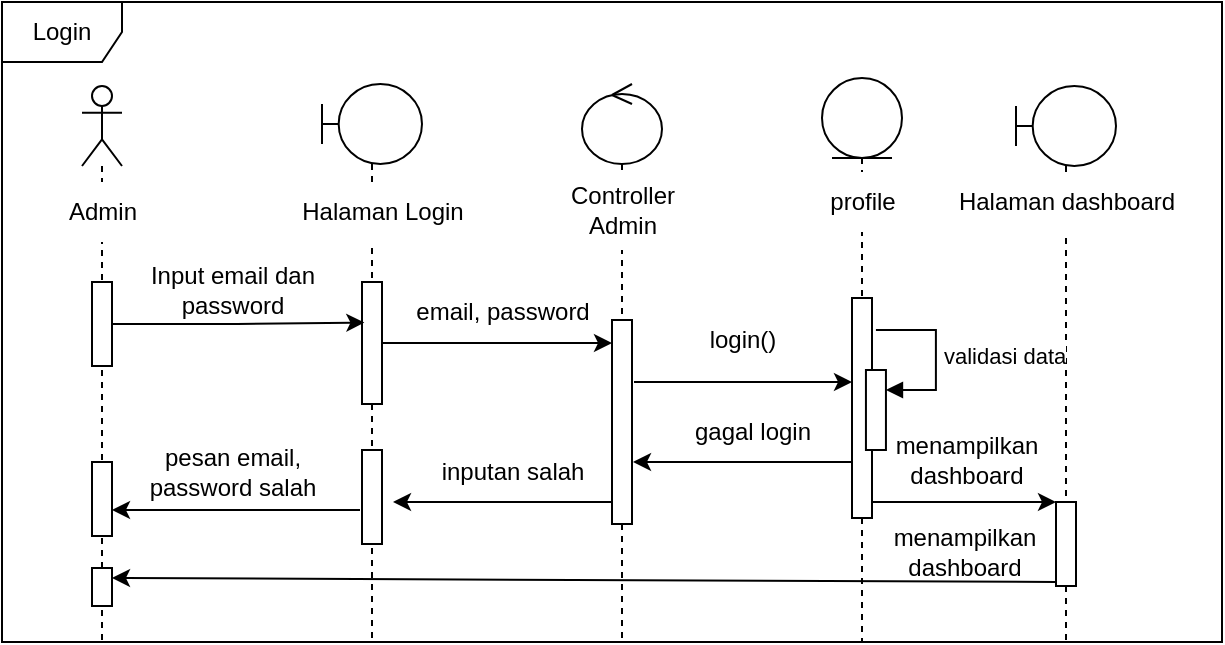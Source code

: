<mxfile version="22.1.2" type="device" pages="9">
  <diagram name="Sequence login" id="2YBvvXClWsGukQMizWep">
    <mxGraphModel dx="1143" dy="566" grid="1" gridSize="10" guides="1" tooltips="1" connect="1" arrows="1" fold="1" page="1" pageScale="1" pageWidth="827" pageHeight="1169" math="0" shadow="0">
      <root>
        <mxCell id="0" />
        <mxCell id="1" parent="0" />
        <mxCell id="qPkyqAq7RKi_xju2SvYV-2" value="" style="shape=umlLifeline;perimeter=lifelinePerimeter;whiteSpace=wrap;html=1;container=1;dropTarget=0;collapsible=0;recursiveResize=0;outlineConnect=0;portConstraint=eastwest;newEdgeStyle={&quot;curved&quot;:0,&quot;rounded&quot;:0};participant=umlActor;" parent="1" vertex="1">
          <mxGeometry x="120" y="122" width="20" height="278" as="geometry" />
        </mxCell>
        <mxCell id="qPkyqAq7RKi_xju2SvYV-13" value="" style="html=1;points=[[0,0,0,0,5],[0,1,0,0,-5],[1,0,0,0,5],[1,1,0,0,-5]];perimeter=orthogonalPerimeter;outlineConnect=0;targetShapes=umlLifeline;portConstraint=eastwest;newEdgeStyle={&quot;curved&quot;:0,&quot;rounded&quot;:0};" parent="qPkyqAq7RKi_xju2SvYV-2" vertex="1">
          <mxGeometry x="5" y="98" width="10" height="42" as="geometry" />
        </mxCell>
        <mxCell id="Skd0L4M8zOGzxvYAnkiB-10" value="" style="html=1;points=[[0,0,0,0,5],[0,1,0,0,-5],[1,0,0,0,5],[1,1,0,0,-5]];perimeter=orthogonalPerimeter;outlineConnect=0;targetShapes=umlLifeline;portConstraint=eastwest;newEdgeStyle={&quot;curved&quot;:0,&quot;rounded&quot;:0};" parent="qPkyqAq7RKi_xju2SvYV-2" vertex="1">
          <mxGeometry x="5" y="241" width="10" height="19" as="geometry" />
        </mxCell>
        <mxCell id="qPkyqAq7RKi_xju2SvYV-4" value="Login" style="shape=umlFrame;whiteSpace=wrap;html=1;pointerEvents=0;" parent="1" vertex="1">
          <mxGeometry x="80" y="80" width="610" height="320" as="geometry" />
        </mxCell>
        <mxCell id="qPkyqAq7RKi_xju2SvYV-5" value="Admin" style="text;html=1;align=center;verticalAlign=middle;resizable=0;points=[];autosize=1;strokeColor=none;fillColor=default;" parent="1" vertex="1">
          <mxGeometry x="100" y="170" width="60" height="30" as="geometry" />
        </mxCell>
        <mxCell id="qPkyqAq7RKi_xju2SvYV-6" value="" style="shape=umlLifeline;perimeter=lifelinePerimeter;whiteSpace=wrap;html=1;container=1;dropTarget=0;collapsible=0;recursiveResize=0;outlineConnect=0;portConstraint=eastwest;newEdgeStyle={&quot;curved&quot;:0,&quot;rounded&quot;:0};participant=umlBoundary;" parent="1" vertex="1">
          <mxGeometry x="240" y="121" width="50" height="279" as="geometry" />
        </mxCell>
        <mxCell id="qPkyqAq7RKi_xju2SvYV-16" value="" style="html=1;points=[[0,0,0,0,5],[0,1,0,0,-5],[1,0,0,0,5],[1,1,0,0,-5]];perimeter=orthogonalPerimeter;outlineConnect=0;targetShapes=umlLifeline;portConstraint=eastwest;newEdgeStyle={&quot;curved&quot;:0,&quot;rounded&quot;:0};" parent="qPkyqAq7RKi_xju2SvYV-6" vertex="1">
          <mxGeometry x="20" y="99" width="10" height="61" as="geometry" />
        </mxCell>
        <mxCell id="qPkyqAq7RKi_xju2SvYV-36" value="" style="html=1;points=[[0,0,0,0,5],[0,1,0,0,-5],[1,0,0,0,5],[1,1,0,0,-5]];perimeter=orthogonalPerimeter;outlineConnect=0;targetShapes=umlLifeline;portConstraint=eastwest;newEdgeStyle={&quot;curved&quot;:0,&quot;rounded&quot;:0};" parent="qPkyqAq7RKi_xju2SvYV-6" vertex="1">
          <mxGeometry x="20" y="183" width="10" height="47" as="geometry" />
        </mxCell>
        <mxCell id="qPkyqAq7RKi_xju2SvYV-7" value="Halaman Login" style="text;html=1;align=center;verticalAlign=middle;resizable=0;points=[];autosize=1;strokeColor=none;fillColor=default;" parent="1" vertex="1">
          <mxGeometry x="220" y="170" width="100" height="30" as="geometry" />
        </mxCell>
        <mxCell id="qPkyqAq7RKi_xju2SvYV-9" value="" style="shape=umlLifeline;perimeter=lifelinePerimeter;whiteSpace=wrap;html=1;container=1;dropTarget=0;collapsible=0;recursiveResize=0;outlineConnect=0;portConstraint=eastwest;newEdgeStyle={&quot;curved&quot;:0,&quot;rounded&quot;:0};participant=umlEntity;" parent="1" vertex="1">
          <mxGeometry x="490" y="118" width="40" height="282" as="geometry" />
        </mxCell>
        <mxCell id="qPkyqAq7RKi_xju2SvYV-24" value="" style="html=1;points=[[0,0,0,0,5],[0,1,0,0,-5],[1,0,0,0,5],[1,1,0,0,-5]];perimeter=orthogonalPerimeter;outlineConnect=0;targetShapes=umlLifeline;portConstraint=eastwest;newEdgeStyle={&quot;curved&quot;:0,&quot;rounded&quot;:0};" parent="qPkyqAq7RKi_xju2SvYV-9" vertex="1">
          <mxGeometry x="15" y="110" width="10" height="110" as="geometry" />
        </mxCell>
        <mxCell id="qPkyqAq7RKi_xju2SvYV-11" value="" style="shape=umlLifeline;perimeter=lifelinePerimeter;whiteSpace=wrap;html=1;container=1;dropTarget=0;collapsible=0;recursiveResize=0;outlineConnect=0;portConstraint=eastwest;newEdgeStyle={&quot;curved&quot;:0,&quot;rounded&quot;:0};participant=umlControl;" parent="1" vertex="1">
          <mxGeometry x="370" y="121" width="40" height="279" as="geometry" />
        </mxCell>
        <mxCell id="qPkyqAq7RKi_xju2SvYV-19" value="" style="html=1;points=[[0,0,0,0,5],[0,1,0,0,-5],[1,0,0,0,5],[1,1,0,0,-5]];perimeter=orthogonalPerimeter;outlineConnect=0;targetShapes=umlLifeline;portConstraint=eastwest;newEdgeStyle={&quot;curved&quot;:0,&quot;rounded&quot;:0};strokeColor=default;" parent="qPkyqAq7RKi_xju2SvYV-11" vertex="1">
          <mxGeometry x="15" y="118" width="10" height="102" as="geometry" />
        </mxCell>
        <mxCell id="qPkyqAq7RKi_xju2SvYV-12" value="profile" style="text;html=1;align=center;verticalAlign=middle;resizable=0;points=[];autosize=1;fillColor=default;" parent="1" vertex="1">
          <mxGeometry x="480" y="165" width="60" height="30" as="geometry" />
        </mxCell>
        <mxCell id="qPkyqAq7RKi_xju2SvYV-10" value="Controller&lt;br&gt;Admin" style="text;html=1;align=center;verticalAlign=middle;resizable=0;points=[];autosize=1;strokeColor=none;fillColor=default;shadow=0;" parent="1" vertex="1">
          <mxGeometry x="350" y="164" width="80" height="40" as="geometry" />
        </mxCell>
        <mxCell id="qPkyqAq7RKi_xju2SvYV-14" value="" style="shape=umlLifeline;perimeter=lifelinePerimeter;whiteSpace=wrap;html=1;container=1;dropTarget=0;collapsible=0;recursiveResize=0;outlineConnect=0;portConstraint=eastwest;newEdgeStyle={&quot;curved&quot;:0,&quot;rounded&quot;:0};participant=umlBoundary;" parent="1" vertex="1">
          <mxGeometry x="587" y="122" width="50" height="278" as="geometry" />
        </mxCell>
        <mxCell id="qPkyqAq7RKi_xju2SvYV-27" value="" style="html=1;points=[[0,0,0,0,5],[0,1,0,0,-5],[1,0,0,0,5],[1,1,0,0,-5]];perimeter=orthogonalPerimeter;outlineConnect=0;targetShapes=umlLifeline;portConstraint=eastwest;newEdgeStyle={&quot;curved&quot;:0,&quot;rounded&quot;:0};" parent="qPkyqAq7RKi_xju2SvYV-14" vertex="1">
          <mxGeometry x="20" y="208" width="10" height="42" as="geometry" />
        </mxCell>
        <mxCell id="qPkyqAq7RKi_xju2SvYV-15" value="Halaman dashboard" style="text;html=1;align=center;verticalAlign=middle;resizable=0;points=[];autosize=1;strokeColor=none;fillColor=default;" parent="1" vertex="1">
          <mxGeometry x="547" y="165" width="130" height="30" as="geometry" />
        </mxCell>
        <mxCell id="qPkyqAq7RKi_xju2SvYV-17" style="edgeStyle=orthogonalEdgeStyle;rounded=0;orthogonalLoop=1;jettySize=auto;html=1;curved=0;entryX=0.117;entryY=0.332;entryDx=0;entryDy=0;entryPerimeter=0;" parent="1" source="qPkyqAq7RKi_xju2SvYV-13" target="qPkyqAq7RKi_xju2SvYV-16" edge="1">
          <mxGeometry relative="1" as="geometry" />
        </mxCell>
        <mxCell id="qPkyqAq7RKi_xju2SvYV-18" value="Input email dan &lt;br&gt;password" style="text;html=1;align=center;verticalAlign=middle;resizable=0;points=[];autosize=1;strokeColor=none;fillColor=none;" parent="1" vertex="1">
          <mxGeometry x="140" y="204" width="110" height="40" as="geometry" />
        </mxCell>
        <mxCell id="qPkyqAq7RKi_xju2SvYV-21" value="email, password" style="text;html=1;align=center;verticalAlign=middle;resizable=0;points=[];autosize=1;strokeColor=none;fillColor=none;" parent="1" vertex="1">
          <mxGeometry x="275" y="220" width="110" height="30" as="geometry" />
        </mxCell>
        <mxCell id="qPkyqAq7RKi_xju2SvYV-23" style="rounded=0;orthogonalLoop=1;jettySize=auto;html=1;" parent="1" source="qPkyqAq7RKi_xju2SvYV-16" target="qPkyqAq7RKi_xju2SvYV-19" edge="1">
          <mxGeometry relative="1" as="geometry">
            <mxPoint x="380" y="251" as="targetPoint" />
          </mxGeometry>
        </mxCell>
        <mxCell id="qPkyqAq7RKi_xju2SvYV-26" value="login()" style="text;html=1;align=center;verticalAlign=middle;resizable=0;points=[];autosize=1;strokeColor=none;fillColor=none;" parent="1" vertex="1">
          <mxGeometry x="420" y="234" width="60" height="30" as="geometry" />
        </mxCell>
        <mxCell id="qPkyqAq7RKi_xju2SvYV-28" style="edgeStyle=none;shape=connector;rounded=0;orthogonalLoop=1;jettySize=auto;html=1;curved=0;labelBackgroundColor=default;strokeColor=default;align=center;verticalAlign=middle;fontFamily=Helvetica;fontSize=11;fontColor=default;endArrow=classic;" parent="1" source="qPkyqAq7RKi_xju2SvYV-24" target="qPkyqAq7RKi_xju2SvYV-27" edge="1">
          <mxGeometry relative="1" as="geometry" />
        </mxCell>
        <mxCell id="qPkyqAq7RKi_xju2SvYV-29" value="menampilkan&lt;br&gt;dashboard" style="text;html=1;align=center;verticalAlign=middle;resizable=0;points=[];autosize=1;strokeColor=none;fillColor=none;" parent="1" vertex="1">
          <mxGeometry x="517" y="289" width="90" height="40" as="geometry" />
        </mxCell>
        <mxCell id="qPkyqAq7RKi_xju2SvYV-33" style="rounded=0;orthogonalLoop=1;jettySize=auto;html=1;" parent="1" target="qPkyqAq7RKi_xju2SvYV-24" edge="1">
          <mxGeometry relative="1" as="geometry">
            <mxPoint x="396" y="270" as="sourcePoint" />
            <mxPoint x="500" y="270" as="targetPoint" />
          </mxGeometry>
        </mxCell>
        <mxCell id="qPkyqAq7RKi_xju2SvYV-34" style="rounded=0;orthogonalLoop=1;jettySize=auto;html=1;endArrow=none;endFill=0;startArrow=classic;startFill=1;" parent="1" edge="1">
          <mxGeometry relative="1" as="geometry">
            <mxPoint x="395.5" y="310" as="sourcePoint" />
            <mxPoint x="504.5" y="310" as="targetPoint" />
          </mxGeometry>
        </mxCell>
        <mxCell id="qPkyqAq7RKi_xju2SvYV-35" value="gagal login" style="text;html=1;align=center;verticalAlign=middle;resizable=0;points=[];autosize=1;strokeColor=none;fillColor=none;" parent="1" vertex="1">
          <mxGeometry x="415" y="280" width="80" height="30" as="geometry" />
        </mxCell>
        <mxCell id="qPkyqAq7RKi_xju2SvYV-37" style="rounded=0;orthogonalLoop=1;jettySize=auto;html=1;endArrow=none;endFill=0;startArrow=classic;startFill=1;" parent="1" edge="1">
          <mxGeometry relative="1" as="geometry">
            <mxPoint x="275.5" y="330" as="sourcePoint" />
            <mxPoint x="384.5" y="330" as="targetPoint" />
          </mxGeometry>
        </mxCell>
        <mxCell id="qPkyqAq7RKi_xju2SvYV-38" value="inputan salah" style="text;html=1;align=center;verticalAlign=middle;resizable=0;points=[];autosize=1;strokeColor=none;fillColor=none;" parent="1" vertex="1">
          <mxGeometry x="290" y="300" width="90" height="30" as="geometry" />
        </mxCell>
        <mxCell id="Skd0L4M8zOGzxvYAnkiB-1" value="" style="html=1;points=[[0,0,0,0,5],[0,1,0,0,-5],[1,0,0,0,5],[1,1,0,0,-5]];perimeter=orthogonalPerimeter;outlineConnect=0;targetShapes=umlLifeline;portConstraint=eastwest;newEdgeStyle={&quot;curved&quot;:0,&quot;rounded&quot;:0};fontFamily=Helvetica;fontSize=11;fontColor=default;" parent="1" vertex="1">
          <mxGeometry x="511.97" y="264" width="10" height="40" as="geometry" />
        </mxCell>
        <mxCell id="Skd0L4M8zOGzxvYAnkiB-2" value="validasi data" style="html=1;align=left;spacingLeft=2;endArrow=block;rounded=0;edgeStyle=orthogonalEdgeStyle;curved=0;rounded=0;labelBackgroundColor=default;strokeColor=default;verticalAlign=middle;fontFamily=Helvetica;fontSize=11;fontColor=default;shape=connector;" parent="1" target="Skd0L4M8zOGzxvYAnkiB-1" edge="1">
          <mxGeometry relative="1" as="geometry">
            <mxPoint x="516.97" y="244" as="sourcePoint" />
            <Array as="points">
              <mxPoint x="546.97" y="274" />
            </Array>
          </mxGeometry>
        </mxCell>
        <mxCell id="Skd0L4M8zOGzxvYAnkiB-4" value="" style="html=1;points=[[0,0,0,0,5],[0,1,0,0,-5],[1,0,0,0,5],[1,1,0,0,-5]];perimeter=orthogonalPerimeter;outlineConnect=0;targetShapes=umlLifeline;portConstraint=eastwest;newEdgeStyle={&quot;curved&quot;:0,&quot;rounded&quot;:0};" parent="1" vertex="1">
          <mxGeometry x="125" y="310" width="10" height="37" as="geometry" />
        </mxCell>
        <mxCell id="Skd0L4M8zOGzxvYAnkiB-5" style="rounded=0;orthogonalLoop=1;jettySize=auto;html=1;endArrow=none;endFill=0;startArrow=classic;startFill=1;" parent="1" source="Skd0L4M8zOGzxvYAnkiB-4" edge="1">
          <mxGeometry relative="1" as="geometry">
            <mxPoint x="150" y="334" as="sourcePoint" />
            <mxPoint x="259" y="334" as="targetPoint" />
          </mxGeometry>
        </mxCell>
        <mxCell id="Skd0L4M8zOGzxvYAnkiB-6" value="pesan email, &lt;br&gt;password salah" style="text;html=1;align=center;verticalAlign=middle;resizable=0;points=[];autosize=1;strokeColor=none;fillColor=none;" parent="1" vertex="1">
          <mxGeometry x="140" y="295" width="110" height="40" as="geometry" />
        </mxCell>
        <mxCell id="Skd0L4M8zOGzxvYAnkiB-8" style="rounded=0;orthogonalLoop=1;jettySize=auto;html=1;endArrow=none;endFill=0;startArrow=classic;startFill=1;exitX=1;exitY=0;exitDx=0;exitDy=5;exitPerimeter=0;" parent="1" edge="1" source="Skd0L4M8zOGzxvYAnkiB-10">
          <mxGeometry relative="1" as="geometry">
            <mxPoint x="510" y="370" as="sourcePoint" />
            <mxPoint x="607" y="370" as="targetPoint" />
          </mxGeometry>
        </mxCell>
        <mxCell id="Skd0L4M8zOGzxvYAnkiB-9" value="menampilkan&lt;br&gt;dashboard" style="text;html=1;align=center;verticalAlign=middle;resizable=0;points=[];autosize=1;strokeColor=none;fillColor=none;" parent="1" vertex="1">
          <mxGeometry x="515.97" y="335" width="90" height="40" as="geometry" />
        </mxCell>
      </root>
    </mxGraphModel>
  </diagram>
  <diagram name="Logout" id="CDXu8dqAek1gt0MYlWt8">
    <mxGraphModel dx="1143" dy="566" grid="1" gridSize="10" guides="1" tooltips="1" connect="1" arrows="1" fold="1" page="1" pageScale="1" pageWidth="827" pageHeight="1169" math="0" shadow="0">
      <root>
        <mxCell id="CCOUJhWxvBDqRCwJT97F-0" />
        <mxCell id="CCOUJhWxvBDqRCwJT97F-1" parent="CCOUJhWxvBDqRCwJT97F-0" />
        <mxCell id="CCOUJhWxvBDqRCwJT97F-2" value="" style="shape=umlLifeline;perimeter=lifelinePerimeter;whiteSpace=wrap;html=1;container=1;dropTarget=0;collapsible=0;recursiveResize=0;outlineConnect=0;portConstraint=eastwest;newEdgeStyle={&quot;curved&quot;:0,&quot;rounded&quot;:0};participant=umlActor;" parent="CCOUJhWxvBDqRCwJT97F-1" vertex="1">
          <mxGeometry x="120" y="122" width="20" height="198" as="geometry" />
        </mxCell>
        <mxCell id="CCOUJhWxvBDqRCwJT97F-3" value="" style="html=1;points=[[0,0,0,0,5],[0,1,0,0,-5],[1,0,0,0,5],[1,1,0,0,-5]];perimeter=orthogonalPerimeter;outlineConnect=0;targetShapes=umlLifeline;portConstraint=eastwest;newEdgeStyle={&quot;curved&quot;:0,&quot;rounded&quot;:0};" parent="CCOUJhWxvBDqRCwJT97F-2" vertex="1">
          <mxGeometry x="5" y="98" width="10" height="42" as="geometry" />
        </mxCell>
        <mxCell id="CCOUJhWxvBDqRCwJT97F-34" value="" style="html=1;points=[[0,0,0,0,5],[0,1,0,0,-5],[1,0,0,0,5],[1,1,0,0,-5]];perimeter=orthogonalPerimeter;outlineConnect=0;targetShapes=umlLifeline;portConstraint=eastwest;newEdgeStyle={&quot;curved&quot;:0,&quot;rounded&quot;:0};" parent="CCOUJhWxvBDqRCwJT97F-2" vertex="1">
          <mxGeometry x="5" y="158" width="10" height="37" as="geometry" />
        </mxCell>
        <mxCell id="CCOUJhWxvBDqRCwJT97F-5" value="Login" style="shape=umlFrame;whiteSpace=wrap;html=1;pointerEvents=0;" parent="CCOUJhWxvBDqRCwJT97F-1" vertex="1">
          <mxGeometry x="80" y="80" width="470" height="240" as="geometry" />
        </mxCell>
        <mxCell id="CCOUJhWxvBDqRCwJT97F-6" value="Admin" style="text;html=1;align=center;verticalAlign=middle;resizable=0;points=[];autosize=1;strokeColor=none;fillColor=default;" parent="CCOUJhWxvBDqRCwJT97F-1" vertex="1">
          <mxGeometry x="100" y="170" width="60" height="30" as="geometry" />
        </mxCell>
        <mxCell id="CCOUJhWxvBDqRCwJT97F-7" value="" style="shape=umlLifeline;perimeter=lifelinePerimeter;whiteSpace=wrap;html=1;container=1;dropTarget=0;collapsible=0;recursiveResize=0;outlineConnect=0;portConstraint=eastwest;newEdgeStyle={&quot;curved&quot;:0,&quot;rounded&quot;:0};participant=umlBoundary;" parent="CCOUJhWxvBDqRCwJT97F-1" vertex="1">
          <mxGeometry x="240" y="121" width="50" height="199" as="geometry" />
        </mxCell>
        <mxCell id="CCOUJhWxvBDqRCwJT97F-8" value="" style="html=1;points=[[0,0,0,0,5],[0,1,0,0,-5],[1,0,0,0,5],[1,1,0,0,-5]];perimeter=orthogonalPerimeter;outlineConnect=0;targetShapes=umlLifeline;portConstraint=eastwest;newEdgeStyle={&quot;curved&quot;:0,&quot;rounded&quot;:0};" parent="CCOUJhWxvBDqRCwJT97F-7" vertex="1">
          <mxGeometry x="20" y="99" width="10" height="61" as="geometry" />
        </mxCell>
        <mxCell id="CCOUJhWxvBDqRCwJT97F-10" value="Halaman Dashboard" style="text;html=1;align=center;verticalAlign=middle;resizable=0;points=[];autosize=1;strokeColor=none;fillColor=default;" parent="CCOUJhWxvBDqRCwJT97F-1" vertex="1">
          <mxGeometry x="205" y="170" width="130" height="30" as="geometry" />
        </mxCell>
        <mxCell id="CCOUJhWxvBDqRCwJT97F-13" value="" style="shape=umlLifeline;perimeter=lifelinePerimeter;whiteSpace=wrap;html=1;container=1;dropTarget=0;collapsible=0;recursiveResize=0;outlineConnect=0;portConstraint=eastwest;newEdgeStyle={&quot;curved&quot;:0,&quot;rounded&quot;:0};participant=umlControl;" parent="CCOUJhWxvBDqRCwJT97F-1" vertex="1">
          <mxGeometry x="370" y="121" width="40" height="199" as="geometry" />
        </mxCell>
        <mxCell id="CCOUJhWxvBDqRCwJT97F-14" value="" style="html=1;points=[[0,0,0,0,5],[0,1,0,0,-5],[1,0,0,0,5],[1,1,0,0,-5]];perimeter=orthogonalPerimeter;outlineConnect=0;targetShapes=umlLifeline;portConstraint=eastwest;newEdgeStyle={&quot;curved&quot;:0,&quot;rounded&quot;:0};strokeColor=default;" parent="CCOUJhWxvBDqRCwJT97F-13" vertex="1">
          <mxGeometry x="15" y="118" width="10" height="42" as="geometry" />
        </mxCell>
        <mxCell id="CCOUJhWxvBDqRCwJT97F-16" value="Controller&lt;br&gt;Admin" style="text;html=1;align=center;verticalAlign=middle;resizable=0;points=[];autosize=1;strokeColor=none;fillColor=default;shadow=0;" parent="CCOUJhWxvBDqRCwJT97F-1" vertex="1">
          <mxGeometry x="350" y="164" width="80" height="40" as="geometry" />
        </mxCell>
        <mxCell id="CCOUJhWxvBDqRCwJT97F-17" value="" style="shape=umlLifeline;perimeter=lifelinePerimeter;whiteSpace=wrap;html=1;container=1;dropTarget=0;collapsible=0;recursiveResize=0;outlineConnect=0;portConstraint=eastwest;newEdgeStyle={&quot;curved&quot;:0,&quot;rounded&quot;:0};participant=umlBoundary;" parent="CCOUJhWxvBDqRCwJT97F-1" vertex="1">
          <mxGeometry x="490" y="122" width="50" height="198" as="geometry" />
        </mxCell>
        <mxCell id="CCOUJhWxvBDqRCwJT97F-18" value="" style="html=1;points=[[0,0,0,0,5],[0,1,0,0,-5],[1,0,0,0,5],[1,1,0,0,-5]];perimeter=orthogonalPerimeter;outlineConnect=0;targetShapes=umlLifeline;portConstraint=eastwest;newEdgeStyle={&quot;curved&quot;:0,&quot;rounded&quot;:0};" parent="CCOUJhWxvBDqRCwJT97F-17" vertex="1">
          <mxGeometry x="20" y="140" width="10" height="42" as="geometry" />
        </mxCell>
        <mxCell id="CCOUJhWxvBDqRCwJT97F-19" value="Halaman&lt;br&gt;Login" style="text;html=1;align=center;verticalAlign=middle;resizable=0;points=[];autosize=1;strokeColor=none;fillColor=default;spacing=-4;" parent="CCOUJhWxvBDqRCwJT97F-1" vertex="1">
          <mxGeometry x="485" y="169" width="60" height="30" as="geometry" />
        </mxCell>
        <mxCell id="CCOUJhWxvBDqRCwJT97F-20" style="edgeStyle=orthogonalEdgeStyle;rounded=0;orthogonalLoop=1;jettySize=auto;html=1;curved=0;entryX=0.117;entryY=0.332;entryDx=0;entryDy=0;entryPerimeter=0;" parent="CCOUJhWxvBDqRCwJT97F-1" source="CCOUJhWxvBDqRCwJT97F-3" target="CCOUJhWxvBDqRCwJT97F-8" edge="1">
          <mxGeometry relative="1" as="geometry" />
        </mxCell>
        <mxCell id="CCOUJhWxvBDqRCwJT97F-21" value="klik logout" style="text;html=1;align=center;verticalAlign=middle;resizable=0;points=[];autosize=1;strokeColor=none;fillColor=none;" parent="CCOUJhWxvBDqRCwJT97F-1" vertex="1">
          <mxGeometry x="155" y="209" width="80" height="30" as="geometry" />
        </mxCell>
        <mxCell id="CCOUJhWxvBDqRCwJT97F-22" value="logout" style="text;html=1;align=center;verticalAlign=middle;resizable=0;points=[];autosize=1;strokeColor=none;fillColor=none;" parent="CCOUJhWxvBDqRCwJT97F-1" vertex="1">
          <mxGeometry x="300" y="220" width="60" height="30" as="geometry" />
        </mxCell>
        <mxCell id="CCOUJhWxvBDqRCwJT97F-23" style="rounded=0;orthogonalLoop=1;jettySize=auto;html=1;" parent="CCOUJhWxvBDqRCwJT97F-1" source="CCOUJhWxvBDqRCwJT97F-8" target="CCOUJhWxvBDqRCwJT97F-14" edge="1">
          <mxGeometry relative="1" as="geometry">
            <mxPoint x="380" y="251" as="targetPoint" />
          </mxGeometry>
        </mxCell>
        <mxCell id="CCOUJhWxvBDqRCwJT97F-24" value="logout()" style="text;html=1;align=center;verticalAlign=middle;resizable=0;points=[];autosize=1;strokeColor=none;fillColor=none;" parent="CCOUJhWxvBDqRCwJT97F-1" vertex="1">
          <mxGeometry x="420" y="234" width="60" height="30" as="geometry" />
        </mxCell>
        <mxCell id="CCOUJhWxvBDqRCwJT97F-27" style="rounded=0;orthogonalLoop=1;jettySize=auto;html=1;" parent="CCOUJhWxvBDqRCwJT97F-1" target="CCOUJhWxvBDqRCwJT97F-18" edge="1">
          <mxGeometry relative="1" as="geometry">
            <mxPoint x="396" y="270" as="sourcePoint" />
            <mxPoint x="505" y="270" as="targetPoint" />
          </mxGeometry>
        </mxCell>
        <mxCell id="CCOUJhWxvBDqRCwJT97F-43" value="menampilkan&lt;br&gt;halaman login" style="text;html=1;align=center;verticalAlign=middle;resizable=0;points=[];autosize=1;strokeColor=none;fillColor=none;" parent="CCOUJhWxvBDqRCwJT97F-1" vertex="1">
          <mxGeometry x="405" y="266" width="100" height="40" as="geometry" />
        </mxCell>
        <mxCell id="XBjS7Hw6OpPHKhMuCrlG-0" style="edgeStyle=none;shape=connector;rounded=0;orthogonalLoop=1;jettySize=auto;html=1;curved=0;labelBackgroundColor=default;strokeColor=default;align=center;verticalAlign=middle;fontFamily=Helvetica;fontSize=11;fontColor=default;endArrow=classic;" parent="CCOUJhWxvBDqRCwJT97F-1" edge="1" target="CCOUJhWxvBDqRCwJT97F-34">
          <mxGeometry relative="1" as="geometry">
            <mxPoint x="510" y="301.0" as="sourcePoint" />
            <mxPoint x="395" y="301.0" as="targetPoint" />
          </mxGeometry>
        </mxCell>
      </root>
    </mxGraphModel>
  </diagram>
  <diagram id="Qw8Mg3ZiVhCIT_vlaZ09" name="Mengelola pemesanan">
    <mxGraphModel dx="1658" dy="820" grid="1" gridSize="10" guides="1" tooltips="1" connect="1" arrows="1" fold="1" page="1" pageScale="1" pageWidth="827" pageHeight="1169" math="0" shadow="0">
      <root>
        <mxCell id="0" />
        <mxCell id="1" parent="0" />
        <mxCell id="-Fbd8UaVnD6BxcCZ4ExZ-2" value="Mengeola data pesanan" style="shape=umlFrame;whiteSpace=wrap;html=1;pointerEvents=0;width=90;height=30;fontSize=11;" parent="1" vertex="1">
          <mxGeometry x="150" y="280" width="460" height="600" as="geometry" />
        </mxCell>
        <mxCell id="-Fbd8UaVnD6BxcCZ4ExZ-4" value="" style="shape=umlLifeline;perimeter=lifelinePerimeter;whiteSpace=wrap;html=1;container=1;dropTarget=0;collapsible=0;recursiveResize=0;outlineConnect=0;portConstraint=eastwest;newEdgeStyle={&quot;curved&quot;:0,&quot;rounded&quot;:0};participant=umlActor;fontSize=11;" parent="1" vertex="1">
          <mxGeometry x="180" y="320" width="20" height="550" as="geometry" />
        </mxCell>
        <mxCell id="onKJc1HiJgOKTUBpVYWB-3" value="" style="html=1;points=[[0,0,0,0,5],[0,1,0,0,-5],[1,0,0,0,5],[1,1,0,0,-5]];perimeter=orthogonalPerimeter;outlineConnect=0;targetShapes=umlLifeline;portConstraint=eastwest;newEdgeStyle={&quot;curved&quot;:0,&quot;rounded&quot;:0};fontSize=11;" parent="-Fbd8UaVnD6BxcCZ4ExZ-4" vertex="1">
          <mxGeometry x="5" y="107" width="10" height="30" as="geometry" />
        </mxCell>
        <mxCell id="ynMwbVXnS3XgfVqTto0Z-1" value="" style="html=1;points=[[0,0,0,0,5],[0,1,0,0,-5],[1,0,0,0,5],[1,1,0,0,-5]];perimeter=orthogonalPerimeter;outlineConnect=0;targetShapes=umlLifeline;portConstraint=eastwest;newEdgeStyle={&quot;curved&quot;:0,&quot;rounded&quot;:0};fontSize=11;" parent="-Fbd8UaVnD6BxcCZ4ExZ-4" vertex="1">
          <mxGeometry x="5" y="160" width="10" height="200" as="geometry" />
        </mxCell>
        <mxCell id="5OiCC6SIJgizs3F5cd8V-1" value="" style="shape=umlLifeline;perimeter=lifelinePerimeter;whiteSpace=wrap;html=1;container=1;dropTarget=0;collapsible=0;recursiveResize=0;outlineConnect=0;portConstraint=eastwest;newEdgeStyle={&quot;curved&quot;:0,&quot;rounded&quot;:0};participant=umlBoundary;fontSize=11;" parent="1" vertex="1">
          <mxGeometry x="260" y="320" width="50" height="550" as="geometry" />
        </mxCell>
        <mxCell id="onKJc1HiJgOKTUBpVYWB-4" value="" style="html=1;points=[[0,0,0,0,5],[0,1,0,0,-5],[1,0,0,0,5],[1,1,0,0,-5]];perimeter=orthogonalPerimeter;outlineConnect=0;targetShapes=umlLifeline;portConstraint=eastwest;newEdgeStyle={&quot;curved&quot;:0,&quot;rounded&quot;:0};fontSize=11;" parent="5OiCC6SIJgizs3F5cd8V-1" vertex="1">
          <mxGeometry x="20" y="107" width="10" height="30" as="geometry" />
        </mxCell>
        <mxCell id="aY2Wi7yt9Q_C4Mrm3zX6-1" value="" style="shape=umlLifeline;perimeter=lifelinePerimeter;whiteSpace=wrap;html=1;container=1;dropTarget=0;collapsible=0;recursiveResize=0;outlineConnect=0;portConstraint=eastwest;newEdgeStyle={&quot;curved&quot;:0,&quot;rounded&quot;:0};participant=umlBoundary;fontSize=11;" parent="1" vertex="1">
          <mxGeometry x="350" y="320" width="50" height="550" as="geometry" />
        </mxCell>
        <mxCell id="cw5-GVaIJl9V5TMlKM_d-9" value="" style="html=1;points=[[0,0,0,0,5],[0,1,0,0,-5],[1,0,0,0,5],[1,1,0,0,-5]];perimeter=orthogonalPerimeter;outlineConnect=0;targetShapes=umlLifeline;portConstraint=eastwest;newEdgeStyle={&quot;curved&quot;:0,&quot;rounded&quot;:0};fontSize=11;" parent="aY2Wi7yt9Q_C4Mrm3zX6-1" vertex="1">
          <mxGeometry x="20" y="150" width="10" height="210" as="geometry" />
        </mxCell>
        <mxCell id="VeJqlIAiHo6QZldXAMu6-1" value="" style="html=1;points=[[0,0,0,0,5],[0,1,0,0,-5],[1,0,0,0,5],[1,1,0,0,-5]];perimeter=orthogonalPerimeter;outlineConnect=0;targetShapes=umlLifeline;portConstraint=eastwest;newEdgeStyle={&quot;curved&quot;:0,&quot;rounded&quot;:0};fontSize=11;" parent="aY2Wi7yt9Q_C4Mrm3zX6-1" vertex="1">
          <mxGeometry x="20" y="380" width="10" height="150" as="geometry" />
        </mxCell>
        <mxCell id="irCpVD2JfCt-BU49FHD2-2" value="" style="shape=umlLifeline;perimeter=lifelinePerimeter;whiteSpace=wrap;html=1;container=1;dropTarget=0;collapsible=0;recursiveResize=0;outlineConnect=0;portConstraint=eastwest;newEdgeStyle={&quot;curved&quot;:0,&quot;rounded&quot;:0};participant=umlControl;fontSize=11;" parent="1" vertex="1">
          <mxGeometry x="460" y="320" width="40" height="550" as="geometry" />
        </mxCell>
        <mxCell id="cw5-GVaIJl9V5TMlKM_d-1" value="" style="html=1;points=[[0,0,0,0,5],[0,1,0,0,-5],[1,0,0,0,5],[1,1,0,0,-5]];perimeter=orthogonalPerimeter;outlineConnect=0;targetShapes=umlLifeline;portConstraint=eastwest;newEdgeStyle={&quot;curved&quot;:0,&quot;rounded&quot;:0};fontSize=11;" parent="irCpVD2JfCt-BU49FHD2-2" vertex="1">
          <mxGeometry x="15" y="120" width="10" height="50" as="geometry" />
        </mxCell>
        <mxCell id="RzYu7qFnF_Dim-kjjLI6-1" value="" style="html=1;points=[[0,0,0,0,5],[0,1,0,0,-5],[1,0,0,0,5],[1,1,0,0,-5]];perimeter=orthogonalPerimeter;outlineConnect=0;targetShapes=umlLifeline;portConstraint=eastwest;newEdgeStyle={&quot;curved&quot;:0,&quot;rounded&quot;:0};fontSize=11;" parent="irCpVD2JfCt-BU49FHD2-2" vertex="1">
          <mxGeometry x="15" y="310" width="10" height="50" as="geometry" />
        </mxCell>
        <mxCell id="G0tMM49CIWdaGUyVZsJv-1" value="" style="html=1;points=[[0,0,0,0,5],[0,1,0,0,-5],[1,0,0,0,5],[1,1,0,0,-5]];perimeter=orthogonalPerimeter;outlineConnect=0;targetShapes=umlLifeline;portConstraint=eastwest;newEdgeStyle={&quot;curved&quot;:0,&quot;rounded&quot;:0};fontSize=11;" parent="irCpVD2JfCt-BU49FHD2-2" vertex="1">
          <mxGeometry x="15" y="470" width="10" height="50" as="geometry" />
        </mxCell>
        <mxCell id="H7zpZjwXvN7UDElAIKWG-1" value="" style="html=1;points=[[0,0,0,0,5],[0,1,0,0,-5],[1,0,0,0,5],[1,1,0,0,-5]];perimeter=orthogonalPerimeter;outlineConnect=0;targetShapes=umlLifeline;portConstraint=eastwest;newEdgeStyle={&quot;curved&quot;:0,&quot;rounded&quot;:0};fontSize=11;" parent="irCpVD2JfCt-BU49FHD2-2" vertex="1">
          <mxGeometry x="15" y="210" width="10" height="40" as="geometry" />
        </mxCell>
        <mxCell id="irCpVD2JfCt-BU49FHD2-3" value="" style="shape=umlLifeline;perimeter=lifelinePerimeter;whiteSpace=wrap;html=1;container=1;dropTarget=0;collapsible=0;recursiveResize=0;outlineConnect=0;portConstraint=eastwest;newEdgeStyle={&quot;curved&quot;:0,&quot;rounded&quot;:0};participant=umlEntity;fontSize=11;" parent="1" vertex="1">
          <mxGeometry x="560" y="320" width="40" height="550" as="geometry" />
        </mxCell>
        <mxCell id="cw5-GVaIJl9V5TMlKM_d-4" value="" style="html=1;points=[[0,0,0,0,5],[0,1,0,0,-5],[1,0,0,0,5],[1,1,0,0,-5]];perimeter=orthogonalPerimeter;outlineConnect=0;targetShapes=umlLifeline;portConstraint=eastwest;newEdgeStyle={&quot;curved&quot;:0,&quot;rounded&quot;:0};fontSize=11;" parent="irCpVD2JfCt-BU49FHD2-3" vertex="1">
          <mxGeometry x="15" y="120" width="10" height="50" as="geometry" />
        </mxCell>
        <mxCell id="RzYu7qFnF_Dim-kjjLI6-4" value="" style="html=1;points=[[0,0,0,0,5],[0,1,0,0,-5],[1,0,0,0,5],[1,1,0,0,-5]];perimeter=orthogonalPerimeter;outlineConnect=0;targetShapes=umlLifeline;portConstraint=eastwest;newEdgeStyle={&quot;curved&quot;:0,&quot;rounded&quot;:0};fontSize=11;" parent="irCpVD2JfCt-BU49FHD2-3" vertex="1">
          <mxGeometry x="15" y="320" width="10" height="40" as="geometry" />
        </mxCell>
        <mxCell id="G0tMM49CIWdaGUyVZsJv-2" value="" style="html=1;points=[[0,0,0,0,5],[0,1,0,0,-5],[1,0,0,0,5],[1,1,0,0,-5]];perimeter=orthogonalPerimeter;outlineConnect=0;targetShapes=umlLifeline;portConstraint=eastwest;newEdgeStyle={&quot;curved&quot;:0,&quot;rounded&quot;:0};fontSize=11;" parent="irCpVD2JfCt-BU49FHD2-3" vertex="1">
          <mxGeometry x="15" y="480" width="10" height="40" as="geometry" />
        </mxCell>
        <mxCell id="H7zpZjwXvN7UDElAIKWG-4" value="" style="html=1;points=[[0,0,0,0,5],[0,1,0,0,-5],[1,0,0,0,5],[1,1,0,0,-5]];perimeter=orthogonalPerimeter;outlineConnect=0;targetShapes=umlLifeline;portConstraint=eastwest;newEdgeStyle={&quot;curved&quot;:0,&quot;rounded&quot;:0};fontSize=11;" parent="irCpVD2JfCt-BU49FHD2-3" vertex="1">
          <mxGeometry x="15" y="210" width="10" height="40" as="geometry" />
        </mxCell>
        <mxCell id="irCpVD2JfCt-BU49FHD2-5" value="Admin" style="text;html=1;align=center;verticalAlign=middle;resizable=0;points=[];autosize=1;strokeColor=none;fillColor=default;spacing=0;fontSize=11;" parent="1" vertex="1">
          <mxGeometry x="165" y="370" width="50" height="20" as="geometry" />
        </mxCell>
        <mxCell id="irCpVD2JfCt-BU49FHD2-6" value="Halaman&lt;br style=&quot;font-size: 11px;&quot;&gt;Dashboard" style="text;html=1;align=center;verticalAlign=middle;resizable=0;points=[];autosize=1;strokeColor=none;fillColor=default;spacing=-6;fontSize=11;" parent="1" vertex="1">
          <mxGeometry x="255" y="370" width="60" height="20" as="geometry" />
        </mxCell>
        <mxCell id="irCpVD2JfCt-BU49FHD2-7" value="Halaman&lt;br style=&quot;font-size: 11px;&quot;&gt;pesanan" style="text;html=1;align=center;verticalAlign=middle;resizable=0;points=[];autosize=1;strokeColor=none;fillColor=default;spacing=-6;fontSize=11;" parent="1" vertex="1">
          <mxGeometry x="353" y="370" width="50" height="20" as="geometry" />
        </mxCell>
        <mxCell id="onKJc1HiJgOKTUBpVYWB-1" value="Controller&lt;br style=&quot;font-size: 11px;&quot;&gt;pesanan" style="text;html=1;align=center;verticalAlign=middle;resizable=0;points=[];autosize=1;strokeColor=none;fillColor=default;spacing=-6;fontSize=11;" parent="1" vertex="1">
          <mxGeometry x="450" y="370" width="60" height="20" as="geometry" />
        </mxCell>
        <mxCell id="onKJc1HiJgOKTUBpVYWB-2" value="pesanan" style="text;html=1;align=center;verticalAlign=middle;resizable=0;points=[];autosize=1;strokeColor=none;fillColor=default;spacing=-6;fontSize=11;" parent="1" vertex="1">
          <mxGeometry x="555" y="375" width="50" height="10" as="geometry" />
        </mxCell>
        <mxCell id="w7zOybReTFVL7gqmzlpn-1" style="edgeStyle=orthogonalEdgeStyle;rounded=0;orthogonalLoop=1;jettySize=auto;html=1;curved=0;fontSize=11;" parent="1" source="onKJc1HiJgOKTUBpVYWB-3" target="onKJc1HiJgOKTUBpVYWB-4" edge="1">
          <mxGeometry relative="1" as="geometry" />
        </mxCell>
        <mxCell id="kpokq-ikmrw5kl8WD7h6-1" value="Pilih halaman&amp;nbsp;&lt;br style=&quot;font-size: 11px;&quot;&gt;pesanan" style="text;html=1;align=center;verticalAlign=middle;resizable=0;points=[];autosize=1;strokeColor=none;fillColor=none;fontSize=11;fontFamily=Helvetica;fontColor=default;spacing=-6;" parent="1" vertex="1">
          <mxGeometry x="195" y="414" width="80" height="20" as="geometry" />
        </mxCell>
        <mxCell id="cw5-GVaIJl9V5TMlKM_d-2" style="rounded=0;orthogonalLoop=1;jettySize=auto;html=1;fontSize=11;" parent="1" source="onKJc1HiJgOKTUBpVYWB-4" target="cw5-GVaIJl9V5TMlKM_d-1" edge="1">
          <mxGeometry relative="1" as="geometry" />
        </mxCell>
        <mxCell id="cw5-GVaIJl9V5TMlKM_d-3" value="Halaman&amp;nbsp;&lt;br style=&quot;font-size: 11px;&quot;&gt;pesanan" style="text;html=1;align=center;verticalAlign=middle;resizable=0;points=[];autosize=1;strokeColor=none;fillColor=none;fontSize=11;fontFamily=Helvetica;fontColor=default;spacing=-6;" parent="1" vertex="1">
          <mxGeometry x="400" y="418" width="50" height="20" as="geometry" />
        </mxCell>
        <mxCell id="cw5-GVaIJl9V5TMlKM_d-5" style="rounded=0;orthogonalLoop=1;jettySize=auto;html=1;fontSize=11;" parent="1" edge="1">
          <mxGeometry relative="1" as="geometry">
            <mxPoint x="488" y="450" as="sourcePoint" />
            <mxPoint x="572.5" y="450" as="targetPoint" />
          </mxGeometry>
        </mxCell>
        <mxCell id="cw5-GVaIJl9V5TMlKM_d-6" value="getAll()" style="text;html=1;align=center;verticalAlign=middle;resizable=0;points=[];autosize=1;strokeColor=none;fillColor=none;fontSize=11;" parent="1" vertex="1">
          <mxGeometry x="495" y="428" width="60" height="30" as="geometry" />
        </mxCell>
        <mxCell id="cw5-GVaIJl9V5TMlKM_d-7" style="rounded=0;orthogonalLoop=1;jettySize=auto;html=1;endArrow=none;endFill=0;startArrow=classic;startFill=1;fontSize=11;" parent="1" edge="1">
          <mxGeometry relative="1" as="geometry">
            <mxPoint x="488" y="483" as="sourcePoint" />
            <mxPoint x="572.5" y="483" as="targetPoint" />
          </mxGeometry>
        </mxCell>
        <mxCell id="cw5-GVaIJl9V5TMlKM_d-8" value="return" style="text;html=1;align=center;verticalAlign=middle;resizable=0;points=[];autosize=1;strokeColor=none;fillColor=none;fontSize=11;" parent="1" vertex="1">
          <mxGeometry x="506" y="458" width="50" height="30" as="geometry" />
        </mxCell>
        <mxCell id="j-nDH6OQwn3FESnHzGch-1" style="rounded=0;orthogonalLoop=1;jettySize=auto;html=1;endArrow=none;endFill=0;startArrow=classic;startFill=1;fontSize=11;" parent="1" source="cw5-GVaIJl9V5TMlKM_d-9" edge="1">
          <mxGeometry relative="1" as="geometry">
            <mxPoint x="390" y="488" as="sourcePoint" />
            <mxPoint x="474.5" y="488" as="targetPoint" />
          </mxGeometry>
        </mxCell>
        <mxCell id="j-nDH6OQwn3FESnHzGch-2" value="Menampilkan &lt;br style=&quot;font-size: 11px;&quot;&gt;halaman&lt;br style=&quot;font-size: 11px;&quot;&gt;pesanan" style="text;html=1;align=center;verticalAlign=middle;resizable=0;points=[];autosize=1;strokeColor=none;fillColor=none;spacing=-6;spacingTop=0;fontSize=11;" parent="1" vertex="1">
          <mxGeometry x="390" y="447" width="70" height="40" as="geometry" />
        </mxCell>
        <mxCell id="ynMwbVXnS3XgfVqTto0Z-2" style="rounded=0;orthogonalLoop=1;jettySize=auto;html=1;endArrow=none;endFill=0;startArrow=classic;startFill=1;fontSize=11;" parent="1" source="ynMwbVXnS3XgfVqTto0Z-1" edge="1">
          <mxGeometry relative="1" as="geometry">
            <mxPoint x="275" y="496.76" as="sourcePoint" />
            <mxPoint x="369.5" y="496.76" as="targetPoint" />
          </mxGeometry>
        </mxCell>
        <mxCell id="ynMwbVXnS3XgfVqTto0Z-3" value="Halaman&lt;br style=&quot;font-size: 11px;&quot;&gt;pesanan&lt;br style=&quot;font-size: 11px;&quot;&gt;tampil" style="text;html=1;align=center;verticalAlign=middle;resizable=0;points=[];autosize=1;strokeColor=none;fillColor=none;spacing=-6;spacingTop=0;fontSize=11;" parent="1" vertex="1">
          <mxGeometry x="305" y="455" width="50" height="40" as="geometry" />
        </mxCell>
        <mxCell id="xUpj8aDCsXiH4ZLhiy1b-1" style="rounded=0;orthogonalLoop=1;jettySize=auto;html=1;endArrow=classic;endFill=1;startArrow=none;startFill=0;fontSize=11;" parent="1" edge="1">
          <mxGeometry relative="1" as="geometry">
            <mxPoint x="195" y="530.24" as="sourcePoint" />
            <mxPoint x="369.5" y="530" as="targetPoint" />
          </mxGeometry>
        </mxCell>
        <mxCell id="YwZiHlgtdbmuufpEkccF-1" value="Klik edit pada&lt;br style=&quot;font-size: 11px;&quot;&gt;data yang dipilih" style="text;html=1;align=center;verticalAlign=middle;resizable=0;points=[];autosize=1;strokeColor=none;fillColor=none;fontSize=11;fontFamily=Helvetica;fontColor=default;spacing=-7;" parent="1" vertex="1">
          <mxGeometry x="193" y="505" width="90" height="20" as="geometry" />
        </mxCell>
        <mxCell id="GTtE5OlQhwJ9_QED5B4R-1" style="rounded=0;orthogonalLoop=1;jettySize=auto;html=1;endArrow=none;endFill=0;startArrow=classic;startFill=1;fontSize=11;" parent="1" edge="1">
          <mxGeometry relative="1" as="geometry">
            <mxPoint x="195" y="572.24" as="sourcePoint" />
            <mxPoint x="369.5" y="572" as="targetPoint" />
          </mxGeometry>
        </mxCell>
        <mxCell id="uAisxXwGIiZfoME6yEdR-1" value="modal edit&lt;br style=&quot;font-size: 11px;&quot;&gt;tampil" style="text;html=1;align=center;verticalAlign=middle;resizable=0;points=[];autosize=1;strokeColor=none;fillColor=none;fontSize=11;fontFamily=Helvetica;fontColor=default;" parent="1" vertex="1">
          <mxGeometry x="293" y="538" width="70" height="40" as="geometry" />
        </mxCell>
        <mxCell id="TGtqI-fLq76Ibi6WfHv3-1" value="Edit data" style="text;html=1;align=center;verticalAlign=middle;resizable=0;points=[];autosize=1;strokeColor=none;fillColor=none;fontSize=11;fontFamily=Helvetica;fontColor=default;" parent="1" vertex="1">
          <mxGeometry x="203" y="572" width="70" height="30" as="geometry" />
        </mxCell>
        <mxCell id="TGtqI-fLq76Ibi6WfHv3-2" value="Klik simpan" style="text;html=1;align=center;verticalAlign=middle;resizable=0;points=[];autosize=1;strokeColor=none;fillColor=none;fontSize=11;fontFamily=Helvetica;fontColor=default;" parent="1" vertex="1">
          <mxGeometry x="200" y="602" width="80" height="30" as="geometry" />
        </mxCell>
        <mxCell id="TGtqI-fLq76Ibi6WfHv3-3" style="rounded=0;orthogonalLoop=1;jettySize=auto;html=1;endArrow=classic;endFill=1;startArrow=none;startFill=0;fontSize=11;" parent="1" edge="1">
          <mxGeometry relative="1" as="geometry">
            <mxPoint x="195" y="600.24" as="sourcePoint" />
            <mxPoint x="369.5" y="600" as="targetPoint" />
          </mxGeometry>
        </mxCell>
        <mxCell id="TGtqI-fLq76Ibi6WfHv3-4" style="rounded=0;orthogonalLoop=1;jettySize=auto;html=1;endArrow=classic;endFill=1;startArrow=none;startFill=0;fontSize=11;" parent="1" edge="1">
          <mxGeometry relative="1" as="geometry">
            <mxPoint x="195" y="629.91" as="sourcePoint" />
            <mxPoint x="369.5" y="629.67" as="targetPoint" />
          </mxGeometry>
        </mxCell>
        <mxCell id="RzYu7qFnF_Dim-kjjLI6-2" style="rounded=0;orthogonalLoop=1;jettySize=auto;html=1;endArrow=classic;endFill=1;startArrow=none;startFill=0;fontSize=11;" parent="1" edge="1">
          <mxGeometry relative="1" as="geometry">
            <mxPoint x="379.75" y="637" as="sourcePoint" />
            <mxPoint x="474.25" y="637" as="targetPoint" />
          </mxGeometry>
        </mxCell>
        <mxCell id="RzYu7qFnF_Dim-kjjLI6-3" value="data pesanan" style="text;html=1;align=center;verticalAlign=middle;resizable=0;points=[];autosize=1;strokeColor=none;fillColor=none;fontSize=11;fontFamily=Helvetica;fontColor=default;spacing=-6;" parent="1" vertex="1">
          <mxGeometry x="395" y="620" width="70" height="10" as="geometry" />
        </mxCell>
        <mxCell id="RzYu7qFnF_Dim-kjjLI6-5" style="rounded=0;orthogonalLoop=1;jettySize=auto;html=1;fontSize=11;" parent="1" edge="1">
          <mxGeometry relative="1" as="geometry">
            <mxPoint x="487.75" y="642" as="sourcePoint" />
            <mxPoint x="572.25" y="642" as="targetPoint" />
          </mxGeometry>
        </mxCell>
        <mxCell id="RzYu7qFnF_Dim-kjjLI6-6" value="update()" style="text;html=1;align=center;verticalAlign=middle;resizable=0;points=[];autosize=1;strokeColor=none;fillColor=none;fontSize=11;fontFamily=Helvetica;fontColor=default;spacing=-5;" parent="1" vertex="1">
          <mxGeometry x="500" y="628" width="50" height="10" as="geometry" />
        </mxCell>
        <mxCell id="QM20d-wRR4AZN70CLyqV-1" style="rounded=0;orthogonalLoop=1;jettySize=auto;html=1;endArrow=none;endFill=0;startArrow=classic;startFill=1;fontSize=11;" parent="1" edge="1">
          <mxGeometry relative="1" as="geometry">
            <mxPoint x="488.75" y="667.77" as="sourcePoint" />
            <mxPoint x="573.25" y="667.77" as="targetPoint" />
          </mxGeometry>
        </mxCell>
        <mxCell id="QM20d-wRR4AZN70CLyqV-2" value="return" style="text;html=1;align=center;verticalAlign=middle;resizable=0;points=[];autosize=1;strokeColor=none;fillColor=none;fontSize=11;fontFamily=Helvetica;fontColor=default;spacing=-5;" parent="1" vertex="1">
          <mxGeometry x="511" y="655" width="40" height="10" as="geometry" />
        </mxCell>
        <mxCell id="QM20d-wRR4AZN70CLyqV-3" style="rounded=0;orthogonalLoop=1;jettySize=auto;html=1;endArrow=none;endFill=0;startArrow=classic;startFill=1;fontSize=11;" parent="1" edge="1">
          <mxGeometry relative="1" as="geometry">
            <mxPoint x="380.75" y="674" as="sourcePoint" />
            <mxPoint x="475.25" y="674" as="targetPoint" />
          </mxGeometry>
        </mxCell>
        <mxCell id="QM20d-wRR4AZN70CLyqV-5" value="message()" style="text;html=1;align=center;verticalAlign=middle;resizable=0;points=[];autosize=1;strokeColor=none;fillColor=none;fontSize=11;fontFamily=Helvetica;fontColor=default;spacing=-5;" parent="1" vertex="1">
          <mxGeometry x="396" y="659" width="60" height="10" as="geometry" />
        </mxCell>
        <mxCell id="QM20d-wRR4AZN70CLyqV-6" style="rounded=0;orthogonalLoop=1;jettySize=auto;html=1;endArrow=none;endFill=0;startArrow=classic;startFill=1;fontSize=11;" parent="1" edge="1">
          <mxGeometry relative="1" as="geometry">
            <mxPoint x="197" y="679" as="sourcePoint" />
            <mxPoint x="366.5" y="678.77" as="targetPoint" />
          </mxGeometry>
        </mxCell>
        <mxCell id="IP-gmxSjfUy5q-URIPij-1" value="pesan tampil" style="text;html=1;align=center;verticalAlign=middle;resizable=0;points=[];autosize=1;strokeColor=none;fillColor=none;fontSize=11;fontFamily=Helvetica;fontColor=default;spacing=-5;" parent="1" vertex="1">
          <mxGeometry x="298" y="665" width="70" height="10" as="geometry" />
        </mxCell>
        <mxCell id="4kdxBmdTlGXpo4G_0pJE-1" value="" style="html=1;points=[[0,0,0,0,5],[0,1,0,0,-5],[1,0,0,0,5],[1,1,0,0,-5]];perimeter=orthogonalPerimeter;outlineConnect=0;targetShapes=umlLifeline;portConstraint=eastwest;newEdgeStyle={&quot;curved&quot;:0,&quot;rounded&quot;:0};fontSize=11;" parent="1" vertex="1">
          <mxGeometry x="185" y="700" width="10" height="150" as="geometry" />
        </mxCell>
        <mxCell id="l_XfUBSQHPfvjb0sMIbf-1" style="rounded=0;orthogonalLoop=1;jettySize=auto;html=1;endArrow=classic;endFill=1;startArrow=none;startFill=0;fontSize=11;" parent="1" edge="1">
          <mxGeometry relative="1" as="geometry">
            <mxPoint x="197.75" y="720.24" as="sourcePoint" />
            <mxPoint x="372.25" y="720" as="targetPoint" />
          </mxGeometry>
        </mxCell>
        <mxCell id="KXVacUKoN255QUDLJn1C-1" value="Klik hapus pada&lt;br style=&quot;font-size: 11px;&quot;&gt;data yang dipilih" style="text;html=1;align=center;verticalAlign=middle;resizable=0;points=[];autosize=1;strokeColor=none;fillColor=none;fontSize=11;fontFamily=Helvetica;fontColor=default;spacing=-7;" parent="1" vertex="1">
          <mxGeometry x="197" y="696" width="90" height="20" as="geometry" />
        </mxCell>
        <mxCell id="MSKTvha-GnMFx6q8mRxo-1" style="rounded=0;orthogonalLoop=1;jettySize=auto;html=1;endArrow=none;endFill=0;startArrow=classic;startFill=1;fontSize=11;" parent="1" edge="1">
          <mxGeometry relative="1" as="geometry">
            <mxPoint x="200.25" y="750.23" as="sourcePoint" />
            <mxPoint x="369.75" y="750" as="targetPoint" />
          </mxGeometry>
        </mxCell>
        <mxCell id="MSKTvha-GnMFx6q8mRxo-2" value="pesan tampil" style="text;html=1;align=center;verticalAlign=middle;resizable=0;points=[];autosize=1;strokeColor=none;fillColor=none;fontSize=11;fontFamily=Helvetica;fontColor=default;spacing=-5;" parent="1" vertex="1">
          <mxGeometry x="291" y="735" width="70" height="10" as="geometry" />
        </mxCell>
        <mxCell id="MSKTvha-GnMFx6q8mRxo-3" style="rounded=0;orthogonalLoop=1;jettySize=auto;html=1;endArrow=classic;endFill=1;startArrow=none;startFill=0;fontSize=11;" parent="1" edge="1">
          <mxGeometry relative="1" as="geometry">
            <mxPoint x="195" y="791.24" as="sourcePoint" />
            <mxPoint x="369.5" y="791" as="targetPoint" />
          </mxGeometry>
        </mxCell>
        <mxCell id="tN2quT9z1bdKomfQLB3c-1" value="Klik hapus" style="text;html=1;align=center;verticalAlign=middle;resizable=0;points=[];autosize=1;strokeColor=none;fillColor=none;fontSize=11;fontFamily=Helvetica;fontColor=default;spacing=-7;" parent="1" vertex="1">
          <mxGeometry x="211" y="776" width="60" height="10" as="geometry" />
        </mxCell>
        <mxCell id="dzVtZ7OekJbdUC3Jdlqq-1" style="rounded=0;orthogonalLoop=1;jettySize=auto;html=1;endArrow=classic;endFill=1;startArrow=none;startFill=0;fontSize=11;" parent="1" edge="1">
          <mxGeometry relative="1" as="geometry">
            <mxPoint x="381.75" y="799" as="sourcePoint" />
            <mxPoint x="476.25" y="799" as="targetPoint" />
          </mxGeometry>
        </mxCell>
        <mxCell id="dzVtZ7OekJbdUC3Jdlqq-2" value="id pesanan" style="text;html=1;align=center;verticalAlign=middle;resizable=0;points=[];autosize=1;strokeColor=none;fillColor=none;fontSize=11;fontFamily=Helvetica;fontColor=default;spacing=-7;" parent="1" vertex="1">
          <mxGeometry x="395" y="786" width="60" height="10" as="geometry" />
        </mxCell>
        <mxCell id="dzVtZ7OekJbdUC3Jdlqq-4" style="rounded=0;orthogonalLoop=1;jettySize=auto;html=1;fontSize=11;" parent="1" edge="1">
          <mxGeometry relative="1" as="geometry">
            <mxPoint x="487.75" y="805" as="sourcePoint" />
            <mxPoint x="572.25" y="805" as="targetPoint" />
          </mxGeometry>
        </mxCell>
        <mxCell id="dzVtZ7OekJbdUC3Jdlqq-5" value="delete()" style="text;html=1;align=center;verticalAlign=middle;resizable=0;points=[];autosize=1;strokeColor=none;fillColor=none;fontSize=11;fontFamily=Helvetica;fontColor=default;spacing=-7;" parent="1" vertex="1">
          <mxGeometry x="506" y="793" width="40" height="10" as="geometry" />
        </mxCell>
        <mxCell id="dzVtZ7OekJbdUC3Jdlqq-6" style="rounded=0;orthogonalLoop=1;jettySize=auto;html=1;endArrow=none;endFill=0;startArrow=classic;startFill=1;fontSize=11;" parent="1" edge="1">
          <mxGeometry relative="1" as="geometry">
            <mxPoint x="488.75" y="830" as="sourcePoint" />
            <mxPoint x="573.25" y="830" as="targetPoint" />
          </mxGeometry>
        </mxCell>
        <mxCell id="dzVtZ7OekJbdUC3Jdlqq-7" value="return" style="text;html=1;align=center;verticalAlign=middle;resizable=0;points=[];autosize=1;strokeColor=none;fillColor=none;fontSize=11;fontFamily=Helvetica;fontColor=default;spacing=-5;" parent="1" vertex="1">
          <mxGeometry x="506" y="817" width="40" height="10" as="geometry" />
        </mxCell>
        <mxCell id="dzVtZ7OekJbdUC3Jdlqq-8" style="rounded=0;orthogonalLoop=1;jettySize=auto;html=1;endArrow=none;endFill=0;startArrow=classic;startFill=1;fontSize=11;" parent="1" edge="1">
          <mxGeometry relative="1" as="geometry">
            <mxPoint x="380.75" y="837" as="sourcePoint" />
            <mxPoint x="475.25" y="837" as="targetPoint" />
          </mxGeometry>
        </mxCell>
        <mxCell id="dzVtZ7OekJbdUC3Jdlqq-9" value="message()" style="text;html=1;align=center;verticalAlign=middle;resizable=0;points=[];autosize=1;strokeColor=none;fillColor=none;fontSize=11;fontFamily=Helvetica;fontColor=default;spacing=-5;" parent="1" vertex="1">
          <mxGeometry x="396" y="822" width="60" height="10" as="geometry" />
        </mxCell>
        <mxCell id="dzVtZ7OekJbdUC3Jdlqq-10" style="rounded=0;orthogonalLoop=1;jettySize=auto;html=1;endArrow=none;endFill=0;startArrow=classic;startFill=1;fontSize=11;" parent="1" edge="1">
          <mxGeometry relative="1" as="geometry">
            <mxPoint x="198.5" y="847.23" as="sourcePoint" />
            <mxPoint x="368" y="847" as="targetPoint" />
          </mxGeometry>
        </mxCell>
        <mxCell id="dqQ_sIpvZ5z9Th9WRGoT-1" value="Pesan tampil" style="text;html=1;align=center;verticalAlign=middle;resizable=0;points=[];autosize=1;strokeColor=none;fillColor=none;fontSize=11;fontFamily=Helvetica;fontColor=default;spacing=-5;" parent="1" vertex="1">
          <mxGeometry x="295" y="832" width="70" height="10" as="geometry" />
        </mxCell>
        <mxCell id="H7zpZjwXvN7UDElAIKWG-2" style="rounded=0;orthogonalLoop=1;jettySize=auto;html=1;endArrow=classic;endFill=1;startArrow=none;startFill=0;fontSize=11;" parent="1" edge="1">
          <mxGeometry relative="1" as="geometry">
            <mxPoint x="379.75" y="535" as="sourcePoint" />
            <mxPoint x="474.25" y="535" as="targetPoint" />
          </mxGeometry>
        </mxCell>
        <mxCell id="H7zpZjwXvN7UDElAIKWG-3" value="id pesanan" style="text;html=1;align=center;verticalAlign=middle;resizable=0;points=[];autosize=1;strokeColor=none;fillColor=none;fontSize=11;fontFamily=Helvetica;fontColor=default;spacing=-6;" parent="1" vertex="1">
          <mxGeometry x="403" y="518" width="60" height="10" as="geometry" />
        </mxCell>
        <mxCell id="H7zpZjwXvN7UDElAIKWG-5" style="rounded=0;orthogonalLoop=1;jettySize=auto;html=1;fontSize=11;" parent="1" edge="1">
          <mxGeometry relative="1" as="geometry">
            <mxPoint x="487.25" y="541" as="sourcePoint" />
            <mxPoint x="571.75" y="541" as="targetPoint" />
          </mxGeometry>
        </mxCell>
        <mxCell id="H7zpZjwXvN7UDElAIKWG-6" value="getByid()" style="text;html=1;align=center;verticalAlign=middle;resizable=0;points=[];autosize=1;strokeColor=none;fillColor=none;fontSize=11;fontFamily=Helvetica;fontColor=default;spacing=-5;" parent="1" vertex="1">
          <mxGeometry x="499.5" y="527" width="50" height="10" as="geometry" />
        </mxCell>
        <mxCell id="H7zpZjwXvN7UDElAIKWG-7" style="rounded=0;orthogonalLoop=1;jettySize=auto;html=1;endArrow=none;endFill=0;startArrow=classic;startFill=1;fontSize=11;" parent="1" edge="1">
          <mxGeometry relative="1" as="geometry">
            <mxPoint x="488.25" y="560.77" as="sourcePoint" />
            <mxPoint x="572.75" y="560.77" as="targetPoint" />
          </mxGeometry>
        </mxCell>
        <mxCell id="H7zpZjwXvN7UDElAIKWG-8" value="return" style="text;html=1;align=center;verticalAlign=middle;resizable=0;points=[];autosize=1;strokeColor=none;fillColor=none;fontSize=11;fontFamily=Helvetica;fontColor=default;spacing=-5;" parent="1" vertex="1">
          <mxGeometry x="510.5" y="548" width="40" height="10" as="geometry" />
        </mxCell>
        <mxCell id="H7zpZjwXvN7UDElAIKWG-9" style="rounded=0;orthogonalLoop=1;jettySize=auto;html=1;endArrow=none;endFill=0;startArrow=classic;startFill=1;fontSize=11;" parent="1" edge="1">
          <mxGeometry relative="1" as="geometry">
            <mxPoint x="381.75" y="564.16" as="sourcePoint" />
            <mxPoint x="476.25" y="564.16" as="targetPoint" />
          </mxGeometry>
        </mxCell>
        <mxCell id="H7zpZjwXvN7UDElAIKWG-10" value="data pesanan" style="text;html=1;align=center;verticalAlign=middle;resizable=0;points=[];autosize=1;strokeColor=none;fillColor=none;fontSize=11;fontFamily=Helvetica;fontColor=default;spacing=-5;" parent="1" vertex="1">
          <mxGeometry x="387" y="549.16" width="80" height="10" as="geometry" />
        </mxCell>
      </root>
    </mxGraphModel>
  </diagram>
  <diagram id="t7A-Z7cyxLPg8WVHQKSY" name="Sequence Mengelola data produk">
    <mxGraphModel dx="1658" dy="820" grid="1" gridSize="10" guides="1" tooltips="1" connect="1" arrows="1" fold="1" page="1" pageScale="1" pageWidth="827" pageHeight="1169" math="0" shadow="0">
      <root>
        <mxCell id="0" />
        <mxCell id="1" parent="0" />
        <mxCell id="8g3Cb1tKVVJusDED83Us-1" value="mengelola data produk" style="shape=umlFrame;whiteSpace=wrap;html=1;pointerEvents=0;fontFamily=Helvetica;fontSize=11;fontColor=default;width=90;height=30;" parent="1" vertex="1">
          <mxGeometry x="80" y="120" width="600" height="990" as="geometry" />
        </mxCell>
        <mxCell id="8g3Cb1tKVVJusDED83Us-2" value="" style="shape=umlLifeline;perimeter=lifelinePerimeter;whiteSpace=wrap;html=1;container=1;dropTarget=0;collapsible=0;recursiveResize=0;outlineConnect=0;portConstraint=eastwest;newEdgeStyle={&quot;curved&quot;:0,&quot;rounded&quot;:0};participant=umlActor;fontFamily=Helvetica;fontSize=11;fontColor=default;" parent="1" vertex="1">
          <mxGeometry x="130" y="160" width="20" height="940" as="geometry" />
        </mxCell>
        <mxCell id="xcyAd7HGufMr1itzMO2P-5" value="" style="html=1;points=[[0,0,0,0,5],[0,1,0,0,-5],[1,0,0,0,5],[1,1,0,0,-5]];perimeter=orthogonalPerimeter;outlineConnect=0;targetShapes=umlLifeline;portConstraint=eastwest;newEdgeStyle={&quot;curved&quot;:0,&quot;rounded&quot;:0};fontFamily=Helvetica;fontSize=11;fontColor=default;" parent="8g3Cb1tKVVJusDED83Us-2" vertex="1">
          <mxGeometry x="5" y="110" width="10" height="29" as="geometry" />
        </mxCell>
        <mxCell id="xcyAd7HGufMr1itzMO2P-24" value="" style="html=1;points=[[0,0,0,0,5],[0,1,0,0,-5],[1,0,0,0,5],[1,1,0,0,-5]];perimeter=orthogonalPerimeter;outlineConnect=0;targetShapes=umlLifeline;portConstraint=eastwest;newEdgeStyle={&quot;curved&quot;:0,&quot;rounded&quot;:0};fontFamily=Helvetica;fontSize=11;fontColor=default;" parent="8g3Cb1tKVVJusDED83Us-2" vertex="1">
          <mxGeometry x="5" y="160" width="10" height="200" as="geometry" />
        </mxCell>
        <mxCell id="bbgY2H1tD5CR6L4OGK_q-26" value="" style="html=1;points=[[0,0,0,0,5],[0,1,0,0,-5],[1,0,0,0,5],[1,1,0,0,-5]];perimeter=orthogonalPerimeter;outlineConnect=0;targetShapes=umlLifeline;portConstraint=eastwest;newEdgeStyle={&quot;curved&quot;:0,&quot;rounded&quot;:0};fontFamily=Helvetica;fontSize=11;fontColor=default;" parent="8g3Cb1tKVVJusDED83Us-2" vertex="1">
          <mxGeometry x="5" y="390" width="10" height="170" as="geometry" />
        </mxCell>
        <mxCell id="bbgY2H1tD5CR6L4OGK_q-49" value="" style="html=1;points=[[0,0,0,0,5],[0,1,0,0,-5],[1,0,0,0,5],[1,1,0,0,-5]];perimeter=orthogonalPerimeter;outlineConnect=0;targetShapes=umlLifeline;portConstraint=eastwest;newEdgeStyle={&quot;curved&quot;:0,&quot;rounded&quot;:0};fontFamily=Helvetica;fontSize=11;fontColor=default;" parent="8g3Cb1tKVVJusDED83Us-2" vertex="1">
          <mxGeometry x="5" y="580" width="10" height="170" as="geometry" />
        </mxCell>
        <mxCell id="8g3Cb1tKVVJusDED83Us-3" value="Admin" style="text;html=1;align=center;verticalAlign=middle;resizable=0;points=[];autosize=1;fontSize=11;fontFamily=Helvetica;fillColor=default;" parent="1" vertex="1">
          <mxGeometry x="115" y="200" width="50" height="30" as="geometry" />
        </mxCell>
        <mxCell id="8g3Cb1tKVVJusDED83Us-4" value="" style="shape=umlLifeline;perimeter=lifelinePerimeter;whiteSpace=wrap;html=1;container=1;dropTarget=0;collapsible=0;recursiveResize=0;outlineConnect=0;portConstraint=eastwest;newEdgeStyle={&quot;curved&quot;:0,&quot;rounded&quot;:0};participant=umlBoundary;fontFamily=Helvetica;fontSize=11;fontColor=default;" parent="1" vertex="1">
          <mxGeometry x="240" y="160" width="50" height="940" as="geometry" />
        </mxCell>
        <mxCell id="xcyAd7HGufMr1itzMO2P-6" value="" style="html=1;points=[[0,0,0,0,5],[0,1,0,0,-5],[1,0,0,0,5],[1,1,0,0,-5]];perimeter=orthogonalPerimeter;outlineConnect=0;targetShapes=umlLifeline;portConstraint=eastwest;newEdgeStyle={&quot;curved&quot;:0,&quot;rounded&quot;:0};fontFamily=Helvetica;fontSize=11;fontColor=default;" parent="8g3Cb1tKVVJusDED83Us-4" vertex="1">
          <mxGeometry x="20" y="110" width="10" height="29" as="geometry" />
        </mxCell>
        <mxCell id="HAE-iArGlgGGRnuVYqp4-1" value="" style="shape=umlLifeline;perimeter=lifelinePerimeter;whiteSpace=wrap;html=1;container=1;dropTarget=0;collapsible=0;recursiveResize=0;outlineConnect=0;portConstraint=eastwest;newEdgeStyle={&quot;curved&quot;:0,&quot;rounded&quot;:0};participant=umlBoundary;fontFamily=Helvetica;fontSize=11;fontColor=default;" parent="1" vertex="1">
          <mxGeometry x="350" y="160" width="50" height="940" as="geometry" />
        </mxCell>
        <mxCell id="xcyAd7HGufMr1itzMO2P-20" value="" style="html=1;points=[[0,0,0,0,5],[0,1,0,0,-5],[1,0,0,0,5],[1,1,0,0,-5]];perimeter=orthogonalPerimeter;outlineConnect=0;targetShapes=umlLifeline;portConstraint=eastwest;newEdgeStyle={&quot;curved&quot;:0,&quot;rounded&quot;:0};fontFamily=Helvetica;fontSize=11;fontColor=default;" parent="HAE-iArGlgGGRnuVYqp4-1" vertex="1">
          <mxGeometry x="19" y="150" width="10" height="210" as="geometry" />
        </mxCell>
        <mxCell id="bbgY2H1tD5CR6L4OGK_q-27" value="" style="html=1;points=[[0,0,0,0,5],[0,1,0,0,-5],[1,0,0,0,5],[1,1,0,0,-5]];perimeter=orthogonalPerimeter;outlineConnect=0;targetShapes=umlLifeline;portConstraint=eastwest;newEdgeStyle={&quot;curved&quot;:0,&quot;rounded&quot;:0};fontFamily=Helvetica;fontSize=11;fontColor=default;" parent="HAE-iArGlgGGRnuVYqp4-1" vertex="1">
          <mxGeometry x="20" y="390" width="10" height="170" as="geometry" />
        </mxCell>
        <mxCell id="bbgY2H1tD5CR6L4OGK_q-69" value="" style="html=1;points=[[0,0,0,0,5],[0,1,0,0,-5],[1,0,0,0,5],[1,1,0,0,-5]];perimeter=orthogonalPerimeter;outlineConnect=0;targetShapes=umlLifeline;portConstraint=eastwest;newEdgeStyle={&quot;curved&quot;:0,&quot;rounded&quot;:0};fontFamily=Helvetica;fontSize=11;fontColor=default;" parent="HAE-iArGlgGGRnuVYqp4-1" vertex="1">
          <mxGeometry x="20" y="580" width="10" height="170" as="geometry" />
        </mxCell>
        <mxCell id="ZYQX1mPSN54V1ukRBxGA-1" value="" style="shape=umlLifeline;perimeter=lifelinePerimeter;whiteSpace=wrap;html=1;container=1;dropTarget=0;collapsible=0;recursiveResize=0;outlineConnect=0;portConstraint=eastwest;newEdgeStyle={&quot;curved&quot;:0,&quot;rounded&quot;:0};participant=umlControl;" parent="1" vertex="1">
          <mxGeometry x="480" y="160" width="40" height="920" as="geometry" />
        </mxCell>
        <mxCell id="xcyAd7HGufMr1itzMO2P-10" value="" style="html=1;points=[[0,0,0,0,5],[0,1,0,0,-5],[1,0,0,0,5],[1,1,0,0,-5]];perimeter=orthogonalPerimeter;outlineConnect=0;targetShapes=umlLifeline;portConstraint=eastwest;newEdgeStyle={&quot;curved&quot;:0,&quot;rounded&quot;:0};fontFamily=Helvetica;fontSize=11;fontColor=default;" parent="ZYQX1mPSN54V1ukRBxGA-1" vertex="1">
          <mxGeometry x="15" y="110" width="10" height="60" as="geometry" />
        </mxCell>
        <mxCell id="bbgY2H1tD5CR6L4OGK_q-11" value="" style="html=1;points=[[0,0,0,0,5],[0,1,0,0,-5],[1,0,0,0,5],[1,1,0,0,-5]];perimeter=orthogonalPerimeter;outlineConnect=0;targetShapes=umlLifeline;portConstraint=eastwest;newEdgeStyle={&quot;curved&quot;:0,&quot;rounded&quot;:0};fontFamily=Helvetica;fontSize=11;fontColor=default;" parent="ZYQX1mPSN54V1ukRBxGA-1" vertex="1">
          <mxGeometry x="15" y="270" width="10" height="90" as="geometry" />
        </mxCell>
        <mxCell id="bbgY2H1tD5CR6L4OGK_q-32" value="" style="html=1;points=[[0,0,0,0,5],[0,1,0,0,-5],[1,0,0,0,5],[1,1,0,0,-5]];perimeter=orthogonalPerimeter;outlineConnect=0;targetShapes=umlLifeline;portConstraint=eastwest;newEdgeStyle={&quot;curved&quot;:0,&quot;rounded&quot;:0};fontFamily=Helvetica;fontSize=11;fontColor=default;" parent="ZYQX1mPSN54V1ukRBxGA-1" vertex="1">
          <mxGeometry x="15" y="395" width="10" height="60" as="geometry" />
        </mxCell>
        <mxCell id="p6vRMHqCkyENEVzjFQl--1" value="" style="html=1;points=[[0,0,0,0,5],[0,1,0,0,-5],[1,0,0,0,5],[1,1,0,0,-5]];perimeter=orthogonalPerimeter;outlineConnect=0;targetShapes=umlLifeline;portConstraint=eastwest;newEdgeStyle={&quot;curved&quot;:0,&quot;rounded&quot;:0};fontFamily=Helvetica;fontSize=11;fontColor=default;" parent="ZYQX1mPSN54V1ukRBxGA-1" vertex="1">
          <mxGeometry x="15" y="580" width="10" height="60" as="geometry" />
        </mxCell>
        <mxCell id="oElfI8Fgmhfx2CMh5t4Z-1" value="" style="shape=umlLifeline;perimeter=lifelinePerimeter;whiteSpace=wrap;html=1;container=1;dropTarget=0;collapsible=0;recursiveResize=0;outlineConnect=0;portConstraint=eastwest;newEdgeStyle={&quot;curved&quot;:0,&quot;rounded&quot;:0};participant=umlEntity;" parent="1" vertex="1">
          <mxGeometry x="600" y="160" width="40" height="920" as="geometry" />
        </mxCell>
        <mxCell id="xcyAd7HGufMr1itzMO2P-13" value="" style="html=1;points=[[0,0,0,0,5],[0,1,0,0,-5],[1,0,0,0,5],[1,1,0,0,-5]];perimeter=orthogonalPerimeter;outlineConnect=0;targetShapes=umlLifeline;portConstraint=eastwest;newEdgeStyle={&quot;curved&quot;:0,&quot;rounded&quot;:0};fontFamily=Helvetica;fontSize=11;fontColor=default;" parent="oElfI8Fgmhfx2CMh5t4Z-1" vertex="1">
          <mxGeometry x="15" y="120" width="10" height="40" as="geometry" />
        </mxCell>
        <mxCell id="bbgY2H1tD5CR6L4OGK_q-16" value="" style="html=1;points=[[0,0,0,0,5],[0,1,0,0,-5],[1,0,0,0,5],[1,1,0,0,-5]];perimeter=orthogonalPerimeter;outlineConnect=0;targetShapes=umlLifeline;portConstraint=eastwest;newEdgeStyle={&quot;curved&quot;:0,&quot;rounded&quot;:0};fontFamily=Helvetica;fontSize=11;fontColor=default;" parent="oElfI8Fgmhfx2CMh5t4Z-1" vertex="1">
          <mxGeometry x="15" y="310" width="10" height="50" as="geometry" />
        </mxCell>
        <mxCell id="bbgY2H1tD5CR6L4OGK_q-35" value="" style="html=1;points=[[0,0,0,0,5],[0,1,0,0,-5],[1,0,0,0,5],[1,1,0,0,-5]];perimeter=orthogonalPerimeter;outlineConnect=0;targetShapes=umlLifeline;portConstraint=eastwest;newEdgeStyle={&quot;curved&quot;:0,&quot;rounded&quot;:0};fontFamily=Helvetica;fontSize=11;fontColor=default;" parent="oElfI8Fgmhfx2CMh5t4Z-1" vertex="1">
          <mxGeometry x="15" y="400" width="10" height="50" as="geometry" />
        </mxCell>
        <mxCell id="bbgY2H1tD5CR6L4OGK_q-109" value="" style="html=1;points=[[0,0,0,0,5],[0,1,0,0,-5],[1,0,0,0,5],[1,1,0,0,-5]];perimeter=orthogonalPerimeter;outlineConnect=0;targetShapes=umlLifeline;portConstraint=eastwest;newEdgeStyle={&quot;curved&quot;:0,&quot;rounded&quot;:0};fontFamily=Helvetica;fontSize=11;fontColor=default;" parent="oElfI8Fgmhfx2CMh5t4Z-1" vertex="1">
          <mxGeometry x="-105" y="845" width="10" height="60" as="geometry" />
        </mxCell>
        <mxCell id="bbgY2H1tD5CR6L4OGK_q-110" value="" style="html=1;points=[[0,0,0,0,5],[0,1,0,0,-5],[1,0,0,0,5],[1,1,0,0,-5]];perimeter=orthogonalPerimeter;outlineConnect=0;targetShapes=umlLifeline;portConstraint=eastwest;newEdgeStyle={&quot;curved&quot;:0,&quot;rounded&quot;:0};fontFamily=Helvetica;fontSize=11;fontColor=default;" parent="oElfI8Fgmhfx2CMh5t4Z-1" vertex="1">
          <mxGeometry x="15" y="850" width="10" height="50" as="geometry" />
        </mxCell>
        <mxCell id="bbgY2H1tD5CR6L4OGK_q-111" value="id produk" style="text;html=1;align=center;verticalAlign=middle;resizable=0;points=[];autosize=1;strokeColor=none;fillColor=none;fontSize=11;fontFamily=Helvetica;fontColor=default;" parent="oElfI8Fgmhfx2CMh5t4Z-1" vertex="1">
          <mxGeometry x="-200" y="825" width="70" height="30" as="geometry" />
        </mxCell>
        <mxCell id="bbgY2H1tD5CR6L4OGK_q-112" style="edgeStyle=none;shape=connector;rounded=0;orthogonalLoop=1;jettySize=auto;html=1;curved=0;entryX=0;entryY=0;entryDx=0;entryDy=5;labelBackgroundColor=default;strokeColor=default;align=center;verticalAlign=middle;fontFamily=Helvetica;fontSize=11;fontColor=default;endArrow=classic;entryPerimeter=0;" parent="oElfI8Fgmhfx2CMh5t4Z-1" edge="1">
          <mxGeometry relative="1" as="geometry">
            <mxPoint x="-95" y="864.83" as="sourcePoint" />
            <mxPoint x="15" y="864.83" as="targetPoint" />
          </mxGeometry>
        </mxCell>
        <mxCell id="bbgY2H1tD5CR6L4OGK_q-113" value="delete()" style="text;html=1;align=center;verticalAlign=middle;resizable=0;points=[];autosize=1;strokeColor=none;fillColor=none;fontSize=11;fontFamily=Helvetica;fontColor=default;" parent="oElfI8Fgmhfx2CMh5t4Z-1" vertex="1">
          <mxGeometry x="-75" y="840" width="60" height="30" as="geometry" />
        </mxCell>
        <mxCell id="bbgY2H1tD5CR6L4OGK_q-114" style="edgeStyle=none;shape=connector;rounded=0;orthogonalLoop=1;jettySize=auto;html=1;curved=0;entryX=1.186;entryY=0.814;entryDx=0;entryDy=0;entryPerimeter=0;labelBackgroundColor=default;strokeColor=default;align=center;verticalAlign=middle;fontFamily=Helvetica;fontSize=11;fontColor=default;endArrow=classic;" parent="oElfI8Fgmhfx2CMh5t4Z-1" edge="1">
          <mxGeometry relative="1" as="geometry">
            <mxPoint x="14" y="900" as="sourcePoint" />
            <mxPoint x="-94" y="900" as="targetPoint" />
          </mxGeometry>
        </mxCell>
        <mxCell id="bbgY2H1tD5CR6L4OGK_q-115" value="return" style="text;html=1;align=center;verticalAlign=middle;resizable=0;points=[];autosize=1;strokeColor=none;fillColor=none;fontSize=11;fontFamily=Helvetica;fontColor=default;" parent="oElfI8Fgmhfx2CMh5t4Z-1" vertex="1">
          <mxGeometry x="-65" y="875" width="50" height="30" as="geometry" />
        </mxCell>
        <mxCell id="p6vRMHqCkyENEVzjFQl--2" value="" style="html=1;points=[[0,0,0,0,5],[0,1,0,0,-5],[1,0,0,0,5],[1,1,0,0,-5]];perimeter=orthogonalPerimeter;outlineConnect=0;targetShapes=umlLifeline;portConstraint=eastwest;newEdgeStyle={&quot;curved&quot;:0,&quot;rounded&quot;:0};fontFamily=Helvetica;fontSize=11;fontColor=default;" parent="oElfI8Fgmhfx2CMh5t4Z-1" vertex="1">
          <mxGeometry x="15" y="580" width="10" height="50" as="geometry" />
        </mxCell>
        <mxCell id="xcyAd7HGufMr1itzMO2P-1" value="Halaman &lt;br&gt;Dashboard" style="text;html=1;align=center;verticalAlign=middle;resizable=0;points=[];autosize=1;fontSize=11;fontFamily=Helvetica;fillColor=default;" parent="1" vertex="1">
          <mxGeometry x="226" y="201" width="80" height="40" as="geometry" />
        </mxCell>
        <mxCell id="xcyAd7HGufMr1itzMO2P-2" value="Halaman &lt;br&gt;produk" style="text;html=1;align=center;verticalAlign=middle;resizable=0;points=[];autosize=1;fontSize=11;fontFamily=Helvetica;fillColor=default;" parent="1" vertex="1">
          <mxGeometry x="339" y="201" width="70" height="40" as="geometry" />
        </mxCell>
        <mxCell id="xcyAd7HGufMr1itzMO2P-3" value="Controller&lt;br&gt;Produk" style="text;html=1;align=center;verticalAlign=middle;resizable=0;points=[];autosize=1;fontSize=11;fontFamily=Helvetica;fillColor=default;" parent="1" vertex="1">
          <mxGeometry x="465" y="201" width="70" height="40" as="geometry" />
        </mxCell>
        <mxCell id="xcyAd7HGufMr1itzMO2P-4" value="Produk" style="text;html=1;align=center;verticalAlign=middle;resizable=0;points=[];autosize=1;fontSize=11;fontFamily=Helvetica;fillColor=default;" parent="1" vertex="1">
          <mxGeometry x="590" y="206" width="60" height="30" as="geometry" />
        </mxCell>
        <mxCell id="xcyAd7HGufMr1itzMO2P-8" style="edgeStyle=none;shape=connector;rounded=0;orthogonalLoop=1;jettySize=auto;html=1;curved=0;entryX=0;entryY=0;entryDx=0;entryDy=5;entryPerimeter=0;labelBackgroundColor=default;strokeColor=default;align=center;verticalAlign=middle;fontFamily=Helvetica;fontSize=11;fontColor=default;endArrow=classic;" parent="1" source="xcyAd7HGufMr1itzMO2P-5" target="xcyAd7HGufMr1itzMO2P-6" edge="1">
          <mxGeometry relative="1" as="geometry" />
        </mxCell>
        <mxCell id="xcyAd7HGufMr1itzMO2P-9" value="Pilih halaman&amp;nbsp;&lt;br&gt;produk" style="text;html=1;align=center;verticalAlign=middle;resizable=0;points=[];autosize=1;strokeColor=none;fillColor=none;fontSize=11;fontFamily=Helvetica;fontColor=default;" parent="1" vertex="1">
          <mxGeometry x="155" y="243" width="90" height="40" as="geometry" />
        </mxCell>
        <mxCell id="xcyAd7HGufMr1itzMO2P-11" style="edgeStyle=none;shape=connector;rounded=0;orthogonalLoop=1;jettySize=auto;html=1;curved=0;labelBackgroundColor=default;strokeColor=default;align=center;verticalAlign=middle;fontFamily=Helvetica;fontSize=11;fontColor=default;endArrow=classic;" parent="1" source="xcyAd7HGufMr1itzMO2P-6" target="xcyAd7HGufMr1itzMO2P-10" edge="1">
          <mxGeometry relative="1" as="geometry" />
        </mxCell>
        <mxCell id="xcyAd7HGufMr1itzMO2P-12" value="halaman produk" style="text;html=1;align=center;verticalAlign=middle;resizable=0;points=[];autosize=1;strokeColor=none;fillColor=none;fontSize=11;fontFamily=Helvetica;fontColor=default;" parent="1" vertex="1">
          <mxGeometry x="380" y="258" width="100" height="30" as="geometry" />
        </mxCell>
        <mxCell id="xcyAd7HGufMr1itzMO2P-16" style="edgeStyle=none;shape=connector;rounded=0;orthogonalLoop=1;jettySize=auto;html=1;curved=0;entryX=0;entryY=0;entryDx=0;entryDy=5;labelBackgroundColor=default;strokeColor=default;align=center;verticalAlign=middle;fontFamily=Helvetica;fontSize=11;fontColor=default;endArrow=classic;entryPerimeter=0;" parent="1" source="xcyAd7HGufMr1itzMO2P-10" target="xcyAd7HGufMr1itzMO2P-13" edge="1">
          <mxGeometry relative="1" as="geometry">
            <mxPoint x="576.25" y="280.0" as="targetPoint" />
          </mxGeometry>
        </mxCell>
        <mxCell id="xcyAd7HGufMr1itzMO2P-17" value="getAll()" style="text;html=1;align=center;verticalAlign=middle;resizable=0;points=[];autosize=1;strokeColor=none;fillColor=none;fontSize=11;fontFamily=Helvetica;fontColor=default;" parent="1" vertex="1">
          <mxGeometry x="530" y="258" width="60" height="30" as="geometry" />
        </mxCell>
        <mxCell id="xcyAd7HGufMr1itzMO2P-18" style="edgeStyle=none;shape=connector;rounded=0;orthogonalLoop=1;jettySize=auto;html=1;curved=0;entryX=1.186;entryY=0.814;entryDx=0;entryDy=0;entryPerimeter=0;labelBackgroundColor=default;strokeColor=default;align=center;verticalAlign=middle;fontFamily=Helvetica;fontSize=11;fontColor=default;endArrow=classic;" parent="1" source="xcyAd7HGufMr1itzMO2P-13" target="xcyAd7HGufMr1itzMO2P-10" edge="1">
          <mxGeometry relative="1" as="geometry" />
        </mxCell>
        <mxCell id="xcyAd7HGufMr1itzMO2P-19" value="return" style="text;html=1;align=center;verticalAlign=middle;resizable=0;points=[];autosize=1;strokeColor=none;fillColor=none;fontSize=11;fontFamily=Helvetica;fontColor=default;" parent="1" vertex="1">
          <mxGeometry x="535" y="292" width="50" height="30" as="geometry" />
        </mxCell>
        <mxCell id="xcyAd7HGufMr1itzMO2P-22" style="edgeStyle=none;shape=connector;rounded=0;orthogonalLoop=1;jettySize=auto;html=1;curved=0;labelBackgroundColor=default;strokeColor=default;align=center;verticalAlign=middle;fontFamily=Helvetica;fontSize=11;fontColor=default;endArrow=classic;" parent="1" edge="1">
          <mxGeometry relative="1" as="geometry">
            <mxPoint x="495" y="329" as="sourcePoint" />
            <mxPoint x="380" y="329" as="targetPoint" />
          </mxGeometry>
        </mxCell>
        <mxCell id="xcyAd7HGufMr1itzMO2P-23" value="menampilkan&lt;br&gt;halaman produk" style="text;html=1;align=center;verticalAlign=middle;resizable=0;points=[];autosize=1;strokeColor=none;fillColor=none;fontSize=11;fontFamily=Helvetica;fontColor=default;" parent="1" vertex="1">
          <mxGeometry x="388" y="292" width="100" height="40" as="geometry" />
        </mxCell>
        <mxCell id="xcyAd7HGufMr1itzMO2P-25" style="edgeStyle=none;shape=connector;rounded=0;orthogonalLoop=1;jettySize=auto;html=1;curved=0;labelBackgroundColor=default;strokeColor=default;align=center;verticalAlign=middle;fontFamily=Helvetica;fontSize=11;fontColor=default;endArrow=classic;" parent="1" source="xcyAd7HGufMr1itzMO2P-20" edge="1">
          <mxGeometry relative="1" as="geometry">
            <mxPoint x="150" y="340" as="targetPoint" />
          </mxGeometry>
        </mxCell>
        <mxCell id="bbgY2H1tD5CR6L4OGK_q-1" value="halaman produk&lt;br&gt;tampil" style="text;html=1;align=center;verticalAlign=middle;resizable=0;points=[];autosize=1;strokeColor=none;fillColor=none;fontSize=11;fontFamily=Helvetica;fontColor=default;" parent="1" vertex="1">
          <mxGeometry x="270" y="305" width="100" height="40" as="geometry" />
        </mxCell>
        <mxCell id="bbgY2H1tD5CR6L4OGK_q-3" style="edgeStyle=none;shape=connector;rounded=0;orthogonalLoop=1;jettySize=auto;html=1;curved=0;labelBackgroundColor=default;strokeColor=default;align=center;verticalAlign=middle;fontFamily=Helvetica;fontSize=11;fontColor=default;endArrow=classic;" parent="1" target="xcyAd7HGufMr1itzMO2P-20" edge="1">
          <mxGeometry relative="1" as="geometry">
            <mxPoint x="147" y="370" as="sourcePoint" />
            <mxPoint x="360" y="370" as="targetPoint" />
          </mxGeometry>
        </mxCell>
        <mxCell id="bbgY2H1tD5CR6L4OGK_q-4" value="Klik tambah" style="text;html=1;align=center;verticalAlign=middle;resizable=0;points=[];autosize=1;strokeColor=none;fillColor=none;fontSize=11;fontFamily=Helvetica;fontColor=default;" parent="1" vertex="1">
          <mxGeometry x="160" y="345" width="80" height="30" as="geometry" />
        </mxCell>
        <mxCell id="bbgY2H1tD5CR6L4OGK_q-5" style="edgeStyle=none;shape=connector;rounded=0;orthogonalLoop=1;jettySize=auto;html=1;curved=0;labelBackgroundColor=default;strokeColor=default;align=center;verticalAlign=middle;fontFamily=Helvetica;fontSize=11;fontColor=default;endArrow=classic;" parent="1" edge="1">
          <mxGeometry relative="1" as="geometry">
            <mxPoint x="369" y="399" as="sourcePoint" />
            <mxPoint x="150" y="399" as="targetPoint" />
          </mxGeometry>
        </mxCell>
        <mxCell id="bbgY2H1tD5CR6L4OGK_q-6" value="modal tambah&lt;br&gt;tampil" style="text;html=1;align=center;verticalAlign=middle;resizable=0;points=[];autosize=1;strokeColor=none;fillColor=none;fontSize=11;fontFamily=Helvetica;fontColor=default;" parent="1" vertex="1">
          <mxGeometry x="275" y="366" width="90" height="40" as="geometry" />
        </mxCell>
        <mxCell id="bbgY2H1tD5CR6L4OGK_q-7" style="edgeStyle=none;shape=connector;rounded=0;orthogonalLoop=1;jettySize=auto;html=1;curved=0;labelBackgroundColor=default;strokeColor=default;align=center;verticalAlign=middle;fontFamily=Helvetica;fontSize=11;fontColor=default;endArrow=classic;" parent="1" edge="1">
          <mxGeometry relative="1" as="geometry">
            <mxPoint x="148" y="430" as="sourcePoint" />
            <mxPoint x="370" y="430" as="targetPoint" />
          </mxGeometry>
        </mxCell>
        <mxCell id="bbgY2H1tD5CR6L4OGK_q-8" value="Tambah data" style="text;html=1;align=center;verticalAlign=middle;resizable=0;points=[];autosize=1;strokeColor=none;fillColor=none;fontSize=11;fontFamily=Helvetica;fontColor=default;" parent="1" vertex="1">
          <mxGeometry x="155" y="400" width="90" height="30" as="geometry" />
        </mxCell>
        <mxCell id="bbgY2H1tD5CR6L4OGK_q-9" style="edgeStyle=none;shape=connector;rounded=0;orthogonalLoop=1;jettySize=auto;html=1;curved=0;labelBackgroundColor=default;strokeColor=default;align=center;verticalAlign=middle;fontFamily=Helvetica;fontSize=11;fontColor=default;endArrow=classic;" parent="1" edge="1">
          <mxGeometry relative="1" as="geometry">
            <mxPoint x="148" y="460" as="sourcePoint" />
            <mxPoint x="370" y="460" as="targetPoint" />
          </mxGeometry>
        </mxCell>
        <mxCell id="bbgY2H1tD5CR6L4OGK_q-10" value="Klik simpan" style="text;html=1;align=center;verticalAlign=middle;resizable=0;points=[];autosize=1;strokeColor=none;fillColor=none;fontSize=11;fontFamily=Helvetica;fontColor=default;" parent="1" vertex="1">
          <mxGeometry x="160" y="430" width="80" height="30" as="geometry" />
        </mxCell>
        <mxCell id="bbgY2H1tD5CR6L4OGK_q-13" style="edgeStyle=none;shape=connector;rounded=0;orthogonalLoop=1;jettySize=auto;html=1;curved=0;labelBackgroundColor=default;strokeColor=default;align=center;verticalAlign=middle;fontFamily=Helvetica;fontSize=11;fontColor=default;endArrow=classic;" parent="1" target="bbgY2H1tD5CR6L4OGK_q-11" edge="1">
          <mxGeometry relative="1" as="geometry">
            <mxPoint x="378" y="470" as="sourcePoint" />
            <mxPoint x="600" y="470" as="targetPoint" />
          </mxGeometry>
        </mxCell>
        <mxCell id="bbgY2H1tD5CR6L4OGK_q-14" value="data produk" style="text;html=1;align=center;verticalAlign=middle;resizable=0;points=[];autosize=1;strokeColor=none;fillColor=none;fontSize=11;fontFamily=Helvetica;fontColor=default;" parent="1" vertex="1">
          <mxGeometry x="398" y="440" width="80" height="30" as="geometry" />
        </mxCell>
        <mxCell id="bbgY2H1tD5CR6L4OGK_q-17" style="edgeStyle=none;shape=connector;rounded=0;orthogonalLoop=1;jettySize=auto;html=1;curved=0;entryX=0;entryY=0;entryDx=0;entryDy=5;labelBackgroundColor=default;strokeColor=default;align=center;verticalAlign=middle;fontFamily=Helvetica;fontSize=11;fontColor=default;endArrow=classic;entryPerimeter=0;" parent="1" edge="1">
          <mxGeometry relative="1" as="geometry">
            <mxPoint x="505" y="480" as="sourcePoint" />
            <mxPoint x="615" y="480" as="targetPoint" />
          </mxGeometry>
        </mxCell>
        <mxCell id="bbgY2H1tD5CR6L4OGK_q-18" value="create()" style="text;html=1;align=center;verticalAlign=middle;resizable=0;points=[];autosize=1;strokeColor=none;fillColor=none;fontSize=11;fontFamily=Helvetica;fontColor=default;" parent="1" vertex="1">
          <mxGeometry x="530" y="451" width="60" height="30" as="geometry" />
        </mxCell>
        <mxCell id="bbgY2H1tD5CR6L4OGK_q-19" style="edgeStyle=none;shape=connector;rounded=0;orthogonalLoop=1;jettySize=auto;html=1;curved=0;entryX=1.186;entryY=0.814;entryDx=0;entryDy=0;entryPerimeter=0;labelBackgroundColor=default;strokeColor=default;align=center;verticalAlign=middle;fontFamily=Helvetica;fontSize=11;fontColor=default;endArrow=classic;" parent="1" edge="1">
          <mxGeometry relative="1" as="geometry">
            <mxPoint x="614" y="510" as="sourcePoint" />
            <mxPoint x="506" y="510" as="targetPoint" />
          </mxGeometry>
        </mxCell>
        <mxCell id="bbgY2H1tD5CR6L4OGK_q-20" value="return" style="text;html=1;align=center;verticalAlign=middle;resizable=0;points=[];autosize=1;strokeColor=none;fillColor=none;fontSize=11;fontFamily=Helvetica;fontColor=default;" parent="1" vertex="1">
          <mxGeometry x="535" y="483" width="50" height="30" as="geometry" />
        </mxCell>
        <mxCell id="bbgY2H1tD5CR6L4OGK_q-22" style="edgeStyle=none;shape=connector;rounded=0;orthogonalLoop=1;jettySize=auto;html=1;curved=0;labelBackgroundColor=default;strokeColor=default;align=center;verticalAlign=middle;fontFamily=Helvetica;fontSize=11;fontColor=default;endArrow=classic;" parent="1" edge="1">
          <mxGeometry relative="1" as="geometry">
            <mxPoint x="495.5" y="519.43" as="sourcePoint" />
            <mxPoint x="380.5" y="519.43" as="targetPoint" />
          </mxGeometry>
        </mxCell>
        <mxCell id="bbgY2H1tD5CR6L4OGK_q-23" value="message()" style="text;html=1;align=center;verticalAlign=middle;resizable=0;points=[];autosize=1;strokeColor=none;fillColor=none;fontSize=11;fontFamily=Helvetica;fontColor=default;" parent="1" vertex="1">
          <mxGeometry x="395" y="483" width="80" height="30" as="geometry" />
        </mxCell>
        <mxCell id="bbgY2H1tD5CR6L4OGK_q-24" style="edgeStyle=none;shape=connector;rounded=0;orthogonalLoop=1;jettySize=auto;html=1;curved=0;labelBackgroundColor=default;strokeColor=default;align=center;verticalAlign=middle;fontFamily=Helvetica;fontSize=11;fontColor=default;endArrow=classic;" parent="1" edge="1">
          <mxGeometry relative="1" as="geometry">
            <mxPoint x="369" y="519.43" as="sourcePoint" />
            <mxPoint x="150" y="519.43" as="targetPoint" />
          </mxGeometry>
        </mxCell>
        <mxCell id="bbgY2H1tD5CR6L4OGK_q-25" value="Pesan tampil" style="text;html=1;align=center;verticalAlign=middle;resizable=0;points=[];autosize=1;strokeColor=none;fillColor=none;fontSize=11;fontFamily=Helvetica;fontColor=default;" parent="1" vertex="1">
          <mxGeometry x="280" y="490" width="90" height="30" as="geometry" />
        </mxCell>
        <mxCell id="bbgY2H1tD5CR6L4OGK_q-28" style="edgeStyle=none;shape=connector;rounded=0;orthogonalLoop=1;jettySize=auto;html=1;curved=0;labelBackgroundColor=default;strokeColor=default;align=center;verticalAlign=middle;fontFamily=Helvetica;fontSize=11;fontColor=default;endArrow=classic;" parent="1" edge="1">
          <mxGeometry relative="1" as="geometry">
            <mxPoint x="148" y="560" as="sourcePoint" />
            <mxPoint x="370" y="560" as="targetPoint" />
          </mxGeometry>
        </mxCell>
        <mxCell id="bbgY2H1tD5CR6L4OGK_q-29" value="Klik detail pada&lt;br&gt;data yang dipilih" style="text;html=1;align=center;verticalAlign=middle;resizable=0;points=[];autosize=1;strokeColor=none;fillColor=none;fontSize=11;fontFamily=Helvetica;fontColor=default;" parent="1" vertex="1">
          <mxGeometry x="156" y="525" width="100" height="40" as="geometry" />
        </mxCell>
        <mxCell id="bbgY2H1tD5CR6L4OGK_q-30" style="edgeStyle=none;shape=connector;rounded=0;orthogonalLoop=1;jettySize=auto;html=1;curved=0;labelBackgroundColor=default;strokeColor=default;align=center;verticalAlign=middle;fontFamily=Helvetica;fontSize=11;fontColor=default;endArrow=classic;" parent="1" edge="1">
          <mxGeometry relative="1" as="geometry">
            <mxPoint x="369" y="623" as="sourcePoint" />
            <mxPoint x="150" y="623" as="targetPoint" />
          </mxGeometry>
        </mxCell>
        <mxCell id="bbgY2H1tD5CR6L4OGK_q-31" value="modal detail&lt;br&gt;tampil" style="text;html=1;align=center;verticalAlign=middle;resizable=0;points=[];autosize=1;strokeColor=none;fillColor=none;fontSize=11;fontFamily=Helvetica;fontColor=default;" parent="1" vertex="1">
          <mxGeometry x="278" y="588" width="80" height="40" as="geometry" />
        </mxCell>
        <mxCell id="bbgY2H1tD5CR6L4OGK_q-33" style="edgeStyle=none;shape=connector;rounded=0;orthogonalLoop=1;jettySize=auto;html=1;curved=0;labelBackgroundColor=default;strokeColor=default;align=center;verticalAlign=middle;fontFamily=Helvetica;fontSize=11;fontColor=default;endArrow=classic;" parent="1" edge="1">
          <mxGeometry relative="1" as="geometry">
            <mxPoint x="380" y="565" as="sourcePoint" />
            <mxPoint x="497" y="565" as="targetPoint" />
          </mxGeometry>
        </mxCell>
        <mxCell id="bbgY2H1tD5CR6L4OGK_q-34" value="id produk" style="text;html=1;align=center;verticalAlign=middle;resizable=0;points=[];autosize=1;strokeColor=none;fillColor=none;fontSize=11;fontFamily=Helvetica;fontColor=default;" parent="1" vertex="1">
          <mxGeometry x="400" y="535" width="70" height="30" as="geometry" />
        </mxCell>
        <mxCell id="bbgY2H1tD5CR6L4OGK_q-37" style="edgeStyle=none;shape=connector;rounded=0;orthogonalLoop=1;jettySize=auto;html=1;curved=0;entryX=0;entryY=0;entryDx=0;entryDy=5;labelBackgroundColor=default;strokeColor=default;align=center;verticalAlign=middle;fontFamily=Helvetica;fontSize=11;fontColor=default;endArrow=classic;entryPerimeter=0;" parent="1" edge="1">
          <mxGeometry relative="1" as="geometry">
            <mxPoint x="505" y="574.83" as="sourcePoint" />
            <mxPoint x="615" y="574.83" as="targetPoint" />
          </mxGeometry>
        </mxCell>
        <mxCell id="bbgY2H1tD5CR6L4OGK_q-38" value="getById()" style="text;html=1;align=center;verticalAlign=middle;resizable=0;points=[];autosize=1;strokeColor=none;fillColor=none;fontSize=11;fontFamily=Helvetica;fontColor=default;" parent="1" vertex="1">
          <mxGeometry x="520" y="550" width="70" height="30" as="geometry" />
        </mxCell>
        <mxCell id="bbgY2H1tD5CR6L4OGK_q-39" style="edgeStyle=none;shape=connector;rounded=0;orthogonalLoop=1;jettySize=auto;html=1;curved=0;entryX=1.186;entryY=0.814;entryDx=0;entryDy=0;entryPerimeter=0;labelBackgroundColor=default;strokeColor=default;align=center;verticalAlign=middle;fontFamily=Helvetica;fontSize=11;fontColor=default;endArrow=classic;" parent="1" edge="1">
          <mxGeometry relative="1" as="geometry">
            <mxPoint x="614" y="610" as="sourcePoint" />
            <mxPoint x="506" y="610" as="targetPoint" />
          </mxGeometry>
        </mxCell>
        <mxCell id="bbgY2H1tD5CR6L4OGK_q-41" value="return" style="text;html=1;align=center;verticalAlign=middle;resizable=0;points=[];autosize=1;strokeColor=none;fillColor=none;fontSize=11;fontFamily=Helvetica;fontColor=default;" parent="1" vertex="1">
          <mxGeometry x="535" y="585" width="50" height="30" as="geometry" />
        </mxCell>
        <mxCell id="bbgY2H1tD5CR6L4OGK_q-43" style="edgeStyle=none;shape=connector;rounded=0;orthogonalLoop=1;jettySize=auto;html=1;curved=0;labelBackgroundColor=default;strokeColor=default;align=center;verticalAlign=middle;fontFamily=Helvetica;fontSize=11;fontColor=default;endArrow=classic;" parent="1" edge="1">
          <mxGeometry relative="1" as="geometry">
            <mxPoint x="495.5" y="614" as="sourcePoint" />
            <mxPoint x="380.5" y="614" as="targetPoint" />
          </mxGeometry>
        </mxCell>
        <mxCell id="bbgY2H1tD5CR6L4OGK_q-44" value="data produk" style="text;html=1;align=center;verticalAlign=middle;resizable=0;points=[];autosize=1;strokeColor=none;fillColor=none;fontSize=11;fontFamily=Helvetica;fontColor=default;" parent="1" vertex="1">
          <mxGeometry x="395" y="588" width="80" height="30" as="geometry" />
        </mxCell>
        <mxCell id="bbgY2H1tD5CR6L4OGK_q-45" style="edgeStyle=none;shape=connector;rounded=0;orthogonalLoop=1;jettySize=auto;html=1;curved=0;labelBackgroundColor=default;strokeColor=default;align=center;verticalAlign=middle;fontFamily=Helvetica;fontSize=11;fontColor=default;endArrow=classic;" parent="1" edge="1">
          <mxGeometry relative="1" as="geometry">
            <mxPoint x="148" y="657" as="sourcePoint" />
            <mxPoint x="370" y="657" as="targetPoint" />
          </mxGeometry>
        </mxCell>
        <mxCell id="bbgY2H1tD5CR6L4OGK_q-46" value="Klik tutup" style="text;html=1;align=center;verticalAlign=middle;resizable=0;points=[];autosize=1;strokeColor=none;fillColor=none;fontSize=11;fontFamily=Helvetica;fontColor=default;" parent="1" vertex="1">
          <mxGeometry x="175" y="629" width="70" height="30" as="geometry" />
        </mxCell>
        <mxCell id="bbgY2H1tD5CR6L4OGK_q-47" style="edgeStyle=none;shape=connector;rounded=0;orthogonalLoop=1;jettySize=auto;html=1;curved=0;labelBackgroundColor=default;strokeColor=default;align=center;verticalAlign=middle;fontFamily=Helvetica;fontSize=11;fontColor=default;endArrow=classic;" parent="1" edge="1">
          <mxGeometry relative="1" as="geometry">
            <mxPoint x="370" y="694" as="sourcePoint" />
            <mxPoint x="151" y="694" as="targetPoint" />
          </mxGeometry>
        </mxCell>
        <mxCell id="bbgY2H1tD5CR6L4OGK_q-48" value="modal ditutup" style="text;html=1;align=center;verticalAlign=middle;resizable=0;points=[];autosize=1;strokeColor=none;fillColor=none;fontSize=11;fontFamily=Helvetica;fontColor=default;" parent="1" vertex="1">
          <mxGeometry x="274" y="664" width="90" height="30" as="geometry" />
        </mxCell>
        <mxCell id="bbgY2H1tD5CR6L4OGK_q-50" value="" style="html=1;points=[[0,0,0,0,5],[0,1,0,0,-5],[1,0,0,0,5],[1,1,0,0,-5]];perimeter=orthogonalPerimeter;outlineConnect=0;targetShapes=umlLifeline;portConstraint=eastwest;newEdgeStyle={&quot;curved&quot;:0,&quot;rounded&quot;:0};fontFamily=Helvetica;fontSize=11;fontColor=default;" parent="1" vertex="1">
          <mxGeometry x="498" y="814" width="10" height="90" as="geometry" />
        </mxCell>
        <mxCell id="bbgY2H1tD5CR6L4OGK_q-51" value="" style="html=1;points=[[0,0,0,0,5],[0,1,0,0,-5],[1,0,0,0,5],[1,1,0,0,-5]];perimeter=orthogonalPerimeter;outlineConnect=0;targetShapes=umlLifeline;portConstraint=eastwest;newEdgeStyle={&quot;curved&quot;:0,&quot;rounded&quot;:0};fontFamily=Helvetica;fontSize=11;fontColor=default;" parent="1" vertex="1">
          <mxGeometry x="618" y="854" width="10" height="50" as="geometry" />
        </mxCell>
        <mxCell id="bbgY2H1tD5CR6L4OGK_q-52" style="edgeStyle=none;shape=connector;rounded=0;orthogonalLoop=1;jettySize=auto;html=1;curved=0;labelBackgroundColor=default;strokeColor=default;align=center;verticalAlign=middle;fontFamily=Helvetica;fontSize=11;fontColor=default;endArrow=classic;" parent="1" edge="1">
          <mxGeometry relative="1" as="geometry">
            <mxPoint x="150" y="754" as="sourcePoint" />
            <mxPoint x="372" y="754" as="targetPoint" />
          </mxGeometry>
        </mxCell>
        <mxCell id="bbgY2H1tD5CR6L4OGK_q-53" style="edgeStyle=none;shape=connector;rounded=0;orthogonalLoop=1;jettySize=auto;html=1;curved=0;labelBackgroundColor=default;strokeColor=default;align=center;verticalAlign=middle;fontFamily=Helvetica;fontSize=11;fontColor=default;endArrow=classic;" parent="1" edge="1">
          <mxGeometry relative="1" as="geometry">
            <mxPoint x="372" y="796" as="sourcePoint" />
            <mxPoint x="153" y="796" as="targetPoint" />
          </mxGeometry>
        </mxCell>
        <mxCell id="bbgY2H1tD5CR6L4OGK_q-54" value="modal edit&lt;br&gt;tampil" style="text;html=1;align=center;verticalAlign=middle;resizable=0;points=[];autosize=1;strokeColor=none;fillColor=none;fontSize=11;fontFamily=Helvetica;fontColor=default;" parent="1" vertex="1">
          <mxGeometry x="288" y="763" width="70" height="40" as="geometry" />
        </mxCell>
        <mxCell id="bbgY2H1tD5CR6L4OGK_q-55" style="edgeStyle=none;shape=connector;rounded=0;orthogonalLoop=1;jettySize=auto;html=1;curved=0;labelBackgroundColor=default;strokeColor=default;align=center;verticalAlign=middle;fontFamily=Helvetica;fontSize=11;fontColor=default;endArrow=classic;" parent="1" edge="1">
          <mxGeometry relative="1" as="geometry">
            <mxPoint x="151" y="825" as="sourcePoint" />
            <mxPoint x="373" y="825" as="targetPoint" />
          </mxGeometry>
        </mxCell>
        <mxCell id="bbgY2H1tD5CR6L4OGK_q-56" value="Edit data" style="text;html=1;align=center;verticalAlign=middle;resizable=0;points=[];autosize=1;strokeColor=none;fillColor=none;fontSize=11;fontFamily=Helvetica;fontColor=default;" parent="1" vertex="1">
          <mxGeometry x="168" y="801" width="70" height="30" as="geometry" />
        </mxCell>
        <mxCell id="bbgY2H1tD5CR6L4OGK_q-57" style="edgeStyle=none;shape=connector;rounded=0;orthogonalLoop=1;jettySize=auto;html=1;curved=0;labelBackgroundColor=default;strokeColor=default;align=center;verticalAlign=middle;fontFamily=Helvetica;fontSize=11;fontColor=default;endArrow=classic;" parent="1" edge="1">
          <mxGeometry relative="1" as="geometry">
            <mxPoint x="151" y="849" as="sourcePoint" />
            <mxPoint x="373" y="849" as="targetPoint" />
          </mxGeometry>
        </mxCell>
        <mxCell id="bbgY2H1tD5CR6L4OGK_q-58" value="Klik simpan" style="text;html=1;align=center;verticalAlign=middle;resizable=0;points=[];autosize=1;strokeColor=none;fillColor=none;fontSize=11;fontFamily=Helvetica;fontColor=default;" parent="1" vertex="1">
          <mxGeometry x="163" y="825" width="80" height="30" as="geometry" />
        </mxCell>
        <mxCell id="bbgY2H1tD5CR6L4OGK_q-59" style="edgeStyle=none;shape=connector;rounded=0;orthogonalLoop=1;jettySize=auto;html=1;curved=0;labelBackgroundColor=default;strokeColor=default;align=center;verticalAlign=middle;fontFamily=Helvetica;fontSize=11;fontColor=default;endArrow=classic;" parent="1" target="bbgY2H1tD5CR6L4OGK_q-50" edge="1">
          <mxGeometry relative="1" as="geometry">
            <mxPoint x="381" y="854" as="sourcePoint" />
            <mxPoint x="603" y="854" as="targetPoint" />
          </mxGeometry>
        </mxCell>
        <mxCell id="bbgY2H1tD5CR6L4OGK_q-60" value="data produk" style="text;html=1;align=center;verticalAlign=middle;resizable=0;points=[];autosize=1;strokeColor=none;fillColor=none;fontSize=11;fontFamily=Helvetica;fontColor=default;" parent="1" vertex="1">
          <mxGeometry x="401" y="824" width="80" height="30" as="geometry" />
        </mxCell>
        <mxCell id="bbgY2H1tD5CR6L4OGK_q-61" style="edgeStyle=none;shape=connector;rounded=0;orthogonalLoop=1;jettySize=auto;html=1;curved=0;entryX=0;entryY=0;entryDx=0;entryDy=5;labelBackgroundColor=default;strokeColor=default;align=center;verticalAlign=middle;fontFamily=Helvetica;fontSize=11;fontColor=default;endArrow=classic;entryPerimeter=0;" parent="1" edge="1">
          <mxGeometry relative="1" as="geometry">
            <mxPoint x="508" y="864" as="sourcePoint" />
            <mxPoint x="618" y="864" as="targetPoint" />
          </mxGeometry>
        </mxCell>
        <mxCell id="bbgY2H1tD5CR6L4OGK_q-62" value="Update()" style="text;html=1;align=center;verticalAlign=middle;resizable=0;points=[];autosize=1;strokeColor=none;fillColor=none;fontSize=11;fontFamily=Helvetica;fontColor=default;" parent="1" vertex="1">
          <mxGeometry x="528" y="835" width="70" height="30" as="geometry" />
        </mxCell>
        <mxCell id="bbgY2H1tD5CR6L4OGK_q-63" style="edgeStyle=none;shape=connector;rounded=0;orthogonalLoop=1;jettySize=auto;html=1;curved=0;entryX=1.186;entryY=0.814;entryDx=0;entryDy=0;entryPerimeter=0;labelBackgroundColor=default;strokeColor=default;align=center;verticalAlign=middle;fontFamily=Helvetica;fontSize=11;fontColor=default;endArrow=classic;" parent="1" edge="1">
          <mxGeometry relative="1" as="geometry">
            <mxPoint x="617" y="894" as="sourcePoint" />
            <mxPoint x="509" y="894" as="targetPoint" />
          </mxGeometry>
        </mxCell>
        <mxCell id="bbgY2H1tD5CR6L4OGK_q-64" value="return" style="text;html=1;align=center;verticalAlign=middle;resizable=0;points=[];autosize=1;strokeColor=none;fillColor=none;fontSize=11;fontFamily=Helvetica;fontColor=default;" parent="1" vertex="1">
          <mxGeometry x="538" y="867" width="50" height="30" as="geometry" />
        </mxCell>
        <mxCell id="bbgY2H1tD5CR6L4OGK_q-65" style="edgeStyle=none;shape=connector;rounded=0;orthogonalLoop=1;jettySize=auto;html=1;curved=0;labelBackgroundColor=default;strokeColor=default;align=center;verticalAlign=middle;fontFamily=Helvetica;fontSize=11;fontColor=default;endArrow=classic;" parent="1" edge="1">
          <mxGeometry relative="1" as="geometry">
            <mxPoint x="498.5" y="903.43" as="sourcePoint" />
            <mxPoint x="383.5" y="903.43" as="targetPoint" />
          </mxGeometry>
        </mxCell>
        <mxCell id="bbgY2H1tD5CR6L4OGK_q-66" value="message()" style="text;html=1;align=center;verticalAlign=middle;resizable=0;points=[];autosize=1;strokeColor=none;fillColor=none;fontSize=11;fontFamily=Helvetica;fontColor=default;" parent="1" vertex="1">
          <mxGeometry x="398" y="867" width="80" height="30" as="geometry" />
        </mxCell>
        <mxCell id="bbgY2H1tD5CR6L4OGK_q-67" style="edgeStyle=none;shape=connector;rounded=0;orthogonalLoop=1;jettySize=auto;html=1;curved=0;labelBackgroundColor=default;strokeColor=default;align=center;verticalAlign=middle;fontFamily=Helvetica;fontSize=11;fontColor=default;endArrow=classic;" parent="1" edge="1">
          <mxGeometry relative="1" as="geometry">
            <mxPoint x="368" y="903.43" as="sourcePoint" />
            <mxPoint x="149" y="903.43" as="targetPoint" />
          </mxGeometry>
        </mxCell>
        <mxCell id="bbgY2H1tD5CR6L4OGK_q-68" value="Pesan tampil" style="text;html=1;align=center;verticalAlign=middle;resizable=0;points=[];autosize=1;strokeColor=none;fillColor=none;fontSize=11;fontFamily=Helvetica;fontColor=default;" parent="1" vertex="1">
          <mxGeometry x="283" y="874" width="90" height="30" as="geometry" />
        </mxCell>
        <mxCell id="bbgY2H1tD5CR6L4OGK_q-70" value="Klik edit pada&lt;br&gt;data yang dipilih" style="text;html=1;align=center;verticalAlign=middle;resizable=0;points=[];autosize=1;strokeColor=none;fillColor=none;fontSize=11;fontFamily=Helvetica;fontColor=default;" parent="1" vertex="1">
          <mxGeometry x="160" y="720" width="100" height="40" as="geometry" />
        </mxCell>
        <mxCell id="bbgY2H1tD5CR6L4OGK_q-90" value="" style="html=1;points=[[0,0,0,0,5],[0,1,0,0,-5],[1,0,0,0,5],[1,1,0,0,-5]];perimeter=orthogonalPerimeter;outlineConnect=0;targetShapes=umlLifeline;portConstraint=eastwest;newEdgeStyle={&quot;curved&quot;:0,&quot;rounded&quot;:0};fontFamily=Helvetica;fontSize=11;fontColor=default;" parent="1" vertex="1">
          <mxGeometry x="135" y="929" width="10" height="170" as="geometry" />
        </mxCell>
        <mxCell id="bbgY2H1tD5CR6L4OGK_q-91" value="" style="html=1;points=[[0,0,0,0,5],[0,1,0,0,-5],[1,0,0,0,5],[1,1,0,0,-5]];perimeter=orthogonalPerimeter;outlineConnect=0;targetShapes=umlLifeline;portConstraint=eastwest;newEdgeStyle={&quot;curved&quot;:0,&quot;rounded&quot;:0};fontFamily=Helvetica;fontSize=11;fontColor=default;" parent="1" vertex="1">
          <mxGeometry x="370" y="929" width="10" height="170" as="geometry" />
        </mxCell>
        <mxCell id="bbgY2H1tD5CR6L4OGK_q-94" style="edgeStyle=none;shape=connector;rounded=0;orthogonalLoop=1;jettySize=auto;html=1;curved=0;labelBackgroundColor=default;strokeColor=default;align=center;verticalAlign=middle;fontFamily=Helvetica;fontSize=11;fontColor=default;endArrow=classic;" parent="1" edge="1">
          <mxGeometry relative="1" as="geometry">
            <mxPoint x="148" y="946" as="sourcePoint" />
            <mxPoint x="370" y="946" as="targetPoint" />
          </mxGeometry>
        </mxCell>
        <mxCell id="bbgY2H1tD5CR6L4OGK_q-95" style="edgeStyle=none;shape=connector;rounded=0;orthogonalLoop=1;jettySize=auto;html=1;curved=0;labelBackgroundColor=default;strokeColor=default;align=center;verticalAlign=middle;fontFamily=Helvetica;fontSize=11;fontColor=default;endArrow=classic;" parent="1" edge="1">
          <mxGeometry relative="1" as="geometry">
            <mxPoint x="369" y="975" as="sourcePoint" />
            <mxPoint x="150" y="975" as="targetPoint" />
          </mxGeometry>
        </mxCell>
        <mxCell id="bbgY2H1tD5CR6L4OGK_q-96" value="Pesan tampil" style="text;html=1;align=center;verticalAlign=middle;resizable=0;points=[];autosize=1;strokeColor=none;fillColor=none;fontSize=11;fontFamily=Helvetica;fontColor=default;" parent="1" vertex="1">
          <mxGeometry x="273" y="945" width="90" height="30" as="geometry" />
        </mxCell>
        <mxCell id="bbgY2H1tD5CR6L4OGK_q-104" style="edgeStyle=none;shape=connector;rounded=0;orthogonalLoop=1;jettySize=auto;html=1;curved=0;labelBackgroundColor=default;strokeColor=default;align=center;verticalAlign=middle;fontFamily=Helvetica;fontSize=11;fontColor=default;endArrow=classic;" parent="1" edge="1">
          <mxGeometry relative="1" as="geometry">
            <mxPoint x="148" y="1004" as="sourcePoint" />
            <mxPoint x="370" y="1004" as="targetPoint" />
          </mxGeometry>
        </mxCell>
        <mxCell id="bbgY2H1tD5CR6L4OGK_q-105" value="Klik hapus" style="text;html=1;align=center;verticalAlign=middle;resizable=0;points=[];autosize=1;strokeColor=none;fillColor=none;fontSize=11;fontFamily=Helvetica;fontColor=default;" parent="1" vertex="1">
          <mxGeometry x="175" y="976" width="70" height="30" as="geometry" />
        </mxCell>
        <mxCell id="bbgY2H1tD5CR6L4OGK_q-106" style="edgeStyle=none;shape=connector;rounded=0;orthogonalLoop=1;jettySize=auto;html=1;curved=0;labelBackgroundColor=default;strokeColor=default;align=center;verticalAlign=middle;fontFamily=Helvetica;fontSize=11;fontColor=default;endArrow=classic;" parent="1" edge="1">
          <mxGeometry relative="1" as="geometry">
            <mxPoint x="370" y="1073" as="sourcePoint" />
            <mxPoint x="151" y="1073" as="targetPoint" />
          </mxGeometry>
        </mxCell>
        <mxCell id="bbgY2H1tD5CR6L4OGK_q-107" value="Pesan tampil" style="text;html=1;align=center;verticalAlign=middle;resizable=0;points=[];autosize=1;strokeColor=none;fillColor=none;fontSize=11;fontFamily=Helvetica;fontColor=default;" parent="1" vertex="1">
          <mxGeometry x="274" y="1043" width="90" height="30" as="geometry" />
        </mxCell>
        <mxCell id="bbgY2H1tD5CR6L4OGK_q-108" value="Klik hapus pada&lt;br&gt;data yang dipilih" style="text;html=1;align=center;verticalAlign=middle;resizable=0;points=[];autosize=1;strokeColor=none;fillColor=none;fontSize=11;fontFamily=Helvetica;fontColor=default;" parent="1" vertex="1">
          <mxGeometry x="160" y="911" width="100" height="40" as="geometry" />
        </mxCell>
        <mxCell id="bbgY2H1tD5CR6L4OGK_q-118" style="edgeStyle=none;shape=connector;rounded=0;orthogonalLoop=1;jettySize=auto;html=1;curved=0;labelBackgroundColor=default;strokeColor=default;align=center;verticalAlign=middle;fontFamily=Helvetica;fontSize=11;fontColor=default;endArrow=classic;" parent="1" edge="1">
          <mxGeometry relative="1" as="geometry">
            <mxPoint x="379.5" y="1015" as="sourcePoint" />
            <mxPoint x="496.5" y="1015" as="targetPoint" />
          </mxGeometry>
        </mxCell>
        <mxCell id="bbgY2H1tD5CR6L4OGK_q-119" style="edgeStyle=none;shape=connector;rounded=0;orthogonalLoop=1;jettySize=auto;html=1;curved=0;labelBackgroundColor=default;strokeColor=default;align=center;verticalAlign=middle;fontFamily=Helvetica;fontSize=11;fontColor=default;endArrow=classic;" parent="1" edge="1">
          <mxGeometry relative="1" as="geometry">
            <mxPoint x="496" y="1064.43" as="sourcePoint" />
            <mxPoint x="381" y="1064.43" as="targetPoint" />
          </mxGeometry>
        </mxCell>
        <mxCell id="bbgY2H1tD5CR6L4OGK_q-120" value="message()" style="text;html=1;align=center;verticalAlign=middle;resizable=0;points=[];autosize=1;strokeColor=none;fillColor=none;fontSize=11;fontFamily=Helvetica;fontColor=default;" parent="1" vertex="1">
          <mxGeometry x="395.5" y="1036" width="80" height="30" as="geometry" />
        </mxCell>
        <mxCell id="p6vRMHqCkyENEVzjFQl--3" style="edgeStyle=none;shape=connector;rounded=0;orthogonalLoop=1;jettySize=auto;html=1;curved=0;labelBackgroundColor=default;strokeColor=default;align=center;verticalAlign=middle;fontFamily=Helvetica;fontSize=11;fontColor=default;endArrow=classic;" parent="1" edge="1">
          <mxGeometry relative="1" as="geometry">
            <mxPoint x="380" y="756.5" as="sourcePoint" />
            <mxPoint x="497" y="756.5" as="targetPoint" />
          </mxGeometry>
        </mxCell>
        <mxCell id="p6vRMHqCkyENEVzjFQl--4" value="id produk" style="text;html=1;align=center;verticalAlign=middle;resizable=0;points=[];autosize=1;strokeColor=none;fillColor=none;fontSize=11;fontFamily=Helvetica;fontColor=default;" parent="1" vertex="1">
          <mxGeometry x="400" y="726.5" width="70" height="30" as="geometry" />
        </mxCell>
        <mxCell id="p6vRMHqCkyENEVzjFQl--5" style="edgeStyle=none;shape=connector;rounded=0;orthogonalLoop=1;jettySize=auto;html=1;curved=0;entryX=0;entryY=0;entryDx=0;entryDy=5;labelBackgroundColor=default;strokeColor=default;align=center;verticalAlign=middle;fontFamily=Helvetica;fontSize=11;fontColor=default;endArrow=classic;entryPerimeter=0;" parent="1" edge="1">
          <mxGeometry relative="1" as="geometry">
            <mxPoint x="505" y="763.33" as="sourcePoint" />
            <mxPoint x="615" y="763.33" as="targetPoint" />
          </mxGeometry>
        </mxCell>
        <mxCell id="p6vRMHqCkyENEVzjFQl--6" value="getById()" style="text;html=1;align=center;verticalAlign=middle;resizable=0;points=[];autosize=1;strokeColor=none;fillColor=none;fontSize=11;fontFamily=Helvetica;fontColor=default;" parent="1" vertex="1">
          <mxGeometry x="520" y="738.5" width="70" height="30" as="geometry" />
        </mxCell>
        <mxCell id="p6vRMHqCkyENEVzjFQl--7" style="edgeStyle=none;shape=connector;rounded=0;orthogonalLoop=1;jettySize=auto;html=1;curved=0;entryX=1.186;entryY=0.814;entryDx=0;entryDy=0;entryPerimeter=0;labelBackgroundColor=default;strokeColor=default;align=center;verticalAlign=middle;fontFamily=Helvetica;fontSize=11;fontColor=default;endArrow=classic;" parent="1" edge="1">
          <mxGeometry relative="1" as="geometry">
            <mxPoint x="614" y="783.5" as="sourcePoint" />
            <mxPoint x="506" y="783.5" as="targetPoint" />
          </mxGeometry>
        </mxCell>
        <mxCell id="p6vRMHqCkyENEVzjFQl--8" style="edgeStyle=none;shape=connector;rounded=0;orthogonalLoop=1;jettySize=auto;html=1;curved=0;labelBackgroundColor=default;strokeColor=default;align=center;verticalAlign=middle;fontFamily=Helvetica;fontSize=11;fontColor=default;endArrow=classic;" parent="1" edge="1">
          <mxGeometry relative="1" as="geometry">
            <mxPoint x="495.5" y="787.5" as="sourcePoint" />
            <mxPoint x="380.5" y="787.5" as="targetPoint" />
          </mxGeometry>
        </mxCell>
        <mxCell id="p6vRMHqCkyENEVzjFQl--9" value="data produk" style="text;html=1;align=center;verticalAlign=middle;resizable=0;points=[];autosize=1;strokeColor=none;fillColor=none;fontSize=11;fontFamily=Helvetica;fontColor=default;" parent="1" vertex="1">
          <mxGeometry x="395" y="761.5" width="80" height="30" as="geometry" />
        </mxCell>
        <mxCell id="p6vRMHqCkyENEVzjFQl--10" value="return" style="text;html=1;align=center;verticalAlign=middle;resizable=0;points=[];autosize=1;strokeColor=none;fillColor=none;fontSize=11;fontFamily=Helvetica;fontColor=default;" parent="1" vertex="1">
          <mxGeometry x="531" y="760.5" width="50" height="30" as="geometry" />
        </mxCell>
      </root>
    </mxGraphModel>
  </diagram>
  <diagram name="Sequence Mengelola data pola" id="TG5UB8PjiCoEorSswlhv">
    <mxGraphModel dx="1658" dy="820" grid="1" gridSize="10" guides="1" tooltips="1" connect="1" arrows="1" fold="1" page="1" pageScale="1" pageWidth="827" pageHeight="1169" math="0" shadow="0">
      <root>
        <mxCell id="MleQEKN7nbZzKVsqqN_e-0" />
        <mxCell id="MleQEKN7nbZzKVsqqN_e-1" parent="MleQEKN7nbZzKVsqqN_e-0" />
        <mxCell id="KedMcCvi2NCfFCqR1tET-121" value="mengelola data pola" style="shape=umlFrame;whiteSpace=wrap;html=1;pointerEvents=0;fontFamily=Helvetica;fontSize=11;fontColor=default;width=90;height=30;" parent="MleQEKN7nbZzKVsqqN_e-1" vertex="1">
          <mxGeometry x="90" y="130" width="600" height="990" as="geometry" />
        </mxCell>
        <mxCell id="KedMcCvi2NCfFCqR1tET-122" value="" style="shape=umlLifeline;perimeter=lifelinePerimeter;whiteSpace=wrap;html=1;container=1;dropTarget=0;collapsible=0;recursiveResize=0;outlineConnect=0;portConstraint=eastwest;newEdgeStyle={&quot;curved&quot;:0,&quot;rounded&quot;:0};participant=umlActor;fontFamily=Helvetica;fontSize=11;fontColor=default;" parent="MleQEKN7nbZzKVsqqN_e-1" vertex="1">
          <mxGeometry x="140" y="170" width="20" height="940" as="geometry" />
        </mxCell>
        <mxCell id="KedMcCvi2NCfFCqR1tET-123" value="" style="html=1;points=[[0,0,0,0,5],[0,1,0,0,-5],[1,0,0,0,5],[1,1,0,0,-5]];perimeter=orthogonalPerimeter;outlineConnect=0;targetShapes=umlLifeline;portConstraint=eastwest;newEdgeStyle={&quot;curved&quot;:0,&quot;rounded&quot;:0};fontFamily=Helvetica;fontSize=11;fontColor=default;" parent="KedMcCvi2NCfFCqR1tET-122" vertex="1">
          <mxGeometry x="5" y="110" width="10" height="29" as="geometry" />
        </mxCell>
        <mxCell id="KedMcCvi2NCfFCqR1tET-124" value="" style="html=1;points=[[0,0,0,0,5],[0,1,0,0,-5],[1,0,0,0,5],[1,1,0,0,-5]];perimeter=orthogonalPerimeter;outlineConnect=0;targetShapes=umlLifeline;portConstraint=eastwest;newEdgeStyle={&quot;curved&quot;:0,&quot;rounded&quot;:0};fontFamily=Helvetica;fontSize=11;fontColor=default;" parent="KedMcCvi2NCfFCqR1tET-122" vertex="1">
          <mxGeometry x="5" y="160" width="10" height="200" as="geometry" />
        </mxCell>
        <mxCell id="KedMcCvi2NCfFCqR1tET-125" value="" style="html=1;points=[[0,0,0,0,5],[0,1,0,0,-5],[1,0,0,0,5],[1,1,0,0,-5]];perimeter=orthogonalPerimeter;outlineConnect=0;targetShapes=umlLifeline;portConstraint=eastwest;newEdgeStyle={&quot;curved&quot;:0,&quot;rounded&quot;:0};fontFamily=Helvetica;fontSize=11;fontColor=default;" parent="KedMcCvi2NCfFCqR1tET-122" vertex="1">
          <mxGeometry x="5" y="390" width="10" height="170" as="geometry" />
        </mxCell>
        <mxCell id="KedMcCvi2NCfFCqR1tET-126" value="" style="html=1;points=[[0,0,0,0,5],[0,1,0,0,-5],[1,0,0,0,5],[1,1,0,0,-5]];perimeter=orthogonalPerimeter;outlineConnect=0;targetShapes=umlLifeline;portConstraint=eastwest;newEdgeStyle={&quot;curved&quot;:0,&quot;rounded&quot;:0};fontFamily=Helvetica;fontSize=11;fontColor=default;" parent="KedMcCvi2NCfFCqR1tET-122" vertex="1">
          <mxGeometry x="5" y="580" width="10" height="170" as="geometry" />
        </mxCell>
        <mxCell id="KedMcCvi2NCfFCqR1tET-127" value="Admin" style="text;html=1;align=center;verticalAlign=middle;resizable=0;points=[];autosize=1;fontSize=11;fontFamily=Helvetica;fillColor=default;" parent="MleQEKN7nbZzKVsqqN_e-1" vertex="1">
          <mxGeometry x="125" y="210" width="50" height="30" as="geometry" />
        </mxCell>
        <mxCell id="KedMcCvi2NCfFCqR1tET-128" value="" style="shape=umlLifeline;perimeter=lifelinePerimeter;whiteSpace=wrap;html=1;container=1;dropTarget=0;collapsible=0;recursiveResize=0;outlineConnect=0;portConstraint=eastwest;newEdgeStyle={&quot;curved&quot;:0,&quot;rounded&quot;:0};participant=umlBoundary;fontFamily=Helvetica;fontSize=11;fontColor=default;" parent="MleQEKN7nbZzKVsqqN_e-1" vertex="1">
          <mxGeometry x="250" y="170" width="50" height="940" as="geometry" />
        </mxCell>
        <mxCell id="KedMcCvi2NCfFCqR1tET-129" value="" style="html=1;points=[[0,0,0,0,5],[0,1,0,0,-5],[1,0,0,0,5],[1,1,0,0,-5]];perimeter=orthogonalPerimeter;outlineConnect=0;targetShapes=umlLifeline;portConstraint=eastwest;newEdgeStyle={&quot;curved&quot;:0,&quot;rounded&quot;:0};fontFamily=Helvetica;fontSize=11;fontColor=default;" parent="KedMcCvi2NCfFCqR1tET-128" vertex="1">
          <mxGeometry x="20" y="110" width="10" height="29" as="geometry" />
        </mxCell>
        <mxCell id="KedMcCvi2NCfFCqR1tET-130" value="" style="shape=umlLifeline;perimeter=lifelinePerimeter;whiteSpace=wrap;html=1;container=1;dropTarget=0;collapsible=0;recursiveResize=0;outlineConnect=0;portConstraint=eastwest;newEdgeStyle={&quot;curved&quot;:0,&quot;rounded&quot;:0};participant=umlBoundary;fontFamily=Helvetica;fontSize=11;fontColor=default;" parent="MleQEKN7nbZzKVsqqN_e-1" vertex="1">
          <mxGeometry x="360" y="170" width="50" height="940" as="geometry" />
        </mxCell>
        <mxCell id="KedMcCvi2NCfFCqR1tET-131" value="" style="html=1;points=[[0,0,0,0,5],[0,1,0,0,-5],[1,0,0,0,5],[1,1,0,0,-5]];perimeter=orthogonalPerimeter;outlineConnect=0;targetShapes=umlLifeline;portConstraint=eastwest;newEdgeStyle={&quot;curved&quot;:0,&quot;rounded&quot;:0};fontFamily=Helvetica;fontSize=11;fontColor=default;" parent="KedMcCvi2NCfFCqR1tET-130" vertex="1">
          <mxGeometry x="19" y="150" width="10" height="210" as="geometry" />
        </mxCell>
        <mxCell id="KedMcCvi2NCfFCqR1tET-132" value="" style="html=1;points=[[0,0,0,0,5],[0,1,0,0,-5],[1,0,0,0,5],[1,1,0,0,-5]];perimeter=orthogonalPerimeter;outlineConnect=0;targetShapes=umlLifeline;portConstraint=eastwest;newEdgeStyle={&quot;curved&quot;:0,&quot;rounded&quot;:0};fontFamily=Helvetica;fontSize=11;fontColor=default;" parent="KedMcCvi2NCfFCqR1tET-130" vertex="1">
          <mxGeometry x="20" y="390" width="10" height="170" as="geometry" />
        </mxCell>
        <mxCell id="KedMcCvi2NCfFCqR1tET-133" value="" style="html=1;points=[[0,0,0,0,5],[0,1,0,0,-5],[1,0,0,0,5],[1,1,0,0,-5]];perimeter=orthogonalPerimeter;outlineConnect=0;targetShapes=umlLifeline;portConstraint=eastwest;newEdgeStyle={&quot;curved&quot;:0,&quot;rounded&quot;:0};fontFamily=Helvetica;fontSize=11;fontColor=default;" parent="KedMcCvi2NCfFCqR1tET-130" vertex="1">
          <mxGeometry x="20" y="580" width="10" height="170" as="geometry" />
        </mxCell>
        <mxCell id="KedMcCvi2NCfFCqR1tET-134" value="" style="shape=umlLifeline;perimeter=lifelinePerimeter;whiteSpace=wrap;html=1;container=1;dropTarget=0;collapsible=0;recursiveResize=0;outlineConnect=0;portConstraint=eastwest;newEdgeStyle={&quot;curved&quot;:0,&quot;rounded&quot;:0};participant=umlControl;" parent="MleQEKN7nbZzKVsqqN_e-1" vertex="1">
          <mxGeometry x="490" y="170" width="40" height="920" as="geometry" />
        </mxCell>
        <mxCell id="KedMcCvi2NCfFCqR1tET-135" value="" style="html=1;points=[[0,0,0,0,5],[0,1,0,0,-5],[1,0,0,0,5],[1,1,0,0,-5]];perimeter=orthogonalPerimeter;outlineConnect=0;targetShapes=umlLifeline;portConstraint=eastwest;newEdgeStyle={&quot;curved&quot;:0,&quot;rounded&quot;:0};fontFamily=Helvetica;fontSize=11;fontColor=default;" parent="KedMcCvi2NCfFCqR1tET-134" vertex="1">
          <mxGeometry x="15" y="110" width="10" height="60" as="geometry" />
        </mxCell>
        <mxCell id="KedMcCvi2NCfFCqR1tET-136" value="" style="html=1;points=[[0,0,0,0,5],[0,1,0,0,-5],[1,0,0,0,5],[1,1,0,0,-5]];perimeter=orthogonalPerimeter;outlineConnect=0;targetShapes=umlLifeline;portConstraint=eastwest;newEdgeStyle={&quot;curved&quot;:0,&quot;rounded&quot;:0};fontFamily=Helvetica;fontSize=11;fontColor=default;" parent="KedMcCvi2NCfFCqR1tET-134" vertex="1">
          <mxGeometry x="15" y="270" width="10" height="90" as="geometry" />
        </mxCell>
        <mxCell id="KedMcCvi2NCfFCqR1tET-137" value="" style="html=1;points=[[0,0,0,0,5],[0,1,0,0,-5],[1,0,0,0,5],[1,1,0,0,-5]];perimeter=orthogonalPerimeter;outlineConnect=0;targetShapes=umlLifeline;portConstraint=eastwest;newEdgeStyle={&quot;curved&quot;:0,&quot;rounded&quot;:0};fontFamily=Helvetica;fontSize=11;fontColor=default;" parent="KedMcCvi2NCfFCqR1tET-134" vertex="1">
          <mxGeometry x="15" y="395" width="10" height="60" as="geometry" />
        </mxCell>
        <mxCell id="KedMcCvi2NCfFCqR1tET-138" value="" style="html=1;points=[[0,0,0,0,5],[0,1,0,0,-5],[1,0,0,0,5],[1,1,0,0,-5]];perimeter=orthogonalPerimeter;outlineConnect=0;targetShapes=umlLifeline;portConstraint=eastwest;newEdgeStyle={&quot;curved&quot;:0,&quot;rounded&quot;:0};fontFamily=Helvetica;fontSize=11;fontColor=default;" parent="KedMcCvi2NCfFCqR1tET-134" vertex="1">
          <mxGeometry x="15" y="580" width="10" height="60" as="geometry" />
        </mxCell>
        <mxCell id="KedMcCvi2NCfFCqR1tET-139" value="" style="shape=umlLifeline;perimeter=lifelinePerimeter;whiteSpace=wrap;html=1;container=1;dropTarget=0;collapsible=0;recursiveResize=0;outlineConnect=0;portConstraint=eastwest;newEdgeStyle={&quot;curved&quot;:0,&quot;rounded&quot;:0};participant=umlEntity;" parent="MleQEKN7nbZzKVsqqN_e-1" vertex="1">
          <mxGeometry x="610" y="170" width="40" height="920" as="geometry" />
        </mxCell>
        <mxCell id="KedMcCvi2NCfFCqR1tET-140" value="" style="html=1;points=[[0,0,0,0,5],[0,1,0,0,-5],[1,0,0,0,5],[1,1,0,0,-5]];perimeter=orthogonalPerimeter;outlineConnect=0;targetShapes=umlLifeline;portConstraint=eastwest;newEdgeStyle={&quot;curved&quot;:0,&quot;rounded&quot;:0};fontFamily=Helvetica;fontSize=11;fontColor=default;" parent="KedMcCvi2NCfFCqR1tET-139" vertex="1">
          <mxGeometry x="15" y="120" width="10" height="40" as="geometry" />
        </mxCell>
        <mxCell id="KedMcCvi2NCfFCqR1tET-141" value="" style="html=1;points=[[0,0,0,0,5],[0,1,0,0,-5],[1,0,0,0,5],[1,1,0,0,-5]];perimeter=orthogonalPerimeter;outlineConnect=0;targetShapes=umlLifeline;portConstraint=eastwest;newEdgeStyle={&quot;curved&quot;:0,&quot;rounded&quot;:0};fontFamily=Helvetica;fontSize=11;fontColor=default;" parent="KedMcCvi2NCfFCqR1tET-139" vertex="1">
          <mxGeometry x="15" y="310" width="10" height="50" as="geometry" />
        </mxCell>
        <mxCell id="KedMcCvi2NCfFCqR1tET-142" value="" style="html=1;points=[[0,0,0,0,5],[0,1,0,0,-5],[1,0,0,0,5],[1,1,0,0,-5]];perimeter=orthogonalPerimeter;outlineConnect=0;targetShapes=umlLifeline;portConstraint=eastwest;newEdgeStyle={&quot;curved&quot;:0,&quot;rounded&quot;:0};fontFamily=Helvetica;fontSize=11;fontColor=default;" parent="KedMcCvi2NCfFCqR1tET-139" vertex="1">
          <mxGeometry x="15" y="400" width="10" height="50" as="geometry" />
        </mxCell>
        <mxCell id="KedMcCvi2NCfFCqR1tET-143" value="" style="html=1;points=[[0,0,0,0,5],[0,1,0,0,-5],[1,0,0,0,5],[1,1,0,0,-5]];perimeter=orthogonalPerimeter;outlineConnect=0;targetShapes=umlLifeline;portConstraint=eastwest;newEdgeStyle={&quot;curved&quot;:0,&quot;rounded&quot;:0};fontFamily=Helvetica;fontSize=11;fontColor=default;" parent="KedMcCvi2NCfFCqR1tET-139" vertex="1">
          <mxGeometry x="-105" y="845" width="10" height="60" as="geometry" />
        </mxCell>
        <mxCell id="KedMcCvi2NCfFCqR1tET-144" value="" style="html=1;points=[[0,0,0,0,5],[0,1,0,0,-5],[1,0,0,0,5],[1,1,0,0,-5]];perimeter=orthogonalPerimeter;outlineConnect=0;targetShapes=umlLifeline;portConstraint=eastwest;newEdgeStyle={&quot;curved&quot;:0,&quot;rounded&quot;:0};fontFamily=Helvetica;fontSize=11;fontColor=default;" parent="KedMcCvi2NCfFCqR1tET-139" vertex="1">
          <mxGeometry x="15" y="850" width="10" height="50" as="geometry" />
        </mxCell>
        <mxCell id="KedMcCvi2NCfFCqR1tET-145" value="id pola" style="text;html=1;align=center;verticalAlign=middle;resizable=0;points=[];autosize=1;strokeColor=none;fillColor=none;fontSize=11;fontFamily=Helvetica;fontColor=default;" parent="KedMcCvi2NCfFCqR1tET-139" vertex="1">
          <mxGeometry x="-200" y="825" width="70" height="30" as="geometry" />
        </mxCell>
        <mxCell id="KedMcCvi2NCfFCqR1tET-146" style="edgeStyle=none;shape=connector;rounded=0;orthogonalLoop=1;jettySize=auto;html=1;curved=0;entryX=0;entryY=0;entryDx=0;entryDy=5;labelBackgroundColor=default;strokeColor=default;align=center;verticalAlign=middle;fontFamily=Helvetica;fontSize=11;fontColor=default;endArrow=classic;entryPerimeter=0;" parent="KedMcCvi2NCfFCqR1tET-139" edge="1">
          <mxGeometry relative="1" as="geometry">
            <mxPoint x="-95" y="864.83" as="sourcePoint" />
            <mxPoint x="15" y="864.83" as="targetPoint" />
          </mxGeometry>
        </mxCell>
        <mxCell id="KedMcCvi2NCfFCqR1tET-147" value="delete()" style="text;html=1;align=center;verticalAlign=middle;resizable=0;points=[];autosize=1;strokeColor=none;fillColor=none;fontSize=11;fontFamily=Helvetica;fontColor=default;" parent="KedMcCvi2NCfFCqR1tET-139" vertex="1">
          <mxGeometry x="-75" y="840" width="60" height="30" as="geometry" />
        </mxCell>
        <mxCell id="KedMcCvi2NCfFCqR1tET-148" style="edgeStyle=none;shape=connector;rounded=0;orthogonalLoop=1;jettySize=auto;html=1;curved=0;entryX=1.186;entryY=0.814;entryDx=0;entryDy=0;entryPerimeter=0;labelBackgroundColor=default;strokeColor=default;align=center;verticalAlign=middle;fontFamily=Helvetica;fontSize=11;fontColor=default;endArrow=classic;" parent="KedMcCvi2NCfFCqR1tET-139" edge="1">
          <mxGeometry relative="1" as="geometry">
            <mxPoint x="14" y="900" as="sourcePoint" />
            <mxPoint x="-94" y="900" as="targetPoint" />
          </mxGeometry>
        </mxCell>
        <mxCell id="KedMcCvi2NCfFCqR1tET-149" value="return" style="text;html=1;align=center;verticalAlign=middle;resizable=0;points=[];autosize=1;strokeColor=none;fillColor=none;fontSize=11;fontFamily=Helvetica;fontColor=default;" parent="KedMcCvi2NCfFCqR1tET-139" vertex="1">
          <mxGeometry x="-65" y="875" width="50" height="30" as="geometry" />
        </mxCell>
        <mxCell id="KedMcCvi2NCfFCqR1tET-150" value="" style="html=1;points=[[0,0,0,0,5],[0,1,0,0,-5],[1,0,0,0,5],[1,1,0,0,-5]];perimeter=orthogonalPerimeter;outlineConnect=0;targetShapes=umlLifeline;portConstraint=eastwest;newEdgeStyle={&quot;curved&quot;:0,&quot;rounded&quot;:0};fontFamily=Helvetica;fontSize=11;fontColor=default;" parent="KedMcCvi2NCfFCqR1tET-139" vertex="1">
          <mxGeometry x="15" y="580" width="10" height="50" as="geometry" />
        </mxCell>
        <mxCell id="KedMcCvi2NCfFCqR1tET-151" value="Halaman &lt;br&gt;Dashboard" style="text;html=1;align=center;verticalAlign=middle;resizable=0;points=[];autosize=1;fontSize=11;fontFamily=Helvetica;fillColor=default;" parent="MleQEKN7nbZzKVsqqN_e-1" vertex="1">
          <mxGeometry x="236" y="211" width="80" height="40" as="geometry" />
        </mxCell>
        <mxCell id="KedMcCvi2NCfFCqR1tET-152" value="Halaman &lt;br&gt;Pola" style="text;html=1;align=center;verticalAlign=middle;resizable=0;points=[];autosize=1;fontSize=11;fontFamily=Helvetica;fillColor=default;" parent="MleQEKN7nbZzKVsqqN_e-1" vertex="1">
          <mxGeometry x="349" y="211" width="70" height="40" as="geometry" />
        </mxCell>
        <mxCell id="KedMcCvi2NCfFCqR1tET-153" value="Controller&lt;br&gt;Pola" style="text;html=1;align=center;verticalAlign=middle;resizable=0;points=[];autosize=1;fontSize=11;fontFamily=Helvetica;fillColor=default;" parent="MleQEKN7nbZzKVsqqN_e-1" vertex="1">
          <mxGeometry x="475" y="211" width="70" height="40" as="geometry" />
        </mxCell>
        <mxCell id="KedMcCvi2NCfFCqR1tET-154" value="Pola" style="text;html=1;align=center;verticalAlign=middle;resizable=0;points=[];autosize=1;fontSize=11;fontFamily=Helvetica;fillColor=default;" parent="MleQEKN7nbZzKVsqqN_e-1" vertex="1">
          <mxGeometry x="605" y="216" width="50" height="30" as="geometry" />
        </mxCell>
        <mxCell id="KedMcCvi2NCfFCqR1tET-155" style="edgeStyle=none;shape=connector;rounded=0;orthogonalLoop=1;jettySize=auto;html=1;curved=0;entryX=0;entryY=0;entryDx=0;entryDy=5;entryPerimeter=0;labelBackgroundColor=default;strokeColor=default;align=center;verticalAlign=middle;fontFamily=Helvetica;fontSize=11;fontColor=default;endArrow=classic;" parent="MleQEKN7nbZzKVsqqN_e-1" source="KedMcCvi2NCfFCqR1tET-123" target="KedMcCvi2NCfFCqR1tET-129" edge="1">
          <mxGeometry relative="1" as="geometry" />
        </mxCell>
        <mxCell id="KedMcCvi2NCfFCqR1tET-156" value="Pilih halaman&amp;nbsp;&lt;br&gt;pola" style="text;html=1;align=center;verticalAlign=middle;resizable=0;points=[];autosize=1;strokeColor=none;fillColor=none;fontSize=11;fontFamily=Helvetica;fontColor=default;" parent="MleQEKN7nbZzKVsqqN_e-1" vertex="1">
          <mxGeometry x="165" y="253" width="90" height="40" as="geometry" />
        </mxCell>
        <mxCell id="KedMcCvi2NCfFCqR1tET-157" style="edgeStyle=none;shape=connector;rounded=0;orthogonalLoop=1;jettySize=auto;html=1;curved=0;labelBackgroundColor=default;strokeColor=default;align=center;verticalAlign=middle;fontFamily=Helvetica;fontSize=11;fontColor=default;endArrow=classic;" parent="MleQEKN7nbZzKVsqqN_e-1" source="KedMcCvi2NCfFCqR1tET-129" target="KedMcCvi2NCfFCqR1tET-135" edge="1">
          <mxGeometry relative="1" as="geometry" />
        </mxCell>
        <mxCell id="KedMcCvi2NCfFCqR1tET-158" value="halaman pola" style="text;html=1;align=center;verticalAlign=middle;resizable=0;points=[];autosize=1;strokeColor=none;fillColor=none;fontSize=11;fontFamily=Helvetica;fontColor=default;" parent="MleQEKN7nbZzKVsqqN_e-1" vertex="1">
          <mxGeometry x="390" y="268" width="100" height="30" as="geometry" />
        </mxCell>
        <mxCell id="KedMcCvi2NCfFCqR1tET-159" style="edgeStyle=none;shape=connector;rounded=0;orthogonalLoop=1;jettySize=auto;html=1;curved=0;entryX=0;entryY=0;entryDx=0;entryDy=5;labelBackgroundColor=default;strokeColor=default;align=center;verticalAlign=middle;fontFamily=Helvetica;fontSize=11;fontColor=default;endArrow=classic;entryPerimeter=0;" parent="MleQEKN7nbZzKVsqqN_e-1" source="KedMcCvi2NCfFCqR1tET-135" target="KedMcCvi2NCfFCqR1tET-140" edge="1">
          <mxGeometry relative="1" as="geometry">
            <mxPoint x="586.25" y="290.0" as="targetPoint" />
          </mxGeometry>
        </mxCell>
        <mxCell id="KedMcCvi2NCfFCqR1tET-160" value="getAll()" style="text;html=1;align=center;verticalAlign=middle;resizable=0;points=[];autosize=1;strokeColor=none;fillColor=none;fontSize=11;fontFamily=Helvetica;fontColor=default;" parent="MleQEKN7nbZzKVsqqN_e-1" vertex="1">
          <mxGeometry x="540" y="268" width="60" height="30" as="geometry" />
        </mxCell>
        <mxCell id="KedMcCvi2NCfFCqR1tET-161" style="edgeStyle=none;shape=connector;rounded=0;orthogonalLoop=1;jettySize=auto;html=1;curved=0;entryX=1.186;entryY=0.814;entryDx=0;entryDy=0;entryPerimeter=0;labelBackgroundColor=default;strokeColor=default;align=center;verticalAlign=middle;fontFamily=Helvetica;fontSize=11;fontColor=default;endArrow=classic;" parent="MleQEKN7nbZzKVsqqN_e-1" source="KedMcCvi2NCfFCqR1tET-140" target="KedMcCvi2NCfFCqR1tET-135" edge="1">
          <mxGeometry relative="1" as="geometry" />
        </mxCell>
        <mxCell id="KedMcCvi2NCfFCqR1tET-162" value="return" style="text;html=1;align=center;verticalAlign=middle;resizable=0;points=[];autosize=1;strokeColor=none;fillColor=none;fontSize=11;fontFamily=Helvetica;fontColor=default;" parent="MleQEKN7nbZzKVsqqN_e-1" vertex="1">
          <mxGeometry x="545" y="302" width="50" height="30" as="geometry" />
        </mxCell>
        <mxCell id="KedMcCvi2NCfFCqR1tET-163" style="edgeStyle=none;shape=connector;rounded=0;orthogonalLoop=1;jettySize=auto;html=1;curved=0;labelBackgroundColor=default;strokeColor=default;align=center;verticalAlign=middle;fontFamily=Helvetica;fontSize=11;fontColor=default;endArrow=classic;" parent="MleQEKN7nbZzKVsqqN_e-1" edge="1">
          <mxGeometry relative="1" as="geometry">
            <mxPoint x="505" y="339" as="sourcePoint" />
            <mxPoint x="390" y="339" as="targetPoint" />
          </mxGeometry>
        </mxCell>
        <mxCell id="KedMcCvi2NCfFCqR1tET-164" value="menampilkan&lt;br&gt;halaman pola" style="text;html=1;align=center;verticalAlign=middle;resizable=0;points=[];autosize=1;strokeColor=none;fillColor=none;fontSize=11;fontFamily=Helvetica;fontColor=default;" parent="MleQEKN7nbZzKVsqqN_e-1" vertex="1">
          <mxGeometry x="398" y="302" width="100" height="40" as="geometry" />
        </mxCell>
        <mxCell id="KedMcCvi2NCfFCqR1tET-165" style="edgeStyle=none;shape=connector;rounded=0;orthogonalLoop=1;jettySize=auto;html=1;curved=0;labelBackgroundColor=default;strokeColor=default;align=center;verticalAlign=middle;fontFamily=Helvetica;fontSize=11;fontColor=default;endArrow=classic;" parent="MleQEKN7nbZzKVsqqN_e-1" source="KedMcCvi2NCfFCqR1tET-131" edge="1">
          <mxGeometry relative="1" as="geometry">
            <mxPoint x="160" y="350" as="targetPoint" />
          </mxGeometry>
        </mxCell>
        <mxCell id="KedMcCvi2NCfFCqR1tET-166" value="halaman pola&lt;br&gt;tampil" style="text;html=1;align=center;verticalAlign=middle;resizable=0;points=[];autosize=1;strokeColor=none;fillColor=none;fontSize=11;fontFamily=Helvetica;fontColor=default;" parent="MleQEKN7nbZzKVsqqN_e-1" vertex="1">
          <mxGeometry x="280" y="315" width="100" height="40" as="geometry" />
        </mxCell>
        <mxCell id="KedMcCvi2NCfFCqR1tET-167" style="edgeStyle=none;shape=connector;rounded=0;orthogonalLoop=1;jettySize=auto;html=1;curved=0;labelBackgroundColor=default;strokeColor=default;align=center;verticalAlign=middle;fontFamily=Helvetica;fontSize=11;fontColor=default;endArrow=classic;" parent="MleQEKN7nbZzKVsqqN_e-1" target="KedMcCvi2NCfFCqR1tET-131" edge="1">
          <mxGeometry relative="1" as="geometry">
            <mxPoint x="157" y="380" as="sourcePoint" />
            <mxPoint x="370" y="380" as="targetPoint" />
          </mxGeometry>
        </mxCell>
        <mxCell id="KedMcCvi2NCfFCqR1tET-168" value="Klik tambah" style="text;html=1;align=center;verticalAlign=middle;resizable=0;points=[];autosize=1;strokeColor=none;fillColor=none;fontSize=11;fontFamily=Helvetica;fontColor=default;" parent="MleQEKN7nbZzKVsqqN_e-1" vertex="1">
          <mxGeometry x="170" y="355" width="80" height="30" as="geometry" />
        </mxCell>
        <mxCell id="KedMcCvi2NCfFCqR1tET-169" style="edgeStyle=none;shape=connector;rounded=0;orthogonalLoop=1;jettySize=auto;html=1;curved=0;labelBackgroundColor=default;strokeColor=default;align=center;verticalAlign=middle;fontFamily=Helvetica;fontSize=11;fontColor=default;endArrow=classic;" parent="MleQEKN7nbZzKVsqqN_e-1" edge="1">
          <mxGeometry relative="1" as="geometry">
            <mxPoint x="379" y="409" as="sourcePoint" />
            <mxPoint x="160" y="409" as="targetPoint" />
          </mxGeometry>
        </mxCell>
        <mxCell id="KedMcCvi2NCfFCqR1tET-170" value="modal tambah&lt;br&gt;tampil" style="text;html=1;align=center;verticalAlign=middle;resizable=0;points=[];autosize=1;strokeColor=none;fillColor=none;fontSize=11;fontFamily=Helvetica;fontColor=default;" parent="MleQEKN7nbZzKVsqqN_e-1" vertex="1">
          <mxGeometry x="285" y="376" width="90" height="40" as="geometry" />
        </mxCell>
        <mxCell id="KedMcCvi2NCfFCqR1tET-171" style="edgeStyle=none;shape=connector;rounded=0;orthogonalLoop=1;jettySize=auto;html=1;curved=0;labelBackgroundColor=default;strokeColor=default;align=center;verticalAlign=middle;fontFamily=Helvetica;fontSize=11;fontColor=default;endArrow=classic;" parent="MleQEKN7nbZzKVsqqN_e-1" edge="1">
          <mxGeometry relative="1" as="geometry">
            <mxPoint x="158" y="440" as="sourcePoint" />
            <mxPoint x="380" y="440" as="targetPoint" />
          </mxGeometry>
        </mxCell>
        <mxCell id="KedMcCvi2NCfFCqR1tET-172" value="Tambah data" style="text;html=1;align=center;verticalAlign=middle;resizable=0;points=[];autosize=1;strokeColor=none;fillColor=none;fontSize=11;fontFamily=Helvetica;fontColor=default;" parent="MleQEKN7nbZzKVsqqN_e-1" vertex="1">
          <mxGeometry x="165" y="410" width="90" height="30" as="geometry" />
        </mxCell>
        <mxCell id="KedMcCvi2NCfFCqR1tET-173" style="edgeStyle=none;shape=connector;rounded=0;orthogonalLoop=1;jettySize=auto;html=1;curved=0;labelBackgroundColor=default;strokeColor=default;align=center;verticalAlign=middle;fontFamily=Helvetica;fontSize=11;fontColor=default;endArrow=classic;" parent="MleQEKN7nbZzKVsqqN_e-1" edge="1">
          <mxGeometry relative="1" as="geometry">
            <mxPoint x="158" y="470" as="sourcePoint" />
            <mxPoint x="380" y="470" as="targetPoint" />
          </mxGeometry>
        </mxCell>
        <mxCell id="KedMcCvi2NCfFCqR1tET-174" value="Klik simpan" style="text;html=1;align=center;verticalAlign=middle;resizable=0;points=[];autosize=1;strokeColor=none;fillColor=none;fontSize=11;fontFamily=Helvetica;fontColor=default;" parent="MleQEKN7nbZzKVsqqN_e-1" vertex="1">
          <mxGeometry x="170" y="440" width="80" height="30" as="geometry" />
        </mxCell>
        <mxCell id="KedMcCvi2NCfFCqR1tET-175" style="edgeStyle=none;shape=connector;rounded=0;orthogonalLoop=1;jettySize=auto;html=1;curved=0;labelBackgroundColor=default;strokeColor=default;align=center;verticalAlign=middle;fontFamily=Helvetica;fontSize=11;fontColor=default;endArrow=classic;" parent="MleQEKN7nbZzKVsqqN_e-1" target="KedMcCvi2NCfFCqR1tET-136" edge="1">
          <mxGeometry relative="1" as="geometry">
            <mxPoint x="388" y="480" as="sourcePoint" />
            <mxPoint x="610" y="480" as="targetPoint" />
          </mxGeometry>
        </mxCell>
        <mxCell id="KedMcCvi2NCfFCqR1tET-176" value="data pola" style="text;html=1;align=center;verticalAlign=middle;resizable=0;points=[];autosize=1;strokeColor=none;fillColor=none;fontSize=11;fontFamily=Helvetica;fontColor=default;" parent="MleQEKN7nbZzKVsqqN_e-1" vertex="1">
          <mxGeometry x="408" y="450" width="80" height="30" as="geometry" />
        </mxCell>
        <mxCell id="KedMcCvi2NCfFCqR1tET-177" style="edgeStyle=none;shape=connector;rounded=0;orthogonalLoop=1;jettySize=auto;html=1;curved=0;entryX=0;entryY=0;entryDx=0;entryDy=5;labelBackgroundColor=default;strokeColor=default;align=center;verticalAlign=middle;fontFamily=Helvetica;fontSize=11;fontColor=default;endArrow=classic;entryPerimeter=0;" parent="MleQEKN7nbZzKVsqqN_e-1" edge="1">
          <mxGeometry relative="1" as="geometry">
            <mxPoint x="515" y="490" as="sourcePoint" />
            <mxPoint x="625" y="490" as="targetPoint" />
          </mxGeometry>
        </mxCell>
        <mxCell id="KedMcCvi2NCfFCqR1tET-178" value="create()" style="text;html=1;align=center;verticalAlign=middle;resizable=0;points=[];autosize=1;strokeColor=none;fillColor=none;fontSize=11;fontFamily=Helvetica;fontColor=default;" parent="MleQEKN7nbZzKVsqqN_e-1" vertex="1">
          <mxGeometry x="540" y="461" width="60" height="30" as="geometry" />
        </mxCell>
        <mxCell id="KedMcCvi2NCfFCqR1tET-179" style="edgeStyle=none;shape=connector;rounded=0;orthogonalLoop=1;jettySize=auto;html=1;curved=0;entryX=1.186;entryY=0.814;entryDx=0;entryDy=0;entryPerimeter=0;labelBackgroundColor=default;strokeColor=default;align=center;verticalAlign=middle;fontFamily=Helvetica;fontSize=11;fontColor=default;endArrow=classic;" parent="MleQEKN7nbZzKVsqqN_e-1" edge="1">
          <mxGeometry relative="1" as="geometry">
            <mxPoint x="624" y="520" as="sourcePoint" />
            <mxPoint x="516" y="520" as="targetPoint" />
          </mxGeometry>
        </mxCell>
        <mxCell id="KedMcCvi2NCfFCqR1tET-180" value="return" style="text;html=1;align=center;verticalAlign=middle;resizable=0;points=[];autosize=1;strokeColor=none;fillColor=none;fontSize=11;fontFamily=Helvetica;fontColor=default;" parent="MleQEKN7nbZzKVsqqN_e-1" vertex="1">
          <mxGeometry x="545" y="493" width="50" height="30" as="geometry" />
        </mxCell>
        <mxCell id="KedMcCvi2NCfFCqR1tET-181" style="edgeStyle=none;shape=connector;rounded=0;orthogonalLoop=1;jettySize=auto;html=1;curved=0;labelBackgroundColor=default;strokeColor=default;align=center;verticalAlign=middle;fontFamily=Helvetica;fontSize=11;fontColor=default;endArrow=classic;" parent="MleQEKN7nbZzKVsqqN_e-1" edge="1">
          <mxGeometry relative="1" as="geometry">
            <mxPoint x="505.5" y="524.43" as="sourcePoint" />
            <mxPoint x="390.5" y="524.43" as="targetPoint" />
          </mxGeometry>
        </mxCell>
        <mxCell id="KedMcCvi2NCfFCqR1tET-182" value="message()" style="text;html=1;align=center;verticalAlign=middle;resizable=0;points=[];autosize=1;strokeColor=none;fillColor=none;fontSize=11;fontFamily=Helvetica;fontColor=default;" parent="MleQEKN7nbZzKVsqqN_e-1" vertex="1">
          <mxGeometry x="405" y="496" width="80" height="30" as="geometry" />
        </mxCell>
        <mxCell id="KedMcCvi2NCfFCqR1tET-183" style="edgeStyle=none;shape=connector;rounded=0;orthogonalLoop=1;jettySize=auto;html=1;curved=0;labelBackgroundColor=default;strokeColor=default;align=center;verticalAlign=middle;fontFamily=Helvetica;fontSize=11;fontColor=default;endArrow=classic;" parent="MleQEKN7nbZzKVsqqN_e-1" edge="1">
          <mxGeometry relative="1" as="geometry">
            <mxPoint x="379" y="529.43" as="sourcePoint" />
            <mxPoint x="160" y="529.43" as="targetPoint" />
          </mxGeometry>
        </mxCell>
        <mxCell id="KedMcCvi2NCfFCqR1tET-184" value="Pesan tampil" style="text;html=1;align=center;verticalAlign=middle;resizable=0;points=[];autosize=1;strokeColor=none;fillColor=none;fontSize=11;fontFamily=Helvetica;fontColor=default;" parent="MleQEKN7nbZzKVsqqN_e-1" vertex="1">
          <mxGeometry x="290" y="500" width="90" height="30" as="geometry" />
        </mxCell>
        <mxCell id="KedMcCvi2NCfFCqR1tET-185" style="edgeStyle=none;shape=connector;rounded=0;orthogonalLoop=1;jettySize=auto;html=1;curved=0;labelBackgroundColor=default;strokeColor=default;align=center;verticalAlign=middle;fontFamily=Helvetica;fontSize=11;fontColor=default;endArrow=classic;" parent="MleQEKN7nbZzKVsqqN_e-1" edge="1">
          <mxGeometry relative="1" as="geometry">
            <mxPoint x="158" y="570" as="sourcePoint" />
            <mxPoint x="380" y="570" as="targetPoint" />
          </mxGeometry>
        </mxCell>
        <mxCell id="KedMcCvi2NCfFCqR1tET-186" value="Klik detail pada&lt;br&gt;data yang dipilih" style="text;html=1;align=center;verticalAlign=middle;resizable=0;points=[];autosize=1;strokeColor=none;fillColor=none;fontSize=11;fontFamily=Helvetica;fontColor=default;" parent="MleQEKN7nbZzKVsqqN_e-1" vertex="1">
          <mxGeometry x="166" y="535" width="100" height="40" as="geometry" />
        </mxCell>
        <mxCell id="KedMcCvi2NCfFCqR1tET-187" style="edgeStyle=none;shape=connector;rounded=0;orthogonalLoop=1;jettySize=auto;html=1;curved=0;labelBackgroundColor=default;strokeColor=default;align=center;verticalAlign=middle;fontFamily=Helvetica;fontSize=11;fontColor=default;endArrow=classic;" parent="MleQEKN7nbZzKVsqqN_e-1" edge="1">
          <mxGeometry relative="1" as="geometry">
            <mxPoint x="379" y="633" as="sourcePoint" />
            <mxPoint x="160" y="633" as="targetPoint" />
          </mxGeometry>
        </mxCell>
        <mxCell id="KedMcCvi2NCfFCqR1tET-188" value="modal detail&lt;br&gt;tampil" style="text;html=1;align=center;verticalAlign=middle;resizable=0;points=[];autosize=1;strokeColor=none;fillColor=none;fontSize=11;fontFamily=Helvetica;fontColor=default;" parent="MleQEKN7nbZzKVsqqN_e-1" vertex="1">
          <mxGeometry x="288" y="598" width="80" height="40" as="geometry" />
        </mxCell>
        <mxCell id="KedMcCvi2NCfFCqR1tET-189" style="edgeStyle=none;shape=connector;rounded=0;orthogonalLoop=1;jettySize=auto;html=1;curved=0;labelBackgroundColor=default;strokeColor=default;align=center;verticalAlign=middle;fontFamily=Helvetica;fontSize=11;fontColor=default;endArrow=classic;" parent="MleQEKN7nbZzKVsqqN_e-1" edge="1">
          <mxGeometry relative="1" as="geometry">
            <mxPoint x="390" y="575" as="sourcePoint" />
            <mxPoint x="507" y="575" as="targetPoint" />
          </mxGeometry>
        </mxCell>
        <mxCell id="KedMcCvi2NCfFCqR1tET-190" value="id pola" style="text;html=1;align=center;verticalAlign=middle;resizable=0;points=[];autosize=1;strokeColor=none;fillColor=none;fontSize=11;fontFamily=Helvetica;fontColor=default;" parent="MleQEKN7nbZzKVsqqN_e-1" vertex="1">
          <mxGeometry x="410" y="545" width="70" height="30" as="geometry" />
        </mxCell>
        <mxCell id="KedMcCvi2NCfFCqR1tET-191" style="edgeStyle=none;shape=connector;rounded=0;orthogonalLoop=1;jettySize=auto;html=1;curved=0;entryX=0;entryY=0;entryDx=0;entryDy=5;labelBackgroundColor=default;strokeColor=default;align=center;verticalAlign=middle;fontFamily=Helvetica;fontSize=11;fontColor=default;endArrow=classic;entryPerimeter=0;" parent="MleQEKN7nbZzKVsqqN_e-1" edge="1">
          <mxGeometry relative="1" as="geometry">
            <mxPoint x="515" y="584.83" as="sourcePoint" />
            <mxPoint x="625" y="584.83" as="targetPoint" />
          </mxGeometry>
        </mxCell>
        <mxCell id="KedMcCvi2NCfFCqR1tET-192" value="getById()" style="text;html=1;align=center;verticalAlign=middle;resizable=0;points=[];autosize=1;strokeColor=none;fillColor=none;fontSize=11;fontFamily=Helvetica;fontColor=default;" parent="MleQEKN7nbZzKVsqqN_e-1" vertex="1">
          <mxGeometry x="530" y="560" width="70" height="30" as="geometry" />
        </mxCell>
        <mxCell id="KedMcCvi2NCfFCqR1tET-193" style="edgeStyle=none;shape=connector;rounded=0;orthogonalLoop=1;jettySize=auto;html=1;curved=0;entryX=1.186;entryY=0.814;entryDx=0;entryDy=0;entryPerimeter=0;labelBackgroundColor=default;strokeColor=default;align=center;verticalAlign=middle;fontFamily=Helvetica;fontSize=11;fontColor=default;endArrow=classic;" parent="MleQEKN7nbZzKVsqqN_e-1" edge="1">
          <mxGeometry relative="1" as="geometry">
            <mxPoint x="624" y="620" as="sourcePoint" />
            <mxPoint x="516" y="620" as="targetPoint" />
          </mxGeometry>
        </mxCell>
        <mxCell id="KedMcCvi2NCfFCqR1tET-194" value="return" style="text;html=1;align=center;verticalAlign=middle;resizable=0;points=[];autosize=1;strokeColor=none;fillColor=none;fontSize=11;fontFamily=Helvetica;fontColor=default;" parent="MleQEKN7nbZzKVsqqN_e-1" vertex="1">
          <mxGeometry x="545" y="595" width="50" height="30" as="geometry" />
        </mxCell>
        <mxCell id="KedMcCvi2NCfFCqR1tET-195" style="edgeStyle=none;shape=connector;rounded=0;orthogonalLoop=1;jettySize=auto;html=1;curved=0;labelBackgroundColor=default;strokeColor=default;align=center;verticalAlign=middle;fontFamily=Helvetica;fontSize=11;fontColor=default;endArrow=classic;" parent="MleQEKN7nbZzKVsqqN_e-1" edge="1">
          <mxGeometry relative="1" as="geometry">
            <mxPoint x="505.5" y="624" as="sourcePoint" />
            <mxPoint x="390.5" y="624" as="targetPoint" />
          </mxGeometry>
        </mxCell>
        <mxCell id="KedMcCvi2NCfFCqR1tET-196" value="data pola" style="text;html=1;align=center;verticalAlign=middle;resizable=0;points=[];autosize=1;strokeColor=none;fillColor=none;fontSize=11;fontFamily=Helvetica;fontColor=default;" parent="MleQEKN7nbZzKVsqqN_e-1" vertex="1">
          <mxGeometry x="405" y="598" width="80" height="30" as="geometry" />
        </mxCell>
        <mxCell id="KedMcCvi2NCfFCqR1tET-197" style="edgeStyle=none;shape=connector;rounded=0;orthogonalLoop=1;jettySize=auto;html=1;curved=0;labelBackgroundColor=default;strokeColor=default;align=center;verticalAlign=middle;fontFamily=Helvetica;fontSize=11;fontColor=default;endArrow=classic;" parent="MleQEKN7nbZzKVsqqN_e-1" edge="1">
          <mxGeometry relative="1" as="geometry">
            <mxPoint x="158" y="667" as="sourcePoint" />
            <mxPoint x="380" y="667" as="targetPoint" />
          </mxGeometry>
        </mxCell>
        <mxCell id="KedMcCvi2NCfFCqR1tET-198" value="Klik tutup" style="text;html=1;align=center;verticalAlign=middle;resizable=0;points=[];autosize=1;strokeColor=none;fillColor=none;fontSize=11;fontFamily=Helvetica;fontColor=default;" parent="MleQEKN7nbZzKVsqqN_e-1" vertex="1">
          <mxGeometry x="185" y="639" width="70" height="30" as="geometry" />
        </mxCell>
        <mxCell id="KedMcCvi2NCfFCqR1tET-199" style="edgeStyle=none;shape=connector;rounded=0;orthogonalLoop=1;jettySize=auto;html=1;curved=0;labelBackgroundColor=default;strokeColor=default;align=center;verticalAlign=middle;fontFamily=Helvetica;fontSize=11;fontColor=default;endArrow=classic;" parent="MleQEKN7nbZzKVsqqN_e-1" edge="1">
          <mxGeometry relative="1" as="geometry">
            <mxPoint x="380" y="704" as="sourcePoint" />
            <mxPoint x="161" y="704" as="targetPoint" />
          </mxGeometry>
        </mxCell>
        <mxCell id="KedMcCvi2NCfFCqR1tET-200" value="modal ditutup" style="text;html=1;align=center;verticalAlign=middle;resizable=0;points=[];autosize=1;strokeColor=none;fillColor=none;fontSize=11;fontFamily=Helvetica;fontColor=default;" parent="MleQEKN7nbZzKVsqqN_e-1" vertex="1">
          <mxGeometry x="284" y="674" width="90" height="30" as="geometry" />
        </mxCell>
        <mxCell id="KedMcCvi2NCfFCqR1tET-201" value="" style="html=1;points=[[0,0,0,0,5],[0,1,0,0,-5],[1,0,0,0,5],[1,1,0,0,-5]];perimeter=orthogonalPerimeter;outlineConnect=0;targetShapes=umlLifeline;portConstraint=eastwest;newEdgeStyle={&quot;curved&quot;:0,&quot;rounded&quot;:0};fontFamily=Helvetica;fontSize=11;fontColor=default;" parent="MleQEKN7nbZzKVsqqN_e-1" vertex="1">
          <mxGeometry x="508" y="824" width="10" height="90" as="geometry" />
        </mxCell>
        <mxCell id="KedMcCvi2NCfFCqR1tET-202" value="" style="html=1;points=[[0,0,0,0,5],[0,1,0,0,-5],[1,0,0,0,5],[1,1,0,0,-5]];perimeter=orthogonalPerimeter;outlineConnect=0;targetShapes=umlLifeline;portConstraint=eastwest;newEdgeStyle={&quot;curved&quot;:0,&quot;rounded&quot;:0};fontFamily=Helvetica;fontSize=11;fontColor=default;" parent="MleQEKN7nbZzKVsqqN_e-1" vertex="1">
          <mxGeometry x="628" y="864" width="10" height="50" as="geometry" />
        </mxCell>
        <mxCell id="KedMcCvi2NCfFCqR1tET-203" style="edgeStyle=none;shape=connector;rounded=0;orthogonalLoop=1;jettySize=auto;html=1;curved=0;labelBackgroundColor=default;strokeColor=default;align=center;verticalAlign=middle;fontFamily=Helvetica;fontSize=11;fontColor=default;endArrow=classic;" parent="MleQEKN7nbZzKVsqqN_e-1" edge="1">
          <mxGeometry relative="1" as="geometry">
            <mxPoint x="160" y="764" as="sourcePoint" />
            <mxPoint x="382" y="764" as="targetPoint" />
          </mxGeometry>
        </mxCell>
        <mxCell id="KedMcCvi2NCfFCqR1tET-204" style="edgeStyle=none;shape=connector;rounded=0;orthogonalLoop=1;jettySize=auto;html=1;curved=0;labelBackgroundColor=default;strokeColor=default;align=center;verticalAlign=middle;fontFamily=Helvetica;fontSize=11;fontColor=default;endArrow=classic;" parent="MleQEKN7nbZzKVsqqN_e-1" edge="1">
          <mxGeometry relative="1" as="geometry">
            <mxPoint x="382" y="806" as="sourcePoint" />
            <mxPoint x="163" y="806" as="targetPoint" />
          </mxGeometry>
        </mxCell>
        <mxCell id="KedMcCvi2NCfFCqR1tET-205" value="modal edit&lt;br&gt;tampil" style="text;html=1;align=center;verticalAlign=middle;resizable=0;points=[];autosize=1;strokeColor=none;fillColor=none;fontSize=11;fontFamily=Helvetica;fontColor=default;" parent="MleQEKN7nbZzKVsqqN_e-1" vertex="1">
          <mxGeometry x="298" y="773" width="70" height="40" as="geometry" />
        </mxCell>
        <mxCell id="KedMcCvi2NCfFCqR1tET-206" style="edgeStyle=none;shape=connector;rounded=0;orthogonalLoop=1;jettySize=auto;html=1;curved=0;labelBackgroundColor=default;strokeColor=default;align=center;verticalAlign=middle;fontFamily=Helvetica;fontSize=11;fontColor=default;endArrow=classic;" parent="MleQEKN7nbZzKVsqqN_e-1" edge="1">
          <mxGeometry relative="1" as="geometry">
            <mxPoint x="161" y="835" as="sourcePoint" />
            <mxPoint x="383" y="835" as="targetPoint" />
          </mxGeometry>
        </mxCell>
        <mxCell id="KedMcCvi2NCfFCqR1tET-207" value="Edit data" style="text;html=1;align=center;verticalAlign=middle;resizable=0;points=[];autosize=1;strokeColor=none;fillColor=none;fontSize=11;fontFamily=Helvetica;fontColor=default;" parent="MleQEKN7nbZzKVsqqN_e-1" vertex="1">
          <mxGeometry x="178" y="811" width="70" height="30" as="geometry" />
        </mxCell>
        <mxCell id="KedMcCvi2NCfFCqR1tET-208" style="edgeStyle=none;shape=connector;rounded=0;orthogonalLoop=1;jettySize=auto;html=1;curved=0;labelBackgroundColor=default;strokeColor=default;align=center;verticalAlign=middle;fontFamily=Helvetica;fontSize=11;fontColor=default;endArrow=classic;" parent="MleQEKN7nbZzKVsqqN_e-1" edge="1">
          <mxGeometry relative="1" as="geometry">
            <mxPoint x="161" y="859" as="sourcePoint" />
            <mxPoint x="383" y="859" as="targetPoint" />
          </mxGeometry>
        </mxCell>
        <mxCell id="KedMcCvi2NCfFCqR1tET-209" value="Klik simpan" style="text;html=1;align=center;verticalAlign=middle;resizable=0;points=[];autosize=1;strokeColor=none;fillColor=none;fontSize=11;fontFamily=Helvetica;fontColor=default;" parent="MleQEKN7nbZzKVsqqN_e-1" vertex="1">
          <mxGeometry x="173" y="835" width="80" height="30" as="geometry" />
        </mxCell>
        <mxCell id="KedMcCvi2NCfFCqR1tET-210" style="edgeStyle=none;shape=connector;rounded=0;orthogonalLoop=1;jettySize=auto;html=1;curved=0;labelBackgroundColor=default;strokeColor=default;align=center;verticalAlign=middle;fontFamily=Helvetica;fontSize=11;fontColor=default;endArrow=classic;" parent="MleQEKN7nbZzKVsqqN_e-1" target="KedMcCvi2NCfFCqR1tET-201" edge="1">
          <mxGeometry relative="1" as="geometry">
            <mxPoint x="391" y="864" as="sourcePoint" />
            <mxPoint x="613" y="864" as="targetPoint" />
          </mxGeometry>
        </mxCell>
        <mxCell id="KedMcCvi2NCfFCqR1tET-211" value="data pola" style="text;html=1;align=center;verticalAlign=middle;resizable=0;points=[];autosize=1;strokeColor=none;fillColor=none;fontSize=11;fontFamily=Helvetica;fontColor=default;" parent="MleQEKN7nbZzKVsqqN_e-1" vertex="1">
          <mxGeometry x="411" y="834" width="80" height="30" as="geometry" />
        </mxCell>
        <mxCell id="KedMcCvi2NCfFCqR1tET-212" style="edgeStyle=none;shape=connector;rounded=0;orthogonalLoop=1;jettySize=auto;html=1;curved=0;entryX=0;entryY=0;entryDx=0;entryDy=5;labelBackgroundColor=default;strokeColor=default;align=center;verticalAlign=middle;fontFamily=Helvetica;fontSize=11;fontColor=default;endArrow=classic;entryPerimeter=0;" parent="MleQEKN7nbZzKVsqqN_e-1" edge="1">
          <mxGeometry relative="1" as="geometry">
            <mxPoint x="518" y="874" as="sourcePoint" />
            <mxPoint x="628" y="874" as="targetPoint" />
          </mxGeometry>
        </mxCell>
        <mxCell id="KedMcCvi2NCfFCqR1tET-213" value="Update()" style="text;html=1;align=center;verticalAlign=middle;resizable=0;points=[];autosize=1;strokeColor=none;fillColor=none;fontSize=11;fontFamily=Helvetica;fontColor=default;" parent="MleQEKN7nbZzKVsqqN_e-1" vertex="1">
          <mxGeometry x="538" y="845" width="70" height="30" as="geometry" />
        </mxCell>
        <mxCell id="KedMcCvi2NCfFCqR1tET-214" style="edgeStyle=none;shape=connector;rounded=0;orthogonalLoop=1;jettySize=auto;html=1;curved=0;entryX=1.186;entryY=0.814;entryDx=0;entryDy=0;entryPerimeter=0;labelBackgroundColor=default;strokeColor=default;align=center;verticalAlign=middle;fontFamily=Helvetica;fontSize=11;fontColor=default;endArrow=classic;" parent="MleQEKN7nbZzKVsqqN_e-1" edge="1">
          <mxGeometry relative="1" as="geometry">
            <mxPoint x="627" y="904" as="sourcePoint" />
            <mxPoint x="519" y="904" as="targetPoint" />
          </mxGeometry>
        </mxCell>
        <mxCell id="KedMcCvi2NCfFCqR1tET-215" value="return" style="text;html=1;align=center;verticalAlign=middle;resizable=0;points=[];autosize=1;strokeColor=none;fillColor=none;fontSize=11;fontFamily=Helvetica;fontColor=default;" parent="MleQEKN7nbZzKVsqqN_e-1" vertex="1">
          <mxGeometry x="548" y="877" width="50" height="30" as="geometry" />
        </mxCell>
        <mxCell id="KedMcCvi2NCfFCqR1tET-216" style="edgeStyle=none;shape=connector;rounded=0;orthogonalLoop=1;jettySize=auto;html=1;curved=0;labelBackgroundColor=default;strokeColor=default;align=center;verticalAlign=middle;fontFamily=Helvetica;fontSize=11;fontColor=default;endArrow=classic;" parent="MleQEKN7nbZzKVsqqN_e-1" edge="1">
          <mxGeometry relative="1" as="geometry">
            <mxPoint x="508.5" y="913.43" as="sourcePoint" />
            <mxPoint x="393.5" y="913.43" as="targetPoint" />
          </mxGeometry>
        </mxCell>
        <mxCell id="KedMcCvi2NCfFCqR1tET-217" value="message()" style="text;html=1;align=center;verticalAlign=middle;resizable=0;points=[];autosize=1;strokeColor=none;fillColor=none;fontSize=11;fontFamily=Helvetica;fontColor=default;" parent="MleQEKN7nbZzKVsqqN_e-1" vertex="1">
          <mxGeometry x="408" y="877" width="80" height="30" as="geometry" />
        </mxCell>
        <mxCell id="KedMcCvi2NCfFCqR1tET-218" style="edgeStyle=none;shape=connector;rounded=0;orthogonalLoop=1;jettySize=auto;html=1;curved=0;labelBackgroundColor=default;strokeColor=default;align=center;verticalAlign=middle;fontFamily=Helvetica;fontSize=11;fontColor=default;endArrow=classic;" parent="MleQEKN7nbZzKVsqqN_e-1" edge="1">
          <mxGeometry relative="1" as="geometry">
            <mxPoint x="378" y="913.43" as="sourcePoint" />
            <mxPoint x="159" y="913.43" as="targetPoint" />
          </mxGeometry>
        </mxCell>
        <mxCell id="KedMcCvi2NCfFCqR1tET-219" value="Pesan tampil" style="text;html=1;align=center;verticalAlign=middle;resizable=0;points=[];autosize=1;strokeColor=none;fillColor=none;fontSize=11;fontFamily=Helvetica;fontColor=default;" parent="MleQEKN7nbZzKVsqqN_e-1" vertex="1">
          <mxGeometry x="293" y="884" width="90" height="30" as="geometry" />
        </mxCell>
        <mxCell id="KedMcCvi2NCfFCqR1tET-220" value="Klik edit pada&lt;br&gt;data yang dipilih" style="text;html=1;align=center;verticalAlign=middle;resizable=0;points=[];autosize=1;strokeColor=none;fillColor=none;fontSize=11;fontFamily=Helvetica;fontColor=default;" parent="MleQEKN7nbZzKVsqqN_e-1" vertex="1">
          <mxGeometry x="170" y="730" width="100" height="40" as="geometry" />
        </mxCell>
        <mxCell id="KedMcCvi2NCfFCqR1tET-221" value="" style="html=1;points=[[0,0,0,0,5],[0,1,0,0,-5],[1,0,0,0,5],[1,1,0,0,-5]];perimeter=orthogonalPerimeter;outlineConnect=0;targetShapes=umlLifeline;portConstraint=eastwest;newEdgeStyle={&quot;curved&quot;:0,&quot;rounded&quot;:0};fontFamily=Helvetica;fontSize=11;fontColor=default;" parent="MleQEKN7nbZzKVsqqN_e-1" vertex="1">
          <mxGeometry x="145" y="939" width="10" height="170" as="geometry" />
        </mxCell>
        <mxCell id="KedMcCvi2NCfFCqR1tET-222" value="" style="html=1;points=[[0,0,0,0,5],[0,1,0,0,-5],[1,0,0,0,5],[1,1,0,0,-5]];perimeter=orthogonalPerimeter;outlineConnect=0;targetShapes=umlLifeline;portConstraint=eastwest;newEdgeStyle={&quot;curved&quot;:0,&quot;rounded&quot;:0};fontFamily=Helvetica;fontSize=11;fontColor=default;" parent="MleQEKN7nbZzKVsqqN_e-1" vertex="1">
          <mxGeometry x="380" y="939" width="10" height="170" as="geometry" />
        </mxCell>
        <mxCell id="KedMcCvi2NCfFCqR1tET-223" style="edgeStyle=none;shape=connector;rounded=0;orthogonalLoop=1;jettySize=auto;html=1;curved=0;labelBackgroundColor=default;strokeColor=default;align=center;verticalAlign=middle;fontFamily=Helvetica;fontSize=11;fontColor=default;endArrow=classic;" parent="MleQEKN7nbZzKVsqqN_e-1" edge="1">
          <mxGeometry relative="1" as="geometry">
            <mxPoint x="158" y="956" as="sourcePoint" />
            <mxPoint x="380" y="956" as="targetPoint" />
          </mxGeometry>
        </mxCell>
        <mxCell id="KedMcCvi2NCfFCqR1tET-224" style="edgeStyle=none;shape=connector;rounded=0;orthogonalLoop=1;jettySize=auto;html=1;curved=0;labelBackgroundColor=default;strokeColor=default;align=center;verticalAlign=middle;fontFamily=Helvetica;fontSize=11;fontColor=default;endArrow=classic;" parent="MleQEKN7nbZzKVsqqN_e-1" edge="1">
          <mxGeometry relative="1" as="geometry">
            <mxPoint x="379" y="985" as="sourcePoint" />
            <mxPoint x="160" y="985" as="targetPoint" />
          </mxGeometry>
        </mxCell>
        <mxCell id="KedMcCvi2NCfFCqR1tET-225" value="Pesan tampil" style="text;html=1;align=center;verticalAlign=middle;resizable=0;points=[];autosize=1;strokeColor=none;fillColor=none;fontSize=11;fontFamily=Helvetica;fontColor=default;" parent="MleQEKN7nbZzKVsqqN_e-1" vertex="1">
          <mxGeometry x="283" y="955" width="90" height="30" as="geometry" />
        </mxCell>
        <mxCell id="KedMcCvi2NCfFCqR1tET-226" style="edgeStyle=none;shape=connector;rounded=0;orthogonalLoop=1;jettySize=auto;html=1;curved=0;labelBackgroundColor=default;strokeColor=default;align=center;verticalAlign=middle;fontFamily=Helvetica;fontSize=11;fontColor=default;endArrow=classic;" parent="MleQEKN7nbZzKVsqqN_e-1" edge="1">
          <mxGeometry relative="1" as="geometry">
            <mxPoint x="158" y="1014" as="sourcePoint" />
            <mxPoint x="380" y="1014" as="targetPoint" />
          </mxGeometry>
        </mxCell>
        <mxCell id="KedMcCvi2NCfFCqR1tET-227" value="Klik hapus" style="text;html=1;align=center;verticalAlign=middle;resizable=0;points=[];autosize=1;strokeColor=none;fillColor=none;fontSize=11;fontFamily=Helvetica;fontColor=default;" parent="MleQEKN7nbZzKVsqqN_e-1" vertex="1">
          <mxGeometry x="185" y="986" width="70" height="30" as="geometry" />
        </mxCell>
        <mxCell id="KedMcCvi2NCfFCqR1tET-228" style="edgeStyle=none;shape=connector;rounded=0;orthogonalLoop=1;jettySize=auto;html=1;curved=0;labelBackgroundColor=default;strokeColor=default;align=center;verticalAlign=middle;fontFamily=Helvetica;fontSize=11;fontColor=default;endArrow=classic;" parent="MleQEKN7nbZzKVsqqN_e-1" edge="1">
          <mxGeometry relative="1" as="geometry">
            <mxPoint x="380" y="1083" as="sourcePoint" />
            <mxPoint x="161" y="1083" as="targetPoint" />
          </mxGeometry>
        </mxCell>
        <mxCell id="KedMcCvi2NCfFCqR1tET-229" value="Pesan tampil" style="text;html=1;align=center;verticalAlign=middle;resizable=0;points=[];autosize=1;strokeColor=none;fillColor=none;fontSize=11;fontFamily=Helvetica;fontColor=default;" parent="MleQEKN7nbZzKVsqqN_e-1" vertex="1">
          <mxGeometry x="284" y="1053" width="90" height="30" as="geometry" />
        </mxCell>
        <mxCell id="KedMcCvi2NCfFCqR1tET-230" value="Klik hapus pada&lt;br&gt;data yang dipilih" style="text;html=1;align=center;verticalAlign=middle;resizable=0;points=[];autosize=1;strokeColor=none;fillColor=none;fontSize=11;fontFamily=Helvetica;fontColor=default;" parent="MleQEKN7nbZzKVsqqN_e-1" vertex="1">
          <mxGeometry x="170" y="921" width="100" height="40" as="geometry" />
        </mxCell>
        <mxCell id="KedMcCvi2NCfFCqR1tET-231" style="edgeStyle=none;shape=connector;rounded=0;orthogonalLoop=1;jettySize=auto;html=1;curved=0;labelBackgroundColor=default;strokeColor=default;align=center;verticalAlign=middle;fontFamily=Helvetica;fontSize=11;fontColor=default;endArrow=classic;" parent="MleQEKN7nbZzKVsqqN_e-1" edge="1">
          <mxGeometry relative="1" as="geometry">
            <mxPoint x="389.5" y="1025" as="sourcePoint" />
            <mxPoint x="506.5" y="1025" as="targetPoint" />
          </mxGeometry>
        </mxCell>
        <mxCell id="KedMcCvi2NCfFCqR1tET-232" style="edgeStyle=none;shape=connector;rounded=0;orthogonalLoop=1;jettySize=auto;html=1;curved=0;labelBackgroundColor=default;strokeColor=default;align=center;verticalAlign=middle;fontFamily=Helvetica;fontSize=11;fontColor=default;endArrow=classic;" parent="MleQEKN7nbZzKVsqqN_e-1" edge="1">
          <mxGeometry relative="1" as="geometry">
            <mxPoint x="506" y="1074.43" as="sourcePoint" />
            <mxPoint x="391" y="1074.43" as="targetPoint" />
          </mxGeometry>
        </mxCell>
        <mxCell id="KedMcCvi2NCfFCqR1tET-233" value="message()" style="text;html=1;align=center;verticalAlign=middle;resizable=0;points=[];autosize=1;strokeColor=none;fillColor=none;fontSize=11;fontFamily=Helvetica;fontColor=default;" parent="MleQEKN7nbZzKVsqqN_e-1" vertex="1">
          <mxGeometry x="405.5" y="1046" width="80" height="30" as="geometry" />
        </mxCell>
        <mxCell id="KedMcCvi2NCfFCqR1tET-234" style="edgeStyle=none;shape=connector;rounded=0;orthogonalLoop=1;jettySize=auto;html=1;curved=0;labelBackgroundColor=default;strokeColor=default;align=center;verticalAlign=middle;fontFamily=Helvetica;fontSize=11;fontColor=default;endArrow=classic;" parent="MleQEKN7nbZzKVsqqN_e-1" edge="1">
          <mxGeometry relative="1" as="geometry">
            <mxPoint x="390" y="766.5" as="sourcePoint" />
            <mxPoint x="507" y="766.5" as="targetPoint" />
          </mxGeometry>
        </mxCell>
        <mxCell id="KedMcCvi2NCfFCqR1tET-235" value="id pola" style="text;html=1;align=center;verticalAlign=middle;resizable=0;points=[];autosize=1;strokeColor=none;fillColor=none;fontSize=11;fontFamily=Helvetica;fontColor=default;" parent="MleQEKN7nbZzKVsqqN_e-1" vertex="1">
          <mxGeometry x="410" y="736.5" width="70" height="30" as="geometry" />
        </mxCell>
        <mxCell id="KedMcCvi2NCfFCqR1tET-236" style="edgeStyle=none;shape=connector;rounded=0;orthogonalLoop=1;jettySize=auto;html=1;curved=0;entryX=0;entryY=0;entryDx=0;entryDy=5;labelBackgroundColor=default;strokeColor=default;align=center;verticalAlign=middle;fontFamily=Helvetica;fontSize=11;fontColor=default;endArrow=classic;entryPerimeter=0;" parent="MleQEKN7nbZzKVsqqN_e-1" edge="1">
          <mxGeometry relative="1" as="geometry">
            <mxPoint x="515" y="773.33" as="sourcePoint" />
            <mxPoint x="625" y="773.33" as="targetPoint" />
          </mxGeometry>
        </mxCell>
        <mxCell id="KedMcCvi2NCfFCqR1tET-237" value="getById()" style="text;html=1;align=center;verticalAlign=middle;resizable=0;points=[];autosize=1;strokeColor=none;fillColor=none;fontSize=11;fontFamily=Helvetica;fontColor=default;" parent="MleQEKN7nbZzKVsqqN_e-1" vertex="1">
          <mxGeometry x="530" y="748.5" width="70" height="30" as="geometry" />
        </mxCell>
        <mxCell id="KedMcCvi2NCfFCqR1tET-238" style="edgeStyle=none;shape=connector;rounded=0;orthogonalLoop=1;jettySize=auto;html=1;curved=0;entryX=1.186;entryY=0.814;entryDx=0;entryDy=0;entryPerimeter=0;labelBackgroundColor=default;strokeColor=default;align=center;verticalAlign=middle;fontFamily=Helvetica;fontSize=11;fontColor=default;endArrow=classic;" parent="MleQEKN7nbZzKVsqqN_e-1" edge="1">
          <mxGeometry relative="1" as="geometry">
            <mxPoint x="624" y="793.5" as="sourcePoint" />
            <mxPoint x="516" y="793.5" as="targetPoint" />
          </mxGeometry>
        </mxCell>
        <mxCell id="KedMcCvi2NCfFCqR1tET-239" style="edgeStyle=none;shape=connector;rounded=0;orthogonalLoop=1;jettySize=auto;html=1;curved=0;labelBackgroundColor=default;strokeColor=default;align=center;verticalAlign=middle;fontFamily=Helvetica;fontSize=11;fontColor=default;endArrow=classic;" parent="MleQEKN7nbZzKVsqqN_e-1" edge="1">
          <mxGeometry relative="1" as="geometry">
            <mxPoint x="505.5" y="797.5" as="sourcePoint" />
            <mxPoint x="390.5" y="797.5" as="targetPoint" />
          </mxGeometry>
        </mxCell>
        <mxCell id="KedMcCvi2NCfFCqR1tET-240" value="data pola" style="text;html=1;align=center;verticalAlign=middle;resizable=0;points=[];autosize=1;strokeColor=none;fillColor=none;fontSize=11;fontFamily=Helvetica;fontColor=default;" parent="MleQEKN7nbZzKVsqqN_e-1" vertex="1">
          <mxGeometry x="405" y="771.5" width="80" height="30" as="geometry" />
        </mxCell>
        <mxCell id="KedMcCvi2NCfFCqR1tET-241" value="return" style="text;html=1;align=center;verticalAlign=middle;resizable=0;points=[];autosize=1;strokeColor=none;fillColor=none;fontSize=11;fontFamily=Helvetica;fontColor=default;" parent="MleQEKN7nbZzKVsqqN_e-1" vertex="1">
          <mxGeometry x="541" y="770.5" width="50" height="30" as="geometry" />
        </mxCell>
      </root>
    </mxGraphModel>
  </diagram>
  <diagram name="Sequence Mengelola data bahan" id="90puaNyy1ft5UaEw0NI2">
    <mxGraphModel dx="1658" dy="820" grid="1" gridSize="10" guides="1" tooltips="1" connect="1" arrows="1" fold="1" page="1" pageScale="1" pageWidth="827" pageHeight="1169" math="0" shadow="0">
      <root>
        <mxCell id="0FXWMqN1rpciDCLf6aGr-0" />
        <mxCell id="0FXWMqN1rpciDCLf6aGr-1" parent="0FXWMqN1rpciDCLf6aGr-0" />
        <mxCell id="ZE1S0uwcxuJTrcMxG-XA-0" value="mengelola data bahan" style="shape=umlFrame;whiteSpace=wrap;html=1;pointerEvents=0;fontFamily=Helvetica;fontSize=11;fontColor=default;width=90;height=30;" parent="0FXWMqN1rpciDCLf6aGr-1" vertex="1">
          <mxGeometry x="100" y="140" width="600" height="990" as="geometry" />
        </mxCell>
        <mxCell id="ZE1S0uwcxuJTrcMxG-XA-1" value="" style="shape=umlLifeline;perimeter=lifelinePerimeter;whiteSpace=wrap;html=1;container=1;dropTarget=0;collapsible=0;recursiveResize=0;outlineConnect=0;portConstraint=eastwest;newEdgeStyle={&quot;curved&quot;:0,&quot;rounded&quot;:0};participant=umlActor;fontFamily=Helvetica;fontSize=11;fontColor=default;" parent="0FXWMqN1rpciDCLf6aGr-1" vertex="1">
          <mxGeometry x="150" y="180" width="20" height="940" as="geometry" />
        </mxCell>
        <mxCell id="ZE1S0uwcxuJTrcMxG-XA-2" value="" style="html=1;points=[[0,0,0,0,5],[0,1,0,0,-5],[1,0,0,0,5],[1,1,0,0,-5]];perimeter=orthogonalPerimeter;outlineConnect=0;targetShapes=umlLifeline;portConstraint=eastwest;newEdgeStyle={&quot;curved&quot;:0,&quot;rounded&quot;:0};fontFamily=Helvetica;fontSize=11;fontColor=default;" parent="ZE1S0uwcxuJTrcMxG-XA-1" vertex="1">
          <mxGeometry x="5" y="110" width="10" height="29" as="geometry" />
        </mxCell>
        <mxCell id="ZE1S0uwcxuJTrcMxG-XA-3" value="" style="html=1;points=[[0,0,0,0,5],[0,1,0,0,-5],[1,0,0,0,5],[1,1,0,0,-5]];perimeter=orthogonalPerimeter;outlineConnect=0;targetShapes=umlLifeline;portConstraint=eastwest;newEdgeStyle={&quot;curved&quot;:0,&quot;rounded&quot;:0};fontFamily=Helvetica;fontSize=11;fontColor=default;" parent="ZE1S0uwcxuJTrcMxG-XA-1" vertex="1">
          <mxGeometry x="5" y="160" width="10" height="200" as="geometry" />
        </mxCell>
        <mxCell id="ZE1S0uwcxuJTrcMxG-XA-4" value="" style="html=1;points=[[0,0,0,0,5],[0,1,0,0,-5],[1,0,0,0,5],[1,1,0,0,-5]];perimeter=orthogonalPerimeter;outlineConnect=0;targetShapes=umlLifeline;portConstraint=eastwest;newEdgeStyle={&quot;curved&quot;:0,&quot;rounded&quot;:0};fontFamily=Helvetica;fontSize=11;fontColor=default;" parent="ZE1S0uwcxuJTrcMxG-XA-1" vertex="1">
          <mxGeometry x="5" y="390" width="10" height="170" as="geometry" />
        </mxCell>
        <mxCell id="ZE1S0uwcxuJTrcMxG-XA-5" value="" style="html=1;points=[[0,0,0,0,5],[0,1,0,0,-5],[1,0,0,0,5],[1,1,0,0,-5]];perimeter=orthogonalPerimeter;outlineConnect=0;targetShapes=umlLifeline;portConstraint=eastwest;newEdgeStyle={&quot;curved&quot;:0,&quot;rounded&quot;:0};fontFamily=Helvetica;fontSize=11;fontColor=default;" parent="ZE1S0uwcxuJTrcMxG-XA-1" vertex="1">
          <mxGeometry x="5" y="580" width="10" height="170" as="geometry" />
        </mxCell>
        <mxCell id="ZE1S0uwcxuJTrcMxG-XA-6" value="Admin" style="text;html=1;align=center;verticalAlign=middle;resizable=0;points=[];autosize=1;fontSize=11;fontFamily=Helvetica;fillColor=default;" parent="0FXWMqN1rpciDCLf6aGr-1" vertex="1">
          <mxGeometry x="135" y="220" width="50" height="30" as="geometry" />
        </mxCell>
        <mxCell id="ZE1S0uwcxuJTrcMxG-XA-7" value="" style="shape=umlLifeline;perimeter=lifelinePerimeter;whiteSpace=wrap;html=1;container=1;dropTarget=0;collapsible=0;recursiveResize=0;outlineConnect=0;portConstraint=eastwest;newEdgeStyle={&quot;curved&quot;:0,&quot;rounded&quot;:0};participant=umlBoundary;fontFamily=Helvetica;fontSize=11;fontColor=default;" parent="0FXWMqN1rpciDCLf6aGr-1" vertex="1">
          <mxGeometry x="260" y="180" width="50" height="940" as="geometry" />
        </mxCell>
        <mxCell id="ZE1S0uwcxuJTrcMxG-XA-8" value="" style="html=1;points=[[0,0,0,0,5],[0,1,0,0,-5],[1,0,0,0,5],[1,1,0,0,-5]];perimeter=orthogonalPerimeter;outlineConnect=0;targetShapes=umlLifeline;portConstraint=eastwest;newEdgeStyle={&quot;curved&quot;:0,&quot;rounded&quot;:0};fontFamily=Helvetica;fontSize=11;fontColor=default;" parent="ZE1S0uwcxuJTrcMxG-XA-7" vertex="1">
          <mxGeometry x="20" y="110" width="10" height="29" as="geometry" />
        </mxCell>
        <mxCell id="ZE1S0uwcxuJTrcMxG-XA-9" value="" style="shape=umlLifeline;perimeter=lifelinePerimeter;whiteSpace=wrap;html=1;container=1;dropTarget=0;collapsible=0;recursiveResize=0;outlineConnect=0;portConstraint=eastwest;newEdgeStyle={&quot;curved&quot;:0,&quot;rounded&quot;:0};participant=umlBoundary;fontFamily=Helvetica;fontSize=11;fontColor=default;" parent="0FXWMqN1rpciDCLf6aGr-1" vertex="1">
          <mxGeometry x="370" y="180" width="50" height="940" as="geometry" />
        </mxCell>
        <mxCell id="ZE1S0uwcxuJTrcMxG-XA-10" value="" style="html=1;points=[[0,0,0,0,5],[0,1,0,0,-5],[1,0,0,0,5],[1,1,0,0,-5]];perimeter=orthogonalPerimeter;outlineConnect=0;targetShapes=umlLifeline;portConstraint=eastwest;newEdgeStyle={&quot;curved&quot;:0,&quot;rounded&quot;:0};fontFamily=Helvetica;fontSize=11;fontColor=default;" parent="ZE1S0uwcxuJTrcMxG-XA-9" vertex="1">
          <mxGeometry x="19" y="150" width="10" height="210" as="geometry" />
        </mxCell>
        <mxCell id="ZE1S0uwcxuJTrcMxG-XA-11" value="" style="html=1;points=[[0,0,0,0,5],[0,1,0,0,-5],[1,0,0,0,5],[1,1,0,0,-5]];perimeter=orthogonalPerimeter;outlineConnect=0;targetShapes=umlLifeline;portConstraint=eastwest;newEdgeStyle={&quot;curved&quot;:0,&quot;rounded&quot;:0};fontFamily=Helvetica;fontSize=11;fontColor=default;" parent="ZE1S0uwcxuJTrcMxG-XA-9" vertex="1">
          <mxGeometry x="20" y="390" width="10" height="170" as="geometry" />
        </mxCell>
        <mxCell id="ZE1S0uwcxuJTrcMxG-XA-12" value="" style="html=1;points=[[0,0,0,0,5],[0,1,0,0,-5],[1,0,0,0,5],[1,1,0,0,-5]];perimeter=orthogonalPerimeter;outlineConnect=0;targetShapes=umlLifeline;portConstraint=eastwest;newEdgeStyle={&quot;curved&quot;:0,&quot;rounded&quot;:0};fontFamily=Helvetica;fontSize=11;fontColor=default;" parent="ZE1S0uwcxuJTrcMxG-XA-9" vertex="1">
          <mxGeometry x="20" y="580" width="10" height="170" as="geometry" />
        </mxCell>
        <mxCell id="ZE1S0uwcxuJTrcMxG-XA-13" value="" style="shape=umlLifeline;perimeter=lifelinePerimeter;whiteSpace=wrap;html=1;container=1;dropTarget=0;collapsible=0;recursiveResize=0;outlineConnect=0;portConstraint=eastwest;newEdgeStyle={&quot;curved&quot;:0,&quot;rounded&quot;:0};participant=umlControl;" parent="0FXWMqN1rpciDCLf6aGr-1" vertex="1">
          <mxGeometry x="500" y="180" width="40" height="920" as="geometry" />
        </mxCell>
        <mxCell id="ZE1S0uwcxuJTrcMxG-XA-14" value="" style="html=1;points=[[0,0,0,0,5],[0,1,0,0,-5],[1,0,0,0,5],[1,1,0,0,-5]];perimeter=orthogonalPerimeter;outlineConnect=0;targetShapes=umlLifeline;portConstraint=eastwest;newEdgeStyle={&quot;curved&quot;:0,&quot;rounded&quot;:0};fontFamily=Helvetica;fontSize=11;fontColor=default;" parent="ZE1S0uwcxuJTrcMxG-XA-13" vertex="1">
          <mxGeometry x="15" y="110" width="10" height="60" as="geometry" />
        </mxCell>
        <mxCell id="ZE1S0uwcxuJTrcMxG-XA-15" value="" style="html=1;points=[[0,0,0,0,5],[0,1,0,0,-5],[1,0,0,0,5],[1,1,0,0,-5]];perimeter=orthogonalPerimeter;outlineConnect=0;targetShapes=umlLifeline;portConstraint=eastwest;newEdgeStyle={&quot;curved&quot;:0,&quot;rounded&quot;:0};fontFamily=Helvetica;fontSize=11;fontColor=default;" parent="ZE1S0uwcxuJTrcMxG-XA-13" vertex="1">
          <mxGeometry x="15" y="270" width="10" height="90" as="geometry" />
        </mxCell>
        <mxCell id="ZE1S0uwcxuJTrcMxG-XA-16" value="" style="html=1;points=[[0,0,0,0,5],[0,1,0,0,-5],[1,0,0,0,5],[1,1,0,0,-5]];perimeter=orthogonalPerimeter;outlineConnect=0;targetShapes=umlLifeline;portConstraint=eastwest;newEdgeStyle={&quot;curved&quot;:0,&quot;rounded&quot;:0};fontFamily=Helvetica;fontSize=11;fontColor=default;" parent="ZE1S0uwcxuJTrcMxG-XA-13" vertex="1">
          <mxGeometry x="15" y="395" width="10" height="60" as="geometry" />
        </mxCell>
        <mxCell id="ZE1S0uwcxuJTrcMxG-XA-17" value="" style="html=1;points=[[0,0,0,0,5],[0,1,0,0,-5],[1,0,0,0,5],[1,1,0,0,-5]];perimeter=orthogonalPerimeter;outlineConnect=0;targetShapes=umlLifeline;portConstraint=eastwest;newEdgeStyle={&quot;curved&quot;:0,&quot;rounded&quot;:0};fontFamily=Helvetica;fontSize=11;fontColor=default;" parent="ZE1S0uwcxuJTrcMxG-XA-13" vertex="1">
          <mxGeometry x="15" y="580" width="10" height="60" as="geometry" />
        </mxCell>
        <mxCell id="ZE1S0uwcxuJTrcMxG-XA-18" value="" style="shape=umlLifeline;perimeter=lifelinePerimeter;whiteSpace=wrap;html=1;container=1;dropTarget=0;collapsible=0;recursiveResize=0;outlineConnect=0;portConstraint=eastwest;newEdgeStyle={&quot;curved&quot;:0,&quot;rounded&quot;:0};participant=umlEntity;" parent="0FXWMqN1rpciDCLf6aGr-1" vertex="1">
          <mxGeometry x="620" y="180" width="40" height="920" as="geometry" />
        </mxCell>
        <mxCell id="ZE1S0uwcxuJTrcMxG-XA-19" value="" style="html=1;points=[[0,0,0,0,5],[0,1,0,0,-5],[1,0,0,0,5],[1,1,0,0,-5]];perimeter=orthogonalPerimeter;outlineConnect=0;targetShapes=umlLifeline;portConstraint=eastwest;newEdgeStyle={&quot;curved&quot;:0,&quot;rounded&quot;:0};fontFamily=Helvetica;fontSize=11;fontColor=default;" parent="ZE1S0uwcxuJTrcMxG-XA-18" vertex="1">
          <mxGeometry x="15" y="120" width="10" height="40" as="geometry" />
        </mxCell>
        <mxCell id="ZE1S0uwcxuJTrcMxG-XA-20" value="" style="html=1;points=[[0,0,0,0,5],[0,1,0,0,-5],[1,0,0,0,5],[1,1,0,0,-5]];perimeter=orthogonalPerimeter;outlineConnect=0;targetShapes=umlLifeline;portConstraint=eastwest;newEdgeStyle={&quot;curved&quot;:0,&quot;rounded&quot;:0};fontFamily=Helvetica;fontSize=11;fontColor=default;" parent="ZE1S0uwcxuJTrcMxG-XA-18" vertex="1">
          <mxGeometry x="15" y="310" width="10" height="50" as="geometry" />
        </mxCell>
        <mxCell id="ZE1S0uwcxuJTrcMxG-XA-21" value="" style="html=1;points=[[0,0,0,0,5],[0,1,0,0,-5],[1,0,0,0,5],[1,1,0,0,-5]];perimeter=orthogonalPerimeter;outlineConnect=0;targetShapes=umlLifeline;portConstraint=eastwest;newEdgeStyle={&quot;curved&quot;:0,&quot;rounded&quot;:0};fontFamily=Helvetica;fontSize=11;fontColor=default;" parent="ZE1S0uwcxuJTrcMxG-XA-18" vertex="1">
          <mxGeometry x="15" y="400" width="10" height="50" as="geometry" />
        </mxCell>
        <mxCell id="ZE1S0uwcxuJTrcMxG-XA-22" value="" style="html=1;points=[[0,0,0,0,5],[0,1,0,0,-5],[1,0,0,0,5],[1,1,0,0,-5]];perimeter=orthogonalPerimeter;outlineConnect=0;targetShapes=umlLifeline;portConstraint=eastwest;newEdgeStyle={&quot;curved&quot;:0,&quot;rounded&quot;:0};fontFamily=Helvetica;fontSize=11;fontColor=default;" parent="ZE1S0uwcxuJTrcMxG-XA-18" vertex="1">
          <mxGeometry x="-105" y="845" width="10" height="60" as="geometry" />
        </mxCell>
        <mxCell id="ZE1S0uwcxuJTrcMxG-XA-23" value="" style="html=1;points=[[0,0,0,0,5],[0,1,0,0,-5],[1,0,0,0,5],[1,1,0,0,-5]];perimeter=orthogonalPerimeter;outlineConnect=0;targetShapes=umlLifeline;portConstraint=eastwest;newEdgeStyle={&quot;curved&quot;:0,&quot;rounded&quot;:0};fontFamily=Helvetica;fontSize=11;fontColor=default;" parent="ZE1S0uwcxuJTrcMxG-XA-18" vertex="1">
          <mxGeometry x="15" y="850" width="10" height="50" as="geometry" />
        </mxCell>
        <mxCell id="ZE1S0uwcxuJTrcMxG-XA-24" value="id bahan" style="text;html=1;align=center;verticalAlign=middle;resizable=0;points=[];autosize=1;strokeColor=none;fillColor=none;fontSize=11;fontFamily=Helvetica;fontColor=default;" parent="ZE1S0uwcxuJTrcMxG-XA-18" vertex="1">
          <mxGeometry x="-200" y="825" width="70" height="30" as="geometry" />
        </mxCell>
        <mxCell id="ZE1S0uwcxuJTrcMxG-XA-25" style="edgeStyle=none;shape=connector;rounded=0;orthogonalLoop=1;jettySize=auto;html=1;curved=0;entryX=0;entryY=0;entryDx=0;entryDy=5;labelBackgroundColor=default;strokeColor=default;align=center;verticalAlign=middle;fontFamily=Helvetica;fontSize=11;fontColor=default;endArrow=classic;entryPerimeter=0;" parent="ZE1S0uwcxuJTrcMxG-XA-18" edge="1">
          <mxGeometry relative="1" as="geometry">
            <mxPoint x="-95" y="864.83" as="sourcePoint" />
            <mxPoint x="15" y="864.83" as="targetPoint" />
          </mxGeometry>
        </mxCell>
        <mxCell id="ZE1S0uwcxuJTrcMxG-XA-26" value="delete()" style="text;html=1;align=center;verticalAlign=middle;resizable=0;points=[];autosize=1;strokeColor=none;fillColor=none;fontSize=11;fontFamily=Helvetica;fontColor=default;" parent="ZE1S0uwcxuJTrcMxG-XA-18" vertex="1">
          <mxGeometry x="-75" y="840" width="60" height="30" as="geometry" />
        </mxCell>
        <mxCell id="ZE1S0uwcxuJTrcMxG-XA-27" style="edgeStyle=none;shape=connector;rounded=0;orthogonalLoop=1;jettySize=auto;html=1;curved=0;entryX=1.186;entryY=0.814;entryDx=0;entryDy=0;entryPerimeter=0;labelBackgroundColor=default;strokeColor=default;align=center;verticalAlign=middle;fontFamily=Helvetica;fontSize=11;fontColor=default;endArrow=classic;" parent="ZE1S0uwcxuJTrcMxG-XA-18" edge="1">
          <mxGeometry relative="1" as="geometry">
            <mxPoint x="14" y="900" as="sourcePoint" />
            <mxPoint x="-94" y="900" as="targetPoint" />
          </mxGeometry>
        </mxCell>
        <mxCell id="ZE1S0uwcxuJTrcMxG-XA-28" value="return" style="text;html=1;align=center;verticalAlign=middle;resizable=0;points=[];autosize=1;strokeColor=none;fillColor=none;fontSize=11;fontFamily=Helvetica;fontColor=default;" parent="ZE1S0uwcxuJTrcMxG-XA-18" vertex="1">
          <mxGeometry x="-65" y="875" width="50" height="30" as="geometry" />
        </mxCell>
        <mxCell id="ZE1S0uwcxuJTrcMxG-XA-29" value="" style="html=1;points=[[0,0,0,0,5],[0,1,0,0,-5],[1,0,0,0,5],[1,1,0,0,-5]];perimeter=orthogonalPerimeter;outlineConnect=0;targetShapes=umlLifeline;portConstraint=eastwest;newEdgeStyle={&quot;curved&quot;:0,&quot;rounded&quot;:0};fontFamily=Helvetica;fontSize=11;fontColor=default;" parent="ZE1S0uwcxuJTrcMxG-XA-18" vertex="1">
          <mxGeometry x="15" y="580" width="10" height="50" as="geometry" />
        </mxCell>
        <mxCell id="ZE1S0uwcxuJTrcMxG-XA-30" value="Halaman &lt;br&gt;Dashboard" style="text;html=1;align=center;verticalAlign=middle;resizable=0;points=[];autosize=1;fontSize=11;fontFamily=Helvetica;fillColor=default;" parent="0FXWMqN1rpciDCLf6aGr-1" vertex="1">
          <mxGeometry x="246" y="221" width="80" height="40" as="geometry" />
        </mxCell>
        <mxCell id="ZE1S0uwcxuJTrcMxG-XA-31" value="Halaman &lt;br&gt;Bahan" style="text;html=1;align=center;verticalAlign=middle;resizable=0;points=[];autosize=1;fontSize=11;fontFamily=Helvetica;fillColor=default;" parent="0FXWMqN1rpciDCLf6aGr-1" vertex="1">
          <mxGeometry x="359" y="221" width="70" height="40" as="geometry" />
        </mxCell>
        <mxCell id="ZE1S0uwcxuJTrcMxG-XA-32" value="Controller&lt;br&gt;Bahan" style="text;html=1;align=center;verticalAlign=middle;resizable=0;points=[];autosize=1;fontSize=11;fontFamily=Helvetica;fillColor=default;" parent="0FXWMqN1rpciDCLf6aGr-1" vertex="1">
          <mxGeometry x="485" y="221" width="70" height="40" as="geometry" />
        </mxCell>
        <mxCell id="ZE1S0uwcxuJTrcMxG-XA-33" value="Bahan" style="text;html=1;align=center;verticalAlign=middle;resizable=0;points=[];autosize=1;fontSize=11;fontFamily=Helvetica;fillColor=default;" parent="0FXWMqN1rpciDCLf6aGr-1" vertex="1">
          <mxGeometry x="610" y="226" width="60" height="30" as="geometry" />
        </mxCell>
        <mxCell id="ZE1S0uwcxuJTrcMxG-XA-34" style="edgeStyle=none;shape=connector;rounded=0;orthogonalLoop=1;jettySize=auto;html=1;curved=0;entryX=0;entryY=0;entryDx=0;entryDy=5;entryPerimeter=0;labelBackgroundColor=default;strokeColor=default;align=center;verticalAlign=middle;fontFamily=Helvetica;fontSize=11;fontColor=default;endArrow=classic;" parent="0FXWMqN1rpciDCLf6aGr-1" source="ZE1S0uwcxuJTrcMxG-XA-2" target="ZE1S0uwcxuJTrcMxG-XA-8" edge="1">
          <mxGeometry relative="1" as="geometry" />
        </mxCell>
        <mxCell id="ZE1S0uwcxuJTrcMxG-XA-35" value="Pilih halaman&amp;nbsp;&lt;br&gt;bahan" style="text;html=1;align=center;verticalAlign=middle;resizable=0;points=[];autosize=1;strokeColor=none;fillColor=none;fontSize=11;fontFamily=Helvetica;fontColor=default;" parent="0FXWMqN1rpciDCLf6aGr-1" vertex="1">
          <mxGeometry x="175" y="263" width="90" height="40" as="geometry" />
        </mxCell>
        <mxCell id="ZE1S0uwcxuJTrcMxG-XA-36" style="edgeStyle=none;shape=connector;rounded=0;orthogonalLoop=1;jettySize=auto;html=1;curved=0;labelBackgroundColor=default;strokeColor=default;align=center;verticalAlign=middle;fontFamily=Helvetica;fontSize=11;fontColor=default;endArrow=classic;" parent="0FXWMqN1rpciDCLf6aGr-1" source="ZE1S0uwcxuJTrcMxG-XA-8" target="ZE1S0uwcxuJTrcMxG-XA-14" edge="1">
          <mxGeometry relative="1" as="geometry" />
        </mxCell>
        <mxCell id="ZE1S0uwcxuJTrcMxG-XA-37" value="halaman bahan" style="text;html=1;align=center;verticalAlign=middle;resizable=0;points=[];autosize=1;strokeColor=none;fillColor=none;fontSize=11;fontFamily=Helvetica;fontColor=default;" parent="0FXWMqN1rpciDCLf6aGr-1" vertex="1">
          <mxGeometry x="400" y="278" width="100" height="30" as="geometry" />
        </mxCell>
        <mxCell id="ZE1S0uwcxuJTrcMxG-XA-38" style="edgeStyle=none;shape=connector;rounded=0;orthogonalLoop=1;jettySize=auto;html=1;curved=0;entryX=0;entryY=0;entryDx=0;entryDy=5;labelBackgroundColor=default;strokeColor=default;align=center;verticalAlign=middle;fontFamily=Helvetica;fontSize=11;fontColor=default;endArrow=classic;entryPerimeter=0;" parent="0FXWMqN1rpciDCLf6aGr-1" source="ZE1S0uwcxuJTrcMxG-XA-14" target="ZE1S0uwcxuJTrcMxG-XA-19" edge="1">
          <mxGeometry relative="1" as="geometry">
            <mxPoint x="596.25" y="300.0" as="targetPoint" />
          </mxGeometry>
        </mxCell>
        <mxCell id="ZE1S0uwcxuJTrcMxG-XA-39" value="getAll()" style="text;html=1;align=center;verticalAlign=middle;resizable=0;points=[];autosize=1;strokeColor=none;fillColor=none;fontSize=11;fontFamily=Helvetica;fontColor=default;" parent="0FXWMqN1rpciDCLf6aGr-1" vertex="1">
          <mxGeometry x="550" y="278" width="60" height="30" as="geometry" />
        </mxCell>
        <mxCell id="ZE1S0uwcxuJTrcMxG-XA-40" style="edgeStyle=none;shape=connector;rounded=0;orthogonalLoop=1;jettySize=auto;html=1;curved=0;entryX=1.186;entryY=0.814;entryDx=0;entryDy=0;entryPerimeter=0;labelBackgroundColor=default;strokeColor=default;align=center;verticalAlign=middle;fontFamily=Helvetica;fontSize=11;fontColor=default;endArrow=classic;" parent="0FXWMqN1rpciDCLf6aGr-1" source="ZE1S0uwcxuJTrcMxG-XA-19" target="ZE1S0uwcxuJTrcMxG-XA-14" edge="1">
          <mxGeometry relative="1" as="geometry" />
        </mxCell>
        <mxCell id="ZE1S0uwcxuJTrcMxG-XA-41" value="return" style="text;html=1;align=center;verticalAlign=middle;resizable=0;points=[];autosize=1;strokeColor=none;fillColor=none;fontSize=11;fontFamily=Helvetica;fontColor=default;" parent="0FXWMqN1rpciDCLf6aGr-1" vertex="1">
          <mxGeometry x="555" y="312" width="50" height="30" as="geometry" />
        </mxCell>
        <mxCell id="ZE1S0uwcxuJTrcMxG-XA-42" style="edgeStyle=none;shape=connector;rounded=0;orthogonalLoop=1;jettySize=auto;html=1;curved=0;labelBackgroundColor=default;strokeColor=default;align=center;verticalAlign=middle;fontFamily=Helvetica;fontSize=11;fontColor=default;endArrow=classic;" parent="0FXWMqN1rpciDCLf6aGr-1" edge="1">
          <mxGeometry relative="1" as="geometry">
            <mxPoint x="515" y="349" as="sourcePoint" />
            <mxPoint x="400" y="349" as="targetPoint" />
          </mxGeometry>
        </mxCell>
        <mxCell id="ZE1S0uwcxuJTrcMxG-XA-43" value="menampilkan&lt;br&gt;halaman bahan" style="text;html=1;align=center;verticalAlign=middle;resizable=0;points=[];autosize=1;strokeColor=none;fillColor=none;fontSize=11;fontFamily=Helvetica;fontColor=default;" parent="0FXWMqN1rpciDCLf6aGr-1" vertex="1">
          <mxGeometry x="408" y="312" width="100" height="40" as="geometry" />
        </mxCell>
        <mxCell id="ZE1S0uwcxuJTrcMxG-XA-44" style="edgeStyle=none;shape=connector;rounded=0;orthogonalLoop=1;jettySize=auto;html=1;curved=0;labelBackgroundColor=default;strokeColor=default;align=center;verticalAlign=middle;fontFamily=Helvetica;fontSize=11;fontColor=default;endArrow=classic;" parent="0FXWMqN1rpciDCLf6aGr-1" source="ZE1S0uwcxuJTrcMxG-XA-10" edge="1">
          <mxGeometry relative="1" as="geometry">
            <mxPoint x="170" y="360" as="targetPoint" />
          </mxGeometry>
        </mxCell>
        <mxCell id="ZE1S0uwcxuJTrcMxG-XA-45" value="halaman bahan&lt;br&gt;tampil" style="text;html=1;align=center;verticalAlign=middle;resizable=0;points=[];autosize=1;strokeColor=none;fillColor=none;fontSize=11;fontFamily=Helvetica;fontColor=default;" parent="0FXWMqN1rpciDCLf6aGr-1" vertex="1">
          <mxGeometry x="290" y="325" width="100" height="40" as="geometry" />
        </mxCell>
        <mxCell id="ZE1S0uwcxuJTrcMxG-XA-46" style="edgeStyle=none;shape=connector;rounded=0;orthogonalLoop=1;jettySize=auto;html=1;curved=0;labelBackgroundColor=default;strokeColor=default;align=center;verticalAlign=middle;fontFamily=Helvetica;fontSize=11;fontColor=default;endArrow=classic;" parent="0FXWMqN1rpciDCLf6aGr-1" target="ZE1S0uwcxuJTrcMxG-XA-10" edge="1">
          <mxGeometry relative="1" as="geometry">
            <mxPoint x="167" y="390" as="sourcePoint" />
            <mxPoint x="380" y="390" as="targetPoint" />
          </mxGeometry>
        </mxCell>
        <mxCell id="ZE1S0uwcxuJTrcMxG-XA-47" value="Klik tambah" style="text;html=1;align=center;verticalAlign=middle;resizable=0;points=[];autosize=1;strokeColor=none;fillColor=none;fontSize=11;fontFamily=Helvetica;fontColor=default;" parent="0FXWMqN1rpciDCLf6aGr-1" vertex="1">
          <mxGeometry x="180" y="365" width="80" height="30" as="geometry" />
        </mxCell>
        <mxCell id="ZE1S0uwcxuJTrcMxG-XA-48" style="edgeStyle=none;shape=connector;rounded=0;orthogonalLoop=1;jettySize=auto;html=1;curved=0;labelBackgroundColor=default;strokeColor=default;align=center;verticalAlign=middle;fontFamily=Helvetica;fontSize=11;fontColor=default;endArrow=classic;" parent="0FXWMqN1rpciDCLf6aGr-1" edge="1">
          <mxGeometry relative="1" as="geometry">
            <mxPoint x="389" y="419" as="sourcePoint" />
            <mxPoint x="170" y="419" as="targetPoint" />
          </mxGeometry>
        </mxCell>
        <mxCell id="ZE1S0uwcxuJTrcMxG-XA-49" value="modal tambah&lt;br&gt;tampil" style="text;html=1;align=center;verticalAlign=middle;resizable=0;points=[];autosize=1;strokeColor=none;fillColor=none;fontSize=11;fontFamily=Helvetica;fontColor=default;" parent="0FXWMqN1rpciDCLf6aGr-1" vertex="1">
          <mxGeometry x="295" y="386" width="90" height="40" as="geometry" />
        </mxCell>
        <mxCell id="ZE1S0uwcxuJTrcMxG-XA-50" style="edgeStyle=none;shape=connector;rounded=0;orthogonalLoop=1;jettySize=auto;html=1;curved=0;labelBackgroundColor=default;strokeColor=default;align=center;verticalAlign=middle;fontFamily=Helvetica;fontSize=11;fontColor=default;endArrow=classic;" parent="0FXWMqN1rpciDCLf6aGr-1" edge="1">
          <mxGeometry relative="1" as="geometry">
            <mxPoint x="168" y="450" as="sourcePoint" />
            <mxPoint x="390" y="450" as="targetPoint" />
          </mxGeometry>
        </mxCell>
        <mxCell id="ZE1S0uwcxuJTrcMxG-XA-51" value="Tambah data" style="text;html=1;align=center;verticalAlign=middle;resizable=0;points=[];autosize=1;strokeColor=none;fillColor=none;fontSize=11;fontFamily=Helvetica;fontColor=default;" parent="0FXWMqN1rpciDCLf6aGr-1" vertex="1">
          <mxGeometry x="175" y="420" width="90" height="30" as="geometry" />
        </mxCell>
        <mxCell id="ZE1S0uwcxuJTrcMxG-XA-52" style="edgeStyle=none;shape=connector;rounded=0;orthogonalLoop=1;jettySize=auto;html=1;curved=0;labelBackgroundColor=default;strokeColor=default;align=center;verticalAlign=middle;fontFamily=Helvetica;fontSize=11;fontColor=default;endArrow=classic;" parent="0FXWMqN1rpciDCLf6aGr-1" edge="1">
          <mxGeometry relative="1" as="geometry">
            <mxPoint x="168" y="480" as="sourcePoint" />
            <mxPoint x="390" y="480" as="targetPoint" />
          </mxGeometry>
        </mxCell>
        <mxCell id="ZE1S0uwcxuJTrcMxG-XA-53" value="Klik simpan" style="text;html=1;align=center;verticalAlign=middle;resizable=0;points=[];autosize=1;strokeColor=none;fillColor=none;fontSize=11;fontFamily=Helvetica;fontColor=default;" parent="0FXWMqN1rpciDCLf6aGr-1" vertex="1">
          <mxGeometry x="180" y="450" width="80" height="30" as="geometry" />
        </mxCell>
        <mxCell id="ZE1S0uwcxuJTrcMxG-XA-54" style="edgeStyle=none;shape=connector;rounded=0;orthogonalLoop=1;jettySize=auto;html=1;curved=0;labelBackgroundColor=default;strokeColor=default;align=center;verticalAlign=middle;fontFamily=Helvetica;fontSize=11;fontColor=default;endArrow=classic;" parent="0FXWMqN1rpciDCLf6aGr-1" target="ZE1S0uwcxuJTrcMxG-XA-15" edge="1">
          <mxGeometry relative="1" as="geometry">
            <mxPoint x="398" y="490" as="sourcePoint" />
            <mxPoint x="620" y="490" as="targetPoint" />
          </mxGeometry>
        </mxCell>
        <mxCell id="ZE1S0uwcxuJTrcMxG-XA-55" value="data bahan" style="text;html=1;align=center;verticalAlign=middle;resizable=0;points=[];autosize=1;strokeColor=none;fillColor=none;fontSize=11;fontFamily=Helvetica;fontColor=default;" parent="0FXWMqN1rpciDCLf6aGr-1" vertex="1">
          <mxGeometry x="418" y="460" width="80" height="30" as="geometry" />
        </mxCell>
        <mxCell id="ZE1S0uwcxuJTrcMxG-XA-56" style="edgeStyle=none;shape=connector;rounded=0;orthogonalLoop=1;jettySize=auto;html=1;curved=0;entryX=0;entryY=0;entryDx=0;entryDy=5;labelBackgroundColor=default;strokeColor=default;align=center;verticalAlign=middle;fontFamily=Helvetica;fontSize=11;fontColor=default;endArrow=classic;entryPerimeter=0;" parent="0FXWMqN1rpciDCLf6aGr-1" edge="1">
          <mxGeometry relative="1" as="geometry">
            <mxPoint x="525" y="500" as="sourcePoint" />
            <mxPoint x="635" y="500" as="targetPoint" />
          </mxGeometry>
        </mxCell>
        <mxCell id="ZE1S0uwcxuJTrcMxG-XA-57" value="create()" style="text;html=1;align=center;verticalAlign=middle;resizable=0;points=[];autosize=1;strokeColor=none;fillColor=none;fontSize=11;fontFamily=Helvetica;fontColor=default;" parent="0FXWMqN1rpciDCLf6aGr-1" vertex="1">
          <mxGeometry x="550" y="471" width="60" height="30" as="geometry" />
        </mxCell>
        <mxCell id="ZE1S0uwcxuJTrcMxG-XA-58" style="edgeStyle=none;shape=connector;rounded=0;orthogonalLoop=1;jettySize=auto;html=1;curved=0;entryX=1.186;entryY=0.814;entryDx=0;entryDy=0;entryPerimeter=0;labelBackgroundColor=default;strokeColor=default;align=center;verticalAlign=middle;fontFamily=Helvetica;fontSize=11;fontColor=default;endArrow=classic;" parent="0FXWMqN1rpciDCLf6aGr-1" edge="1">
          <mxGeometry relative="1" as="geometry">
            <mxPoint x="634" y="530" as="sourcePoint" />
            <mxPoint x="526" y="530" as="targetPoint" />
          </mxGeometry>
        </mxCell>
        <mxCell id="ZE1S0uwcxuJTrcMxG-XA-59" value="return" style="text;html=1;align=center;verticalAlign=middle;resizable=0;points=[];autosize=1;strokeColor=none;fillColor=none;fontSize=11;fontFamily=Helvetica;fontColor=default;" parent="0FXWMqN1rpciDCLf6aGr-1" vertex="1">
          <mxGeometry x="555" y="503" width="50" height="30" as="geometry" />
        </mxCell>
        <mxCell id="ZE1S0uwcxuJTrcMxG-XA-60" style="edgeStyle=none;shape=connector;rounded=0;orthogonalLoop=1;jettySize=auto;html=1;curved=0;labelBackgroundColor=default;strokeColor=default;align=center;verticalAlign=middle;fontFamily=Helvetica;fontSize=11;fontColor=default;endArrow=classic;" parent="0FXWMqN1rpciDCLf6aGr-1" edge="1">
          <mxGeometry relative="1" as="geometry">
            <mxPoint x="515.5" y="534.43" as="sourcePoint" />
            <mxPoint x="400.5" y="534.43" as="targetPoint" />
          </mxGeometry>
        </mxCell>
        <mxCell id="ZE1S0uwcxuJTrcMxG-XA-61" value="message()" style="text;html=1;align=center;verticalAlign=middle;resizable=0;points=[];autosize=1;strokeColor=none;fillColor=none;fontSize=11;fontFamily=Helvetica;fontColor=default;" parent="0FXWMqN1rpciDCLf6aGr-1" vertex="1">
          <mxGeometry x="415" y="506" width="80" height="30" as="geometry" />
        </mxCell>
        <mxCell id="ZE1S0uwcxuJTrcMxG-XA-62" style="edgeStyle=none;shape=connector;rounded=0;orthogonalLoop=1;jettySize=auto;html=1;curved=0;labelBackgroundColor=default;strokeColor=default;align=center;verticalAlign=middle;fontFamily=Helvetica;fontSize=11;fontColor=default;endArrow=classic;" parent="0FXWMqN1rpciDCLf6aGr-1" edge="1">
          <mxGeometry relative="1" as="geometry">
            <mxPoint x="389" y="539.43" as="sourcePoint" />
            <mxPoint x="170" y="539.43" as="targetPoint" />
          </mxGeometry>
        </mxCell>
        <mxCell id="ZE1S0uwcxuJTrcMxG-XA-63" value="Pesan tampil" style="text;html=1;align=center;verticalAlign=middle;resizable=0;points=[];autosize=1;strokeColor=none;fillColor=none;fontSize=11;fontFamily=Helvetica;fontColor=default;" parent="0FXWMqN1rpciDCLf6aGr-1" vertex="1">
          <mxGeometry x="300" y="510" width="90" height="30" as="geometry" />
        </mxCell>
        <mxCell id="ZE1S0uwcxuJTrcMxG-XA-64" style="edgeStyle=none;shape=connector;rounded=0;orthogonalLoop=1;jettySize=auto;html=1;curved=0;labelBackgroundColor=default;strokeColor=default;align=center;verticalAlign=middle;fontFamily=Helvetica;fontSize=11;fontColor=default;endArrow=classic;" parent="0FXWMqN1rpciDCLf6aGr-1" edge="1">
          <mxGeometry relative="1" as="geometry">
            <mxPoint x="168" y="580" as="sourcePoint" />
            <mxPoint x="390" y="580" as="targetPoint" />
          </mxGeometry>
        </mxCell>
        <mxCell id="ZE1S0uwcxuJTrcMxG-XA-65" value="Klik detail pada&lt;br&gt;data yang dipilih" style="text;html=1;align=center;verticalAlign=middle;resizable=0;points=[];autosize=1;strokeColor=none;fillColor=none;fontSize=11;fontFamily=Helvetica;fontColor=default;" parent="0FXWMqN1rpciDCLf6aGr-1" vertex="1">
          <mxGeometry x="176" y="545" width="100" height="40" as="geometry" />
        </mxCell>
        <mxCell id="ZE1S0uwcxuJTrcMxG-XA-66" style="edgeStyle=none;shape=connector;rounded=0;orthogonalLoop=1;jettySize=auto;html=1;curved=0;labelBackgroundColor=default;strokeColor=default;align=center;verticalAlign=middle;fontFamily=Helvetica;fontSize=11;fontColor=default;endArrow=classic;" parent="0FXWMqN1rpciDCLf6aGr-1" edge="1">
          <mxGeometry relative="1" as="geometry">
            <mxPoint x="389" y="643" as="sourcePoint" />
            <mxPoint x="170" y="643" as="targetPoint" />
          </mxGeometry>
        </mxCell>
        <mxCell id="ZE1S0uwcxuJTrcMxG-XA-67" value="modal detail&lt;br&gt;tampil" style="text;html=1;align=center;verticalAlign=middle;resizable=0;points=[];autosize=1;strokeColor=none;fillColor=none;fontSize=11;fontFamily=Helvetica;fontColor=default;" parent="0FXWMqN1rpciDCLf6aGr-1" vertex="1">
          <mxGeometry x="298" y="608" width="80" height="40" as="geometry" />
        </mxCell>
        <mxCell id="ZE1S0uwcxuJTrcMxG-XA-68" style="edgeStyle=none;shape=connector;rounded=0;orthogonalLoop=1;jettySize=auto;html=1;curved=0;labelBackgroundColor=default;strokeColor=default;align=center;verticalAlign=middle;fontFamily=Helvetica;fontSize=11;fontColor=default;endArrow=classic;" parent="0FXWMqN1rpciDCLf6aGr-1" edge="1">
          <mxGeometry relative="1" as="geometry">
            <mxPoint x="400" y="585" as="sourcePoint" />
            <mxPoint x="517" y="585" as="targetPoint" />
          </mxGeometry>
        </mxCell>
        <mxCell id="ZE1S0uwcxuJTrcMxG-XA-69" value="id bahan" style="text;html=1;align=center;verticalAlign=middle;resizable=0;points=[];autosize=1;strokeColor=none;fillColor=none;fontSize=11;fontFamily=Helvetica;fontColor=default;" parent="0FXWMqN1rpciDCLf6aGr-1" vertex="1">
          <mxGeometry x="420" y="555" width="70" height="30" as="geometry" />
        </mxCell>
        <mxCell id="ZE1S0uwcxuJTrcMxG-XA-70" style="edgeStyle=none;shape=connector;rounded=0;orthogonalLoop=1;jettySize=auto;html=1;curved=0;entryX=0;entryY=0;entryDx=0;entryDy=5;labelBackgroundColor=default;strokeColor=default;align=center;verticalAlign=middle;fontFamily=Helvetica;fontSize=11;fontColor=default;endArrow=classic;entryPerimeter=0;" parent="0FXWMqN1rpciDCLf6aGr-1" edge="1">
          <mxGeometry relative="1" as="geometry">
            <mxPoint x="525" y="594.83" as="sourcePoint" />
            <mxPoint x="635" y="594.83" as="targetPoint" />
          </mxGeometry>
        </mxCell>
        <mxCell id="ZE1S0uwcxuJTrcMxG-XA-71" value="getById()" style="text;html=1;align=center;verticalAlign=middle;resizable=0;points=[];autosize=1;strokeColor=none;fillColor=none;fontSize=11;fontFamily=Helvetica;fontColor=default;" parent="0FXWMqN1rpciDCLf6aGr-1" vertex="1">
          <mxGeometry x="540" y="570" width="70" height="30" as="geometry" />
        </mxCell>
        <mxCell id="ZE1S0uwcxuJTrcMxG-XA-72" style="edgeStyle=none;shape=connector;rounded=0;orthogonalLoop=1;jettySize=auto;html=1;curved=0;entryX=1.186;entryY=0.814;entryDx=0;entryDy=0;entryPerimeter=0;labelBackgroundColor=default;strokeColor=default;align=center;verticalAlign=middle;fontFamily=Helvetica;fontSize=11;fontColor=default;endArrow=classic;" parent="0FXWMqN1rpciDCLf6aGr-1" edge="1">
          <mxGeometry relative="1" as="geometry">
            <mxPoint x="634" y="630" as="sourcePoint" />
            <mxPoint x="526" y="630" as="targetPoint" />
          </mxGeometry>
        </mxCell>
        <mxCell id="ZE1S0uwcxuJTrcMxG-XA-73" value="return" style="text;html=1;align=center;verticalAlign=middle;resizable=0;points=[];autosize=1;strokeColor=none;fillColor=none;fontSize=11;fontFamily=Helvetica;fontColor=default;" parent="0FXWMqN1rpciDCLf6aGr-1" vertex="1">
          <mxGeometry x="555" y="605" width="50" height="30" as="geometry" />
        </mxCell>
        <mxCell id="ZE1S0uwcxuJTrcMxG-XA-74" style="edgeStyle=none;shape=connector;rounded=0;orthogonalLoop=1;jettySize=auto;html=1;curved=0;labelBackgroundColor=default;strokeColor=default;align=center;verticalAlign=middle;fontFamily=Helvetica;fontSize=11;fontColor=default;endArrow=classic;" parent="0FXWMqN1rpciDCLf6aGr-1" edge="1">
          <mxGeometry relative="1" as="geometry">
            <mxPoint x="515.5" y="634" as="sourcePoint" />
            <mxPoint x="400.5" y="634" as="targetPoint" />
          </mxGeometry>
        </mxCell>
        <mxCell id="ZE1S0uwcxuJTrcMxG-XA-75" value="data bahan" style="text;html=1;align=center;verticalAlign=middle;resizable=0;points=[];autosize=1;strokeColor=none;fillColor=none;fontSize=11;fontFamily=Helvetica;fontColor=default;" parent="0FXWMqN1rpciDCLf6aGr-1" vertex="1">
          <mxGeometry x="415" y="608" width="80" height="30" as="geometry" />
        </mxCell>
        <mxCell id="ZE1S0uwcxuJTrcMxG-XA-76" style="edgeStyle=none;shape=connector;rounded=0;orthogonalLoop=1;jettySize=auto;html=1;curved=0;labelBackgroundColor=default;strokeColor=default;align=center;verticalAlign=middle;fontFamily=Helvetica;fontSize=11;fontColor=default;endArrow=classic;" parent="0FXWMqN1rpciDCLf6aGr-1" edge="1">
          <mxGeometry relative="1" as="geometry">
            <mxPoint x="168" y="677" as="sourcePoint" />
            <mxPoint x="390" y="677" as="targetPoint" />
          </mxGeometry>
        </mxCell>
        <mxCell id="ZE1S0uwcxuJTrcMxG-XA-77" value="Klik tutup" style="text;html=1;align=center;verticalAlign=middle;resizable=0;points=[];autosize=1;strokeColor=none;fillColor=none;fontSize=11;fontFamily=Helvetica;fontColor=default;" parent="0FXWMqN1rpciDCLf6aGr-1" vertex="1">
          <mxGeometry x="195" y="649" width="70" height="30" as="geometry" />
        </mxCell>
        <mxCell id="ZE1S0uwcxuJTrcMxG-XA-78" style="edgeStyle=none;shape=connector;rounded=0;orthogonalLoop=1;jettySize=auto;html=1;curved=0;labelBackgroundColor=default;strokeColor=default;align=center;verticalAlign=middle;fontFamily=Helvetica;fontSize=11;fontColor=default;endArrow=classic;" parent="0FXWMqN1rpciDCLf6aGr-1" edge="1">
          <mxGeometry relative="1" as="geometry">
            <mxPoint x="390" y="714" as="sourcePoint" />
            <mxPoint x="171" y="714" as="targetPoint" />
          </mxGeometry>
        </mxCell>
        <mxCell id="ZE1S0uwcxuJTrcMxG-XA-79" value="modal ditutup" style="text;html=1;align=center;verticalAlign=middle;resizable=0;points=[];autosize=1;strokeColor=none;fillColor=none;fontSize=11;fontFamily=Helvetica;fontColor=default;" parent="0FXWMqN1rpciDCLf6aGr-1" vertex="1">
          <mxGeometry x="294" y="684" width="90" height="30" as="geometry" />
        </mxCell>
        <mxCell id="ZE1S0uwcxuJTrcMxG-XA-80" value="" style="html=1;points=[[0,0,0,0,5],[0,1,0,0,-5],[1,0,0,0,5],[1,1,0,0,-5]];perimeter=orthogonalPerimeter;outlineConnect=0;targetShapes=umlLifeline;portConstraint=eastwest;newEdgeStyle={&quot;curved&quot;:0,&quot;rounded&quot;:0};fontFamily=Helvetica;fontSize=11;fontColor=default;" parent="0FXWMqN1rpciDCLf6aGr-1" vertex="1">
          <mxGeometry x="518" y="834" width="10" height="90" as="geometry" />
        </mxCell>
        <mxCell id="ZE1S0uwcxuJTrcMxG-XA-81" value="" style="html=1;points=[[0,0,0,0,5],[0,1,0,0,-5],[1,0,0,0,5],[1,1,0,0,-5]];perimeter=orthogonalPerimeter;outlineConnect=0;targetShapes=umlLifeline;portConstraint=eastwest;newEdgeStyle={&quot;curved&quot;:0,&quot;rounded&quot;:0};fontFamily=Helvetica;fontSize=11;fontColor=default;" parent="0FXWMqN1rpciDCLf6aGr-1" vertex="1">
          <mxGeometry x="638" y="874" width="10" height="50" as="geometry" />
        </mxCell>
        <mxCell id="ZE1S0uwcxuJTrcMxG-XA-82" style="edgeStyle=none;shape=connector;rounded=0;orthogonalLoop=1;jettySize=auto;html=1;curved=0;labelBackgroundColor=default;strokeColor=default;align=center;verticalAlign=middle;fontFamily=Helvetica;fontSize=11;fontColor=default;endArrow=classic;" parent="0FXWMqN1rpciDCLf6aGr-1" edge="1">
          <mxGeometry relative="1" as="geometry">
            <mxPoint x="170" y="774" as="sourcePoint" />
            <mxPoint x="392" y="774" as="targetPoint" />
          </mxGeometry>
        </mxCell>
        <mxCell id="ZE1S0uwcxuJTrcMxG-XA-83" style="edgeStyle=none;shape=connector;rounded=0;orthogonalLoop=1;jettySize=auto;html=1;curved=0;labelBackgroundColor=default;strokeColor=default;align=center;verticalAlign=middle;fontFamily=Helvetica;fontSize=11;fontColor=default;endArrow=classic;" parent="0FXWMqN1rpciDCLf6aGr-1" edge="1">
          <mxGeometry relative="1" as="geometry">
            <mxPoint x="392" y="816" as="sourcePoint" />
            <mxPoint x="173" y="816" as="targetPoint" />
          </mxGeometry>
        </mxCell>
        <mxCell id="ZE1S0uwcxuJTrcMxG-XA-84" value="modal edit&lt;br&gt;tampil" style="text;html=1;align=center;verticalAlign=middle;resizable=0;points=[];autosize=1;strokeColor=none;fillColor=none;fontSize=11;fontFamily=Helvetica;fontColor=default;" parent="0FXWMqN1rpciDCLf6aGr-1" vertex="1">
          <mxGeometry x="308" y="783" width="70" height="40" as="geometry" />
        </mxCell>
        <mxCell id="ZE1S0uwcxuJTrcMxG-XA-85" style="edgeStyle=none;shape=connector;rounded=0;orthogonalLoop=1;jettySize=auto;html=1;curved=0;labelBackgroundColor=default;strokeColor=default;align=center;verticalAlign=middle;fontFamily=Helvetica;fontSize=11;fontColor=default;endArrow=classic;" parent="0FXWMqN1rpciDCLf6aGr-1" edge="1">
          <mxGeometry relative="1" as="geometry">
            <mxPoint x="171" y="845" as="sourcePoint" />
            <mxPoint x="393" y="845" as="targetPoint" />
          </mxGeometry>
        </mxCell>
        <mxCell id="ZE1S0uwcxuJTrcMxG-XA-86" value="Edit data" style="text;html=1;align=center;verticalAlign=middle;resizable=0;points=[];autosize=1;strokeColor=none;fillColor=none;fontSize=11;fontFamily=Helvetica;fontColor=default;" parent="0FXWMqN1rpciDCLf6aGr-1" vertex="1">
          <mxGeometry x="188" y="821" width="70" height="30" as="geometry" />
        </mxCell>
        <mxCell id="ZE1S0uwcxuJTrcMxG-XA-87" style="edgeStyle=none;shape=connector;rounded=0;orthogonalLoop=1;jettySize=auto;html=1;curved=0;labelBackgroundColor=default;strokeColor=default;align=center;verticalAlign=middle;fontFamily=Helvetica;fontSize=11;fontColor=default;endArrow=classic;" parent="0FXWMqN1rpciDCLf6aGr-1" edge="1">
          <mxGeometry relative="1" as="geometry">
            <mxPoint x="171" y="869" as="sourcePoint" />
            <mxPoint x="393" y="869" as="targetPoint" />
          </mxGeometry>
        </mxCell>
        <mxCell id="ZE1S0uwcxuJTrcMxG-XA-88" value="Klik simpan" style="text;html=1;align=center;verticalAlign=middle;resizable=0;points=[];autosize=1;strokeColor=none;fillColor=none;fontSize=11;fontFamily=Helvetica;fontColor=default;" parent="0FXWMqN1rpciDCLf6aGr-1" vertex="1">
          <mxGeometry x="183" y="845" width="80" height="30" as="geometry" />
        </mxCell>
        <mxCell id="ZE1S0uwcxuJTrcMxG-XA-89" style="edgeStyle=none;shape=connector;rounded=0;orthogonalLoop=1;jettySize=auto;html=1;curved=0;labelBackgroundColor=default;strokeColor=default;align=center;verticalAlign=middle;fontFamily=Helvetica;fontSize=11;fontColor=default;endArrow=classic;" parent="0FXWMqN1rpciDCLf6aGr-1" target="ZE1S0uwcxuJTrcMxG-XA-80" edge="1">
          <mxGeometry relative="1" as="geometry">
            <mxPoint x="401" y="874" as="sourcePoint" />
            <mxPoint x="623" y="874" as="targetPoint" />
          </mxGeometry>
        </mxCell>
        <mxCell id="ZE1S0uwcxuJTrcMxG-XA-90" value="data bahan" style="text;html=1;align=center;verticalAlign=middle;resizable=0;points=[];autosize=1;strokeColor=none;fillColor=none;fontSize=11;fontFamily=Helvetica;fontColor=default;" parent="0FXWMqN1rpciDCLf6aGr-1" vertex="1">
          <mxGeometry x="421" y="844" width="80" height="30" as="geometry" />
        </mxCell>
        <mxCell id="ZE1S0uwcxuJTrcMxG-XA-91" style="edgeStyle=none;shape=connector;rounded=0;orthogonalLoop=1;jettySize=auto;html=1;curved=0;entryX=0;entryY=0;entryDx=0;entryDy=5;labelBackgroundColor=default;strokeColor=default;align=center;verticalAlign=middle;fontFamily=Helvetica;fontSize=11;fontColor=default;endArrow=classic;entryPerimeter=0;" parent="0FXWMqN1rpciDCLf6aGr-1" edge="1">
          <mxGeometry relative="1" as="geometry">
            <mxPoint x="528" y="884" as="sourcePoint" />
            <mxPoint x="638" y="884" as="targetPoint" />
          </mxGeometry>
        </mxCell>
        <mxCell id="ZE1S0uwcxuJTrcMxG-XA-92" value="Update()" style="text;html=1;align=center;verticalAlign=middle;resizable=0;points=[];autosize=1;strokeColor=none;fillColor=none;fontSize=11;fontFamily=Helvetica;fontColor=default;" parent="0FXWMqN1rpciDCLf6aGr-1" vertex="1">
          <mxGeometry x="548" y="855" width="70" height="30" as="geometry" />
        </mxCell>
        <mxCell id="ZE1S0uwcxuJTrcMxG-XA-93" style="edgeStyle=none;shape=connector;rounded=0;orthogonalLoop=1;jettySize=auto;html=1;curved=0;entryX=1.186;entryY=0.814;entryDx=0;entryDy=0;entryPerimeter=0;labelBackgroundColor=default;strokeColor=default;align=center;verticalAlign=middle;fontFamily=Helvetica;fontSize=11;fontColor=default;endArrow=classic;" parent="0FXWMqN1rpciDCLf6aGr-1" edge="1">
          <mxGeometry relative="1" as="geometry">
            <mxPoint x="637" y="914" as="sourcePoint" />
            <mxPoint x="529" y="914" as="targetPoint" />
          </mxGeometry>
        </mxCell>
        <mxCell id="ZE1S0uwcxuJTrcMxG-XA-94" value="return" style="text;html=1;align=center;verticalAlign=middle;resizable=0;points=[];autosize=1;strokeColor=none;fillColor=none;fontSize=11;fontFamily=Helvetica;fontColor=default;" parent="0FXWMqN1rpciDCLf6aGr-1" vertex="1">
          <mxGeometry x="558" y="887" width="50" height="30" as="geometry" />
        </mxCell>
        <mxCell id="ZE1S0uwcxuJTrcMxG-XA-95" style="edgeStyle=none;shape=connector;rounded=0;orthogonalLoop=1;jettySize=auto;html=1;curved=0;labelBackgroundColor=default;strokeColor=default;align=center;verticalAlign=middle;fontFamily=Helvetica;fontSize=11;fontColor=default;endArrow=classic;" parent="0FXWMqN1rpciDCLf6aGr-1" edge="1">
          <mxGeometry relative="1" as="geometry">
            <mxPoint x="518.5" y="923.43" as="sourcePoint" />
            <mxPoint x="403.5" y="923.43" as="targetPoint" />
          </mxGeometry>
        </mxCell>
        <mxCell id="ZE1S0uwcxuJTrcMxG-XA-96" value="message()" style="text;html=1;align=center;verticalAlign=middle;resizable=0;points=[];autosize=1;strokeColor=none;fillColor=none;fontSize=11;fontFamily=Helvetica;fontColor=default;" parent="0FXWMqN1rpciDCLf6aGr-1" vertex="1">
          <mxGeometry x="418" y="887" width="80" height="30" as="geometry" />
        </mxCell>
        <mxCell id="ZE1S0uwcxuJTrcMxG-XA-97" style="edgeStyle=none;shape=connector;rounded=0;orthogonalLoop=1;jettySize=auto;html=1;curved=0;labelBackgroundColor=default;strokeColor=default;align=center;verticalAlign=middle;fontFamily=Helvetica;fontSize=11;fontColor=default;endArrow=classic;" parent="0FXWMqN1rpciDCLf6aGr-1" edge="1">
          <mxGeometry relative="1" as="geometry">
            <mxPoint x="388" y="923.43" as="sourcePoint" />
            <mxPoint x="169" y="923.43" as="targetPoint" />
          </mxGeometry>
        </mxCell>
        <mxCell id="ZE1S0uwcxuJTrcMxG-XA-98" value="Pesan tampil" style="text;html=1;align=center;verticalAlign=middle;resizable=0;points=[];autosize=1;strokeColor=none;fillColor=none;fontSize=11;fontFamily=Helvetica;fontColor=default;" parent="0FXWMqN1rpciDCLf6aGr-1" vertex="1">
          <mxGeometry x="303" y="894" width="90" height="30" as="geometry" />
        </mxCell>
        <mxCell id="ZE1S0uwcxuJTrcMxG-XA-99" value="Klik edit pada&lt;br&gt;data yang dipilih" style="text;html=1;align=center;verticalAlign=middle;resizable=0;points=[];autosize=1;strokeColor=none;fillColor=none;fontSize=11;fontFamily=Helvetica;fontColor=default;" parent="0FXWMqN1rpciDCLf6aGr-1" vertex="1">
          <mxGeometry x="180" y="740" width="100" height="40" as="geometry" />
        </mxCell>
        <mxCell id="ZE1S0uwcxuJTrcMxG-XA-100" value="" style="html=1;points=[[0,0,0,0,5],[0,1,0,0,-5],[1,0,0,0,5],[1,1,0,0,-5]];perimeter=orthogonalPerimeter;outlineConnect=0;targetShapes=umlLifeline;portConstraint=eastwest;newEdgeStyle={&quot;curved&quot;:0,&quot;rounded&quot;:0};fontFamily=Helvetica;fontSize=11;fontColor=default;" parent="0FXWMqN1rpciDCLf6aGr-1" vertex="1">
          <mxGeometry x="155" y="949" width="10" height="170" as="geometry" />
        </mxCell>
        <mxCell id="ZE1S0uwcxuJTrcMxG-XA-101" value="" style="html=1;points=[[0,0,0,0,5],[0,1,0,0,-5],[1,0,0,0,5],[1,1,0,0,-5]];perimeter=orthogonalPerimeter;outlineConnect=0;targetShapes=umlLifeline;portConstraint=eastwest;newEdgeStyle={&quot;curved&quot;:0,&quot;rounded&quot;:0};fontFamily=Helvetica;fontSize=11;fontColor=default;" parent="0FXWMqN1rpciDCLf6aGr-1" vertex="1">
          <mxGeometry x="390" y="949" width="10" height="170" as="geometry" />
        </mxCell>
        <mxCell id="ZE1S0uwcxuJTrcMxG-XA-102" style="edgeStyle=none;shape=connector;rounded=0;orthogonalLoop=1;jettySize=auto;html=1;curved=0;labelBackgroundColor=default;strokeColor=default;align=center;verticalAlign=middle;fontFamily=Helvetica;fontSize=11;fontColor=default;endArrow=classic;" parent="0FXWMqN1rpciDCLf6aGr-1" edge="1">
          <mxGeometry relative="1" as="geometry">
            <mxPoint x="168" y="966" as="sourcePoint" />
            <mxPoint x="390" y="966" as="targetPoint" />
          </mxGeometry>
        </mxCell>
        <mxCell id="ZE1S0uwcxuJTrcMxG-XA-103" style="edgeStyle=none;shape=connector;rounded=0;orthogonalLoop=1;jettySize=auto;html=1;curved=0;labelBackgroundColor=default;strokeColor=default;align=center;verticalAlign=middle;fontFamily=Helvetica;fontSize=11;fontColor=default;endArrow=classic;" parent="0FXWMqN1rpciDCLf6aGr-1" edge="1">
          <mxGeometry relative="1" as="geometry">
            <mxPoint x="389" y="995" as="sourcePoint" />
            <mxPoint x="170" y="995" as="targetPoint" />
          </mxGeometry>
        </mxCell>
        <mxCell id="ZE1S0uwcxuJTrcMxG-XA-104" value="Pesan tampil" style="text;html=1;align=center;verticalAlign=middle;resizable=0;points=[];autosize=1;strokeColor=none;fillColor=none;fontSize=11;fontFamily=Helvetica;fontColor=default;" parent="0FXWMqN1rpciDCLf6aGr-1" vertex="1">
          <mxGeometry x="293" y="965" width="90" height="30" as="geometry" />
        </mxCell>
        <mxCell id="ZE1S0uwcxuJTrcMxG-XA-105" style="edgeStyle=none;shape=connector;rounded=0;orthogonalLoop=1;jettySize=auto;html=1;curved=0;labelBackgroundColor=default;strokeColor=default;align=center;verticalAlign=middle;fontFamily=Helvetica;fontSize=11;fontColor=default;endArrow=classic;" parent="0FXWMqN1rpciDCLf6aGr-1" edge="1">
          <mxGeometry relative="1" as="geometry">
            <mxPoint x="168" y="1024" as="sourcePoint" />
            <mxPoint x="390" y="1024" as="targetPoint" />
          </mxGeometry>
        </mxCell>
        <mxCell id="ZE1S0uwcxuJTrcMxG-XA-106" value="Klik hapus" style="text;html=1;align=center;verticalAlign=middle;resizable=0;points=[];autosize=1;strokeColor=none;fillColor=none;fontSize=11;fontFamily=Helvetica;fontColor=default;" parent="0FXWMqN1rpciDCLf6aGr-1" vertex="1">
          <mxGeometry x="195" y="996" width="70" height="30" as="geometry" />
        </mxCell>
        <mxCell id="ZE1S0uwcxuJTrcMxG-XA-107" style="edgeStyle=none;shape=connector;rounded=0;orthogonalLoop=1;jettySize=auto;html=1;curved=0;labelBackgroundColor=default;strokeColor=default;align=center;verticalAlign=middle;fontFamily=Helvetica;fontSize=11;fontColor=default;endArrow=classic;" parent="0FXWMqN1rpciDCLf6aGr-1" edge="1">
          <mxGeometry relative="1" as="geometry">
            <mxPoint x="390" y="1093" as="sourcePoint" />
            <mxPoint x="171" y="1093" as="targetPoint" />
          </mxGeometry>
        </mxCell>
        <mxCell id="ZE1S0uwcxuJTrcMxG-XA-108" value="Pesan tampil" style="text;html=1;align=center;verticalAlign=middle;resizable=0;points=[];autosize=1;strokeColor=none;fillColor=none;fontSize=11;fontFamily=Helvetica;fontColor=default;" parent="0FXWMqN1rpciDCLf6aGr-1" vertex="1">
          <mxGeometry x="294" y="1063" width="90" height="30" as="geometry" />
        </mxCell>
        <mxCell id="ZE1S0uwcxuJTrcMxG-XA-109" value="Klik hapus pada&lt;br&gt;data yang dipilih" style="text;html=1;align=center;verticalAlign=middle;resizable=0;points=[];autosize=1;strokeColor=none;fillColor=none;fontSize=11;fontFamily=Helvetica;fontColor=default;" parent="0FXWMqN1rpciDCLf6aGr-1" vertex="1">
          <mxGeometry x="180" y="931" width="100" height="40" as="geometry" />
        </mxCell>
        <mxCell id="ZE1S0uwcxuJTrcMxG-XA-110" style="edgeStyle=none;shape=connector;rounded=0;orthogonalLoop=1;jettySize=auto;html=1;curved=0;labelBackgroundColor=default;strokeColor=default;align=center;verticalAlign=middle;fontFamily=Helvetica;fontSize=11;fontColor=default;endArrow=classic;" parent="0FXWMqN1rpciDCLf6aGr-1" edge="1">
          <mxGeometry relative="1" as="geometry">
            <mxPoint x="399.5" y="1035" as="sourcePoint" />
            <mxPoint x="516.5" y="1035" as="targetPoint" />
          </mxGeometry>
        </mxCell>
        <mxCell id="ZE1S0uwcxuJTrcMxG-XA-111" style="edgeStyle=none;shape=connector;rounded=0;orthogonalLoop=1;jettySize=auto;html=1;curved=0;labelBackgroundColor=default;strokeColor=default;align=center;verticalAlign=middle;fontFamily=Helvetica;fontSize=11;fontColor=default;endArrow=classic;" parent="0FXWMqN1rpciDCLf6aGr-1" edge="1">
          <mxGeometry relative="1" as="geometry">
            <mxPoint x="516" y="1084.43" as="sourcePoint" />
            <mxPoint x="401" y="1084.43" as="targetPoint" />
          </mxGeometry>
        </mxCell>
        <mxCell id="ZE1S0uwcxuJTrcMxG-XA-112" value="message()" style="text;html=1;align=center;verticalAlign=middle;resizable=0;points=[];autosize=1;strokeColor=none;fillColor=none;fontSize=11;fontFamily=Helvetica;fontColor=default;" parent="0FXWMqN1rpciDCLf6aGr-1" vertex="1">
          <mxGeometry x="415.5" y="1056" width="80" height="30" as="geometry" />
        </mxCell>
        <mxCell id="ZE1S0uwcxuJTrcMxG-XA-113" style="edgeStyle=none;shape=connector;rounded=0;orthogonalLoop=1;jettySize=auto;html=1;curved=0;labelBackgroundColor=default;strokeColor=default;align=center;verticalAlign=middle;fontFamily=Helvetica;fontSize=11;fontColor=default;endArrow=classic;" parent="0FXWMqN1rpciDCLf6aGr-1" edge="1">
          <mxGeometry relative="1" as="geometry">
            <mxPoint x="400" y="776.5" as="sourcePoint" />
            <mxPoint x="517" y="776.5" as="targetPoint" />
          </mxGeometry>
        </mxCell>
        <mxCell id="ZE1S0uwcxuJTrcMxG-XA-114" value="id bahan" style="text;html=1;align=center;verticalAlign=middle;resizable=0;points=[];autosize=1;strokeColor=none;fillColor=none;fontSize=11;fontFamily=Helvetica;fontColor=default;" parent="0FXWMqN1rpciDCLf6aGr-1" vertex="1">
          <mxGeometry x="420" y="746.5" width="70" height="30" as="geometry" />
        </mxCell>
        <mxCell id="ZE1S0uwcxuJTrcMxG-XA-115" style="edgeStyle=none;shape=connector;rounded=0;orthogonalLoop=1;jettySize=auto;html=1;curved=0;entryX=0;entryY=0;entryDx=0;entryDy=5;labelBackgroundColor=default;strokeColor=default;align=center;verticalAlign=middle;fontFamily=Helvetica;fontSize=11;fontColor=default;endArrow=classic;entryPerimeter=0;" parent="0FXWMqN1rpciDCLf6aGr-1" edge="1">
          <mxGeometry relative="1" as="geometry">
            <mxPoint x="525" y="783.33" as="sourcePoint" />
            <mxPoint x="635" y="783.33" as="targetPoint" />
          </mxGeometry>
        </mxCell>
        <mxCell id="ZE1S0uwcxuJTrcMxG-XA-116" value="getById()" style="text;html=1;align=center;verticalAlign=middle;resizable=0;points=[];autosize=1;strokeColor=none;fillColor=none;fontSize=11;fontFamily=Helvetica;fontColor=default;" parent="0FXWMqN1rpciDCLf6aGr-1" vertex="1">
          <mxGeometry x="540" y="758.5" width="70" height="30" as="geometry" />
        </mxCell>
        <mxCell id="ZE1S0uwcxuJTrcMxG-XA-117" style="edgeStyle=none;shape=connector;rounded=0;orthogonalLoop=1;jettySize=auto;html=1;curved=0;entryX=1.186;entryY=0.814;entryDx=0;entryDy=0;entryPerimeter=0;labelBackgroundColor=default;strokeColor=default;align=center;verticalAlign=middle;fontFamily=Helvetica;fontSize=11;fontColor=default;endArrow=classic;" parent="0FXWMqN1rpciDCLf6aGr-1" edge="1">
          <mxGeometry relative="1" as="geometry">
            <mxPoint x="634" y="803.5" as="sourcePoint" />
            <mxPoint x="526" y="803.5" as="targetPoint" />
          </mxGeometry>
        </mxCell>
        <mxCell id="ZE1S0uwcxuJTrcMxG-XA-118" style="edgeStyle=none;shape=connector;rounded=0;orthogonalLoop=1;jettySize=auto;html=1;curved=0;labelBackgroundColor=default;strokeColor=default;align=center;verticalAlign=middle;fontFamily=Helvetica;fontSize=11;fontColor=default;endArrow=classic;" parent="0FXWMqN1rpciDCLf6aGr-1" edge="1">
          <mxGeometry relative="1" as="geometry">
            <mxPoint x="515.5" y="807.5" as="sourcePoint" />
            <mxPoint x="400.5" y="807.5" as="targetPoint" />
          </mxGeometry>
        </mxCell>
        <mxCell id="ZE1S0uwcxuJTrcMxG-XA-119" value="data bahan" style="text;html=1;align=center;verticalAlign=middle;resizable=0;points=[];autosize=1;strokeColor=none;fillColor=none;fontSize=11;fontFamily=Helvetica;fontColor=default;" parent="0FXWMqN1rpciDCLf6aGr-1" vertex="1">
          <mxGeometry x="415" y="781.5" width="80" height="30" as="geometry" />
        </mxCell>
        <mxCell id="ZE1S0uwcxuJTrcMxG-XA-120" value="return" style="text;html=1;align=center;verticalAlign=middle;resizable=0;points=[];autosize=1;strokeColor=none;fillColor=none;fontSize=11;fontFamily=Helvetica;fontColor=default;" parent="0FXWMqN1rpciDCLf6aGr-1" vertex="1">
          <mxGeometry x="551" y="780.5" width="50" height="30" as="geometry" />
        </mxCell>
      </root>
    </mxGraphModel>
  </diagram>
  <diagram name="Cetak Faktur" id="Gbevud18leDgLiX3wTuE">
    <mxGraphModel dx="1658" dy="820" grid="1" gridSize="10" guides="1" tooltips="1" connect="1" arrows="1" fold="1" page="1" pageScale="1" pageWidth="827" pageHeight="1169" math="0" shadow="0">
      <root>
        <mxCell id="WuofHQNGrG42_3m1zthg-0" />
        <mxCell id="WuofHQNGrG42_3m1zthg-1" parent="WuofHQNGrG42_3m1zthg-0" />
        <mxCell id="WuofHQNGrG42_3m1zthg-2" value="cetak faktur" style="shape=umlFrame;whiteSpace=wrap;html=1;pointerEvents=0;fontFamily=Helvetica;fontSize=11;fontColor=default;width=90;height=30;" parent="WuofHQNGrG42_3m1zthg-1" vertex="1">
          <mxGeometry x="80" y="120" width="600" height="460" as="geometry" />
        </mxCell>
        <mxCell id="WuofHQNGrG42_3m1zthg-3" value="" style="shape=umlLifeline;perimeter=lifelinePerimeter;whiteSpace=wrap;html=1;container=1;dropTarget=0;collapsible=0;recursiveResize=0;outlineConnect=0;portConstraint=eastwest;newEdgeStyle={&quot;curved&quot;:0,&quot;rounded&quot;:0};participant=umlActor;fontFamily=Helvetica;fontSize=11;fontColor=default;movable=1;resizable=1;rotatable=1;deletable=1;editable=1;locked=0;connectable=1;" parent="WuofHQNGrG42_3m1zthg-1" vertex="1">
          <mxGeometry x="130" y="160" width="20" height="420" as="geometry" />
        </mxCell>
        <mxCell id="WuofHQNGrG42_3m1zthg-8" value="Admin" style="text;html=1;align=center;verticalAlign=middle;resizable=0;points=[];autosize=1;fontSize=11;fontFamily=Helvetica;fillColor=default;" parent="WuofHQNGrG42_3m1zthg-1" vertex="1">
          <mxGeometry x="115" y="200" width="50" height="30" as="geometry" />
        </mxCell>
        <mxCell id="WuofHQNGrG42_3m1zthg-9" value="" style="shape=umlLifeline;perimeter=lifelinePerimeter;whiteSpace=wrap;html=1;container=1;dropTarget=0;collapsible=0;recursiveResize=0;outlineConnect=0;portConstraint=eastwest;newEdgeStyle={&quot;curved&quot;:0,&quot;rounded&quot;:0};participant=umlBoundary;fontFamily=Helvetica;fontSize=11;fontColor=default;movable=1;resizable=1;rotatable=1;deletable=1;editable=1;locked=0;connectable=1;" parent="WuofHQNGrG42_3m1zthg-1" vertex="1">
          <mxGeometry x="240" y="160" width="50" height="420" as="geometry" />
        </mxCell>
        <mxCell id="WuofHQNGrG42_3m1zthg-11" value="" style="shape=umlLifeline;perimeter=lifelinePerimeter;whiteSpace=wrap;html=1;container=1;dropTarget=0;collapsible=0;recursiveResize=0;outlineConnect=0;portConstraint=eastwest;newEdgeStyle={&quot;curved&quot;:0,&quot;rounded&quot;:0};participant=umlBoundary;fontFamily=Helvetica;fontSize=11;fontColor=default;movable=1;resizable=1;rotatable=1;deletable=1;editable=1;locked=0;connectable=1;" parent="WuofHQNGrG42_3m1zthg-1" vertex="1">
          <mxGeometry x="350" y="160" width="50" height="420" as="geometry" />
        </mxCell>
        <mxCell id="WuofHQNGrG42_3m1zthg-15" value="" style="shape=umlLifeline;perimeter=lifelinePerimeter;whiteSpace=wrap;html=1;container=1;dropTarget=0;collapsible=0;recursiveResize=0;outlineConnect=0;portConstraint=eastwest;newEdgeStyle={&quot;curved&quot;:0,&quot;rounded&quot;:0};participant=umlControl;movable=1;resizable=1;rotatable=1;deletable=1;editable=1;locked=0;connectable=1;" parent="WuofHQNGrG42_3m1zthg-1" vertex="1">
          <mxGeometry x="480" y="160" width="40" height="420" as="geometry" />
        </mxCell>
        <mxCell id="WuofHQNGrG42_3m1zthg-19" value="" style="shape=umlLifeline;perimeter=lifelinePerimeter;whiteSpace=wrap;html=1;container=1;dropTarget=0;collapsible=0;recursiveResize=0;outlineConnect=0;portConstraint=eastwest;newEdgeStyle={&quot;curved&quot;:0,&quot;rounded&quot;:0};participant=umlEntity;movable=1;resizable=1;rotatable=1;deletable=1;editable=1;locked=0;connectable=1;" parent="WuofHQNGrG42_3m1zthg-1" vertex="1">
          <mxGeometry x="600" y="160" width="40" height="420" as="geometry" />
        </mxCell>
        <mxCell id="WuofHQNGrG42_3m1zthg-30" value="Halaman &lt;br&gt;Dashboard" style="text;html=1;align=center;verticalAlign=middle;resizable=0;points=[];autosize=1;fontSize=11;fontFamily=Helvetica;fillColor=default;" parent="WuofHQNGrG42_3m1zthg-1" vertex="1">
          <mxGeometry x="226" y="201" width="80" height="40" as="geometry" />
        </mxCell>
        <mxCell id="WuofHQNGrG42_3m1zthg-31" value="Halaman &lt;br&gt;Cetak Faktur" style="text;html=1;align=center;verticalAlign=middle;resizable=0;points=[];autosize=1;fontSize=11;fontFamily=Helvetica;fillColor=default;" parent="WuofHQNGrG42_3m1zthg-1" vertex="1">
          <mxGeometry x="329" y="201" width="90" height="40" as="geometry" />
        </mxCell>
        <mxCell id="WuofHQNGrG42_3m1zthg-32" value="Controller&lt;br&gt;Cetak Faktur" style="text;html=1;align=center;verticalAlign=middle;resizable=0;points=[];autosize=1;fontSize=11;fontFamily=Helvetica;fillColor=default;" parent="WuofHQNGrG42_3m1zthg-1" vertex="1">
          <mxGeometry x="455" y="201" width="90" height="40" as="geometry" />
        </mxCell>
        <mxCell id="WuofHQNGrG42_3m1zthg-33" value="Pesanan" style="text;html=1;align=center;verticalAlign=middle;resizable=0;points=[];autosize=1;fontSize=11;fontFamily=Helvetica;fillColor=default;" parent="WuofHQNGrG42_3m1zthg-1" vertex="1">
          <mxGeometry x="585" y="206" width="70" height="30" as="geometry" />
        </mxCell>
        <mxCell id="6UDVZeiS6O1Z_Hrwg0SP-0" style="rounded=0;orthogonalLoop=1;jettySize=auto;html=1;" parent="WuofHQNGrG42_3m1zthg-1" source="KsT_QAdPqNxpwWMZFBau-0" target="KsT_QAdPqNxpwWMZFBau-1" edge="1">
          <mxGeometry relative="1" as="geometry">
            <Array as="points">
              <mxPoint x="220" y="280" />
            </Array>
          </mxGeometry>
        </mxCell>
        <mxCell id="KsT_QAdPqNxpwWMZFBau-0" value="" style="html=1;points=[[0,0,0,0,5],[0,1,0,0,-5],[1,0,0,0,5],[1,1,0,0,-5]];perimeter=orthogonalPerimeter;outlineConnect=0;targetShapes=umlLifeline;portConstraint=eastwest;newEdgeStyle={&quot;curved&quot;:0,&quot;rounded&quot;:0};" parent="WuofHQNGrG42_3m1zthg-1" vertex="1">
          <mxGeometry x="135" y="270" width="10" height="20" as="geometry" />
        </mxCell>
        <mxCell id="KsT_QAdPqNxpwWMZFBau-1" value="" style="html=1;points=[[0,0,0,0,5],[0,1,0,0,-5],[1,0,0,0,5],[1,1,0,0,-5]];perimeter=orthogonalPerimeter;outlineConnect=0;targetShapes=umlLifeline;portConstraint=eastwest;newEdgeStyle={&quot;curved&quot;:0,&quot;rounded&quot;:0};" parent="WuofHQNGrG42_3m1zthg-1" vertex="1">
          <mxGeometry x="260" y="270" width="10" height="40" as="geometry" />
        </mxCell>
        <mxCell id="noD-v34YkMzZHdqO7WO0-0" value="Pilih halaman&amp;nbsp;&lt;br&gt;cetak faktur" style="text;html=1;align=center;verticalAlign=middle;resizable=0;points=[];autosize=1;strokeColor=none;fillColor=none;fontSize=11;fontFamily=Helvetica;fontColor=default;spacing=-7;" parent="WuofHQNGrG42_3m1zthg-1" vertex="1">
          <mxGeometry x="165" y="253" width="70" height="20" as="geometry" />
        </mxCell>
        <mxCell id="6Qa85tLT9l0fXWoYIpaV-0" value="" style="html=1;points=[[0,0,0,0,5],[0,1,0,0,-5],[1,0,0,0,5],[1,1,0,0,-5]];perimeter=orthogonalPerimeter;outlineConnect=0;targetShapes=umlLifeline;portConstraint=eastwest;newEdgeStyle={&quot;curved&quot;:0,&quot;rounded&quot;:0};" parent="WuofHQNGrG42_3m1zthg-1" vertex="1">
          <mxGeometry x="495" y="270" width="10" height="60" as="geometry" />
        </mxCell>
        <mxCell id="6Qa85tLT9l0fXWoYIpaV-1" style="rounded=0;orthogonalLoop=1;jettySize=auto;html=1;endSize=6;jumpSize=6;" parent="WuofHQNGrG42_3m1zthg-1" edge="1">
          <mxGeometry relative="1" as="geometry">
            <mxPoint x="270" y="287" as="sourcePoint" />
            <mxPoint x="495" y="287" as="targetPoint" />
            <Array as="points">
              <mxPoint x="455" y="287" />
            </Array>
          </mxGeometry>
        </mxCell>
        <mxCell id="6Qa85tLT9l0fXWoYIpaV-2" value="Halaman&amp;nbsp;&lt;br&gt;cetak faktur" style="text;html=1;align=center;verticalAlign=middle;resizable=0;points=[];autosize=1;strokeColor=none;fillColor=none;fontSize=11;fontFamily=Helvetica;fontColor=default;spacing=-7;" parent="WuofHQNGrG42_3m1zthg-1" vertex="1">
          <mxGeometry x="414" y="263" width="60" height="20" as="geometry" />
        </mxCell>
        <mxCell id="6Qa85tLT9l0fXWoYIpaV-6" value="" style="html=1;points=[[0,0,0,0,5],[0,1,0,0,-5],[1,0,0,0,5],[1,1,0,0,-5]];perimeter=orthogonalPerimeter;outlineConnect=0;targetShapes=umlLifeline;portConstraint=eastwest;newEdgeStyle={&quot;curved&quot;:0,&quot;rounded&quot;:0};" parent="WuofHQNGrG42_3m1zthg-1" vertex="1">
          <mxGeometry x="370" y="310" width="10" height="260" as="geometry" />
        </mxCell>
        <mxCell id="6Qa85tLT9l0fXWoYIpaV-7" style="rounded=0;orthogonalLoop=1;jettySize=auto;html=1;entryX=1;entryY=0;entryDx=0;entryDy=5;entryPerimeter=0;" parent="WuofHQNGrG42_3m1zthg-1" edge="1">
          <mxGeometry relative="1" as="geometry">
            <mxPoint x="495" y="328" as="sourcePoint" />
            <mxPoint x="380" y="328" as="targetPoint" />
          </mxGeometry>
        </mxCell>
        <mxCell id="6Qa85tLT9l0fXWoYIpaV-8" value="Menampilkan&lt;br&gt;halaman cetak faktur" style="text;html=1;align=center;verticalAlign=middle;resizable=0;points=[];autosize=1;strokeColor=none;fillColor=none;fontSize=11;fontFamily=Helvetica;fontColor=default;spacing=-7;" parent="WuofHQNGrG42_3m1zthg-1" vertex="1">
          <mxGeometry x="384" y="300" width="110" height="20" as="geometry" />
        </mxCell>
        <mxCell id="6Qa85tLT9l0fXWoYIpaV-9" style="rounded=0;orthogonalLoop=1;jettySize=auto;html=1;" parent="WuofHQNGrG42_3m1zthg-1" edge="1">
          <mxGeometry relative="1" as="geometry">
            <mxPoint x="368" y="341" as="sourcePoint" />
            <mxPoint x="148" y="341" as="targetPoint" />
          </mxGeometry>
        </mxCell>
        <mxCell id="6Qa85tLT9l0fXWoYIpaV-10" value="" style="html=1;points=[[0,0,0,0,5],[0,1,0,0,-5],[1,0,0,0,5],[1,1,0,0,-5]];perimeter=orthogonalPerimeter;outlineConnect=0;targetShapes=umlLifeline;portConstraint=eastwest;newEdgeStyle={&quot;curved&quot;:0,&quot;rounded&quot;:0};" parent="WuofHQNGrG42_3m1zthg-1" vertex="1">
          <mxGeometry x="135" y="328" width="10" height="242" as="geometry" />
        </mxCell>
        <mxCell id="f7ibypJoBgoCqflAsxoA-0" value="Halaman cetak &lt;br&gt;faktur tampil" style="text;html=1;align=center;verticalAlign=middle;resizable=0;points=[];autosize=1;strokeColor=none;fillColor=none;fontSize=11;fontFamily=Helvetica;fontColor=default;spacing=-7;" parent="WuofHQNGrG42_3m1zthg-1" vertex="1">
          <mxGeometry x="277" y="317" width="80" height="20" as="geometry" />
        </mxCell>
        <mxCell id="f7ibypJoBgoCqflAsxoA-1" style="rounded=0;orthogonalLoop=1;jettySize=auto;html=1;endArrow=none;endFill=0;startArrow=classic;startFill=1;" parent="WuofHQNGrG42_3m1zthg-1" edge="1">
          <mxGeometry relative="1" as="geometry">
            <mxPoint x="370" y="380" as="sourcePoint" />
            <mxPoint x="150" y="380" as="targetPoint" />
          </mxGeometry>
        </mxCell>
        <mxCell id="f7ibypJoBgoCqflAsxoA-2" value="Pilih data pesanan" style="text;html=1;align=center;verticalAlign=middle;resizable=0;points=[];autosize=1;strokeColor=none;fillColor=none;fontSize=11;fontFamily=Helvetica;fontColor=default;spacing=-7;" parent="WuofHQNGrG42_3m1zthg-1" vertex="1">
          <mxGeometry x="155" y="363" width="100" height="10" as="geometry" />
        </mxCell>
        <mxCell id="f7ibypJoBgoCqflAsxoA-3" value="" style="html=1;points=[[0,0,0,0,5],[0,1,0,0,-5],[1,0,0,0,5],[1,1,0,0,-5]];perimeter=orthogonalPerimeter;outlineConnect=0;targetShapes=umlLifeline;portConstraint=eastwest;newEdgeStyle={&quot;curved&quot;:0,&quot;rounded&quot;:0};" parent="WuofHQNGrG42_3m1zthg-1" vertex="1">
          <mxGeometry x="494" y="370" width="10" height="70" as="geometry" />
        </mxCell>
        <mxCell id="f7ibypJoBgoCqflAsxoA-4" style="rounded=0;orthogonalLoop=1;jettySize=auto;html=1;entryX=1;entryY=0;entryDx=0;entryDy=5;entryPerimeter=0;endArrow=none;endFill=0;startArrow=classic;startFill=1;" parent="WuofHQNGrG42_3m1zthg-1" edge="1">
          <mxGeometry relative="1" as="geometry">
            <mxPoint x="494.5" y="386.71" as="sourcePoint" />
            <mxPoint x="379.5" y="386.71" as="targetPoint" />
          </mxGeometry>
        </mxCell>
        <mxCell id="f7ibypJoBgoCqflAsxoA-5" value="id pesanan" style="text;html=1;align=center;verticalAlign=middle;resizable=0;points=[];autosize=1;strokeColor=none;fillColor=none;fontSize=11;fontFamily=Helvetica;fontColor=default;spacing=-7;" parent="WuofHQNGrG42_3m1zthg-1" vertex="1">
          <mxGeometry x="409" y="371" width="60" height="10" as="geometry" />
        </mxCell>
        <mxCell id="urYtKTW7APdR4FqxPb7H-0" value="" style="html=1;points=[[0,0,0,0,5],[0,1,0,0,-5],[1,0,0,0,5],[1,1,0,0,-5]];perimeter=orthogonalPerimeter;outlineConnect=0;targetShapes=umlLifeline;portConstraint=eastwest;newEdgeStyle={&quot;curved&quot;:0,&quot;rounded&quot;:0};" parent="WuofHQNGrG42_3m1zthg-1" vertex="1">
          <mxGeometry x="615" y="381" width="10" height="60" as="geometry" />
        </mxCell>
        <mxCell id="urYtKTW7APdR4FqxPb7H-1" style="rounded=0;orthogonalLoop=1;jettySize=auto;html=1;endArrow=none;endFill=0;startArrow=classic;startFill=1;" parent="WuofHQNGrG42_3m1zthg-1" edge="1">
          <mxGeometry relative="1" as="geometry">
            <mxPoint x="615" y="395" as="sourcePoint" />
            <mxPoint x="504" y="395" as="targetPoint" />
          </mxGeometry>
        </mxCell>
        <mxCell id="urYtKTW7APdR4FqxPb7H-2" value="getById()" style="text;html=1;align=center;verticalAlign=middle;resizable=0;points=[];autosize=1;strokeColor=none;fillColor=none;fontSize=11;fontFamily=Helvetica;fontColor=default;spacing=-7;" parent="WuofHQNGrG42_3m1zthg-1" vertex="1">
          <mxGeometry x="536" y="379" width="50" height="10" as="geometry" />
        </mxCell>
        <mxCell id="urYtKTW7APdR4FqxPb7H-3" style="rounded=0;orthogonalLoop=1;jettySize=auto;html=1;endArrow=classic;endFill=1;startArrow=none;startFill=0;" parent="WuofHQNGrG42_3m1zthg-1" edge="1">
          <mxGeometry relative="1" as="geometry">
            <mxPoint x="615" y="423" as="sourcePoint" />
            <mxPoint x="504" y="423" as="targetPoint" />
          </mxGeometry>
        </mxCell>
        <mxCell id="urYtKTW7APdR4FqxPb7H-4" value="return" style="text;html=1;align=center;verticalAlign=middle;resizable=0;points=[];autosize=1;strokeColor=none;fillColor=none;fontSize=11;fontFamily=Helvetica;fontColor=default;spacing=-7;" parent="WuofHQNGrG42_3m1zthg-1" vertex="1">
          <mxGeometry x="546" y="408" width="30" height="10" as="geometry" />
        </mxCell>
        <mxCell id="urYtKTW7APdR4FqxPb7H-5" style="rounded=0;orthogonalLoop=1;jettySize=auto;html=1;entryX=1;entryY=0;entryDx=0;entryDy=5;entryPerimeter=0;" parent="WuofHQNGrG42_3m1zthg-1" edge="1">
          <mxGeometry relative="1" as="geometry">
            <mxPoint x="495.5" y="430" as="sourcePoint" />
            <mxPoint x="380.5" y="430" as="targetPoint" />
          </mxGeometry>
        </mxCell>
        <mxCell id="urYtKTW7APdR4FqxPb7H-6" value="data pesanan" style="text;html=1;align=center;verticalAlign=middle;resizable=0;points=[];autosize=1;strokeColor=none;fillColor=none;fontSize=11;fontFamily=Helvetica;fontColor=default;spacing=-7;" parent="WuofHQNGrG42_3m1zthg-1" vertex="1">
          <mxGeometry x="403" y="415" width="70" height="10" as="geometry" />
        </mxCell>
        <mxCell id="urYtKTW7APdR4FqxPb7H-7" style="rounded=0;orthogonalLoop=1;jettySize=auto;html=1;endArrow=none;endFill=0;startArrow=classic;startFill=1;" parent="WuofHQNGrG42_3m1zthg-1" edge="1">
          <mxGeometry relative="1" as="geometry">
            <mxPoint x="368" y="442" as="sourcePoint" />
            <mxPoint x="148" y="442" as="targetPoint" />
          </mxGeometry>
        </mxCell>
        <mxCell id="urYtKTW7APdR4FqxPb7H-8" value="Input data pembayaran" style="text;html=1;align=center;verticalAlign=middle;resizable=0;points=[];autosize=1;strokeColor=none;fillColor=none;fontSize=11;fontFamily=Helvetica;fontColor=default;spacing=-7;" parent="WuofHQNGrG42_3m1zthg-1" vertex="1">
          <mxGeometry x="145" y="427" width="120" height="10" as="geometry" />
        </mxCell>
        <mxCell id="urYtKTW7APdR4FqxPb7H-9" style="rounded=0;orthogonalLoop=1;jettySize=auto;html=1;endArrow=none;endFill=0;startArrow=classic;startFill=1;" parent="WuofHQNGrG42_3m1zthg-1" edge="1">
          <mxGeometry relative="1" as="geometry">
            <mxPoint x="368" y="470" as="sourcePoint" />
            <mxPoint x="148" y="470" as="targetPoint" />
          </mxGeometry>
        </mxCell>
        <mxCell id="urYtKTW7APdR4FqxPb7H-10" value="Klik tombol print" style="text;html=1;align=center;verticalAlign=middle;resizable=0;points=[];autosize=1;strokeColor=none;fillColor=none;fontSize=11;fontFamily=Helvetica;fontColor=default;spacing=-7;" parent="WuofHQNGrG42_3m1zthg-1" vertex="1">
          <mxGeometry x="167" y="459" width="80" height="10" as="geometry" />
        </mxCell>
        <mxCell id="urYtKTW7APdR4FqxPb7H-11" value="" style="html=1;points=[[0,0,0,0,5],[0,1,0,0,-5],[1,0,0,0,5],[1,1,0,0,-5]];perimeter=orthogonalPerimeter;outlineConnect=0;targetShapes=umlLifeline;portConstraint=eastwest;newEdgeStyle={&quot;curved&quot;:0,&quot;rounded&quot;:0};" parent="WuofHQNGrG42_3m1zthg-1" vertex="1">
          <mxGeometry x="494" y="470" width="10" height="90" as="geometry" />
        </mxCell>
        <mxCell id="urYtKTW7APdR4FqxPb7H-12" style="rounded=0;orthogonalLoop=1;jettySize=auto;html=1;entryX=1;entryY=0;entryDx=0;entryDy=5;entryPerimeter=0;endArrow=none;endFill=0;startArrow=classic;startFill=1;" parent="WuofHQNGrG42_3m1zthg-1" edge="1">
          <mxGeometry relative="1" as="geometry">
            <mxPoint x="494.5" y="480" as="sourcePoint" />
            <mxPoint x="379.5" y="480" as="targetPoint" />
          </mxGeometry>
        </mxCell>
        <mxCell id="urYtKTW7APdR4FqxPb7H-13" value="data pesanan" style="text;html=1;align=center;verticalAlign=middle;resizable=0;points=[];autosize=1;strokeColor=none;fillColor=none;fontSize=11;fontFamily=Helvetica;fontColor=default;spacing=-7;" parent="WuofHQNGrG42_3m1zthg-1" vertex="1">
          <mxGeometry x="404" y="467" width="70" height="10" as="geometry" />
        </mxCell>
        <mxCell id="urYtKTW7APdR4FqxPb7H-14" value="" style="html=1;points=[[0,0,0,0,5],[0,1,0,0,-5],[1,0,0,0,5],[1,1,0,0,-5]];perimeter=orthogonalPerimeter;outlineConnect=0;targetShapes=umlLifeline;portConstraint=eastwest;newEdgeStyle={&quot;curved&quot;:0,&quot;rounded&quot;:0};" parent="WuofHQNGrG42_3m1zthg-1" vertex="1">
          <mxGeometry x="615" y="480" width="10" height="39" as="geometry" />
        </mxCell>
        <mxCell id="urYtKTW7APdR4FqxPb7H-15" style="rounded=0;orthogonalLoop=1;jettySize=auto;html=1;endArrow=none;endFill=0;startArrow=classic;startFill=1;" parent="WuofHQNGrG42_3m1zthg-1" edge="1">
          <mxGeometry relative="1" as="geometry">
            <mxPoint x="615.5" y="488" as="sourcePoint" />
            <mxPoint x="504.5" y="488" as="targetPoint" />
          </mxGeometry>
        </mxCell>
        <mxCell id="urYtKTW7APdR4FqxPb7H-16" value="update()" style="text;html=1;align=center;verticalAlign=middle;resizable=0;points=[];autosize=1;strokeColor=none;fillColor=none;fontSize=11;fontFamily=Helvetica;fontColor=default;spacing=-7;" parent="WuofHQNGrG42_3m1zthg-1" vertex="1">
          <mxGeometry x="536.5" y="472" width="50" height="10" as="geometry" />
        </mxCell>
        <mxCell id="urYtKTW7APdR4FqxPb7H-17" style="rounded=0;orthogonalLoop=1;jettySize=auto;html=1;endArrow=classic;endFill=1;startArrow=none;startFill=0;" parent="WuofHQNGrG42_3m1zthg-1" edge="1">
          <mxGeometry relative="1" as="geometry">
            <mxPoint x="616" y="512.43" as="sourcePoint" />
            <mxPoint x="505" y="512.43" as="targetPoint" />
          </mxGeometry>
        </mxCell>
        <mxCell id="urYtKTW7APdR4FqxPb7H-18" value="return" style="text;html=1;align=center;verticalAlign=middle;resizable=0;points=[];autosize=1;strokeColor=none;fillColor=none;fontSize=11;fontFamily=Helvetica;fontColor=default;spacing=-7;" parent="WuofHQNGrG42_3m1zthg-1" vertex="1">
          <mxGeometry x="547" y="497.43" width="30" height="10" as="geometry" />
        </mxCell>
        <mxCell id="urYtKTW7APdR4FqxPb7H-19" style="rounded=0;orthogonalLoop=1;jettySize=auto;html=1;entryX=1;entryY=0;entryDx=0;entryDy=5;entryPerimeter=0;" parent="WuofHQNGrG42_3m1zthg-1" edge="1">
          <mxGeometry relative="1" as="geometry">
            <mxPoint x="495" y="521.43" as="sourcePoint" />
            <mxPoint x="380" y="521.43" as="targetPoint" />
          </mxGeometry>
        </mxCell>
        <mxCell id="urYtKTW7APdR4FqxPb7H-20" value="message()" style="text;html=1;align=center;verticalAlign=middle;resizable=0;points=[];autosize=1;strokeColor=none;fillColor=none;fontSize=11;fontFamily=Helvetica;fontColor=default;spacing=-7;" parent="WuofHQNGrG42_3m1zthg-1" vertex="1">
          <mxGeometry x="407.5" y="506.43" width="60" height="10" as="geometry" />
        </mxCell>
        <mxCell id="urYtKTW7APdR4FqxPb7H-21" style="rounded=0;orthogonalLoop=1;jettySize=auto;html=1;" parent="WuofHQNGrG42_3m1zthg-1" edge="1">
          <mxGeometry relative="1" as="geometry">
            <mxPoint x="368" y="529.43" as="sourcePoint" />
            <mxPoint x="148" y="529.43" as="targetPoint" />
          </mxGeometry>
        </mxCell>
        <mxCell id="urYtKTW7APdR4FqxPb7H-22" value="Pesan tampil" style="text;html=1;align=center;verticalAlign=middle;resizable=0;points=[];autosize=1;strokeColor=none;fillColor=none;fontSize=11;fontFamily=Helvetica;fontColor=default;spacing=-7;" parent="WuofHQNGrG42_3m1zthg-1" vertex="1">
          <mxGeometry x="284" y="510.43" width="70" height="10" as="geometry" />
        </mxCell>
        <mxCell id="urYtKTW7APdR4FqxPb7H-23" style="rounded=0;orthogonalLoop=1;jettySize=auto;html=1;entryX=1;entryY=0;entryDx=0;entryDy=5;entryPerimeter=0;" parent="WuofHQNGrG42_3m1zthg-1" edge="1">
          <mxGeometry relative="1" as="geometry">
            <mxPoint x="494.5" y="549.0" as="sourcePoint" />
            <mxPoint x="379.5" y="549.0" as="targetPoint" />
          </mxGeometry>
        </mxCell>
        <mxCell id="urYtKTW7APdR4FqxPb7H-24" value="Faktur pembayaran" style="text;html=1;align=center;verticalAlign=middle;resizable=0;points=[];autosize=1;strokeColor=none;fillColor=none;fontSize=11;fontFamily=Helvetica;fontColor=default;spacing=-7;" parent="WuofHQNGrG42_3m1zthg-1" vertex="1">
          <mxGeometry x="387" y="534.0" width="100" height="10" as="geometry" />
        </mxCell>
        <mxCell id="urYtKTW7APdR4FqxPb7H-25" style="rounded=0;orthogonalLoop=1;jettySize=auto;html=1;" parent="WuofHQNGrG42_3m1zthg-1" edge="1">
          <mxGeometry relative="1" as="geometry">
            <mxPoint x="368" y="560.6" as="sourcePoint" />
            <mxPoint x="148" y="560.6" as="targetPoint" />
          </mxGeometry>
        </mxCell>
        <mxCell id="urYtKTW7APdR4FqxPb7H-26" value="Faktur pembayaran&lt;br&gt;dicetak" style="text;html=1;align=center;verticalAlign=middle;resizable=0;points=[];autosize=1;strokeColor=none;fillColor=none;fontSize=11;fontFamily=Helvetica;fontColor=default;spacing=-7;" parent="WuofHQNGrG42_3m1zthg-1" vertex="1">
          <mxGeometry x="270" y="537.0" width="100" height="20" as="geometry" />
        </mxCell>
      </root>
    </mxGraphModel>
  </diagram>
  <diagram name="pemesanan jersey custom" id="OUgaYSVr_nRObW9Ohzzi">
    <mxGraphModel dx="1658" dy="820" grid="1" gridSize="10" guides="1" tooltips="1" connect="1" arrows="1" fold="1" page="1" pageScale="1" pageWidth="827" pageHeight="1169" math="0" shadow="0">
      <root>
        <mxCell id="kRFg_6FDSlKuMwyCM8Gn-0" />
        <mxCell id="kRFg_6FDSlKuMwyCM8Gn-1" parent="kRFg_6FDSlKuMwyCM8Gn-0" />
        <mxCell id="kRFg_6FDSlKuMwyCM8Gn-2" value="memesan jersey&lt;br&gt;custom" style="shape=umlFrame;whiteSpace=wrap;html=1;pointerEvents=0;fontFamily=Helvetica;fontSize=11;fontColor=default;width=90;height=30;" parent="kRFg_6FDSlKuMwyCM8Gn-1" vertex="1">
          <mxGeometry x="80" y="120" width="600" height="360" as="geometry" />
        </mxCell>
        <mxCell id="kRFg_6FDSlKuMwyCM8Gn-3" value="" style="shape=umlLifeline;perimeter=lifelinePerimeter;whiteSpace=wrap;html=1;container=1;dropTarget=0;collapsible=0;recursiveResize=0;outlineConnect=0;portConstraint=eastwest;newEdgeStyle={&quot;curved&quot;:0,&quot;rounded&quot;:0};participant=umlActor;fontFamily=Helvetica;fontSize=11;fontColor=default;movable=1;resizable=1;rotatable=1;deletable=1;editable=1;locked=0;connectable=1;" parent="kRFg_6FDSlKuMwyCM8Gn-1" vertex="1">
          <mxGeometry x="130" y="160" width="20" height="320" as="geometry" />
        </mxCell>
        <mxCell id="kRFg_6FDSlKuMwyCM8Gn-4" value="Pelanggan" style="text;html=1;align=center;verticalAlign=middle;resizable=0;points=[];autosize=1;fontSize=11;fontFamily=Helvetica;fillColor=default;" parent="kRFg_6FDSlKuMwyCM8Gn-1" vertex="1">
          <mxGeometry x="100" y="200" width="80" height="30" as="geometry" />
        </mxCell>
        <mxCell id="kRFg_6FDSlKuMwyCM8Gn-5" value="" style="shape=umlLifeline;perimeter=lifelinePerimeter;whiteSpace=wrap;html=1;container=1;dropTarget=0;collapsible=0;recursiveResize=0;outlineConnect=0;portConstraint=eastwest;newEdgeStyle={&quot;curved&quot;:0,&quot;rounded&quot;:0};participant=umlBoundary;fontFamily=Helvetica;fontSize=11;fontColor=default;movable=1;resizable=1;rotatable=1;deletable=1;editable=1;locked=0;connectable=1;" parent="kRFg_6FDSlKuMwyCM8Gn-1" vertex="1">
          <mxGeometry x="240" y="160" width="50" height="320" as="geometry" />
        </mxCell>
        <mxCell id="kRFg_6FDSlKuMwyCM8Gn-6" value="" style="shape=umlLifeline;perimeter=lifelinePerimeter;whiteSpace=wrap;html=1;container=1;dropTarget=0;collapsible=0;recursiveResize=0;outlineConnect=0;portConstraint=eastwest;newEdgeStyle={&quot;curved&quot;:0,&quot;rounded&quot;:0};participant=umlBoundary;fontFamily=Helvetica;fontSize=11;fontColor=default;movable=1;resizable=1;rotatable=1;deletable=1;editable=1;locked=0;connectable=1;" parent="kRFg_6FDSlKuMwyCM8Gn-1" vertex="1">
          <mxGeometry x="350" y="160" width="50" height="320" as="geometry" />
        </mxCell>
        <mxCell id="kRFg_6FDSlKuMwyCM8Gn-7" value="" style="shape=umlLifeline;perimeter=lifelinePerimeter;whiteSpace=wrap;html=1;container=1;dropTarget=0;collapsible=0;recursiveResize=0;outlineConnect=0;portConstraint=eastwest;newEdgeStyle={&quot;curved&quot;:0,&quot;rounded&quot;:0};participant=umlControl;movable=1;resizable=1;rotatable=1;deletable=1;editable=1;locked=0;connectable=1;" parent="kRFg_6FDSlKuMwyCM8Gn-1" vertex="1">
          <mxGeometry x="480" y="160" width="40" height="320" as="geometry" />
        </mxCell>
        <mxCell id="kRFg_6FDSlKuMwyCM8Gn-8" value="" style="shape=umlLifeline;perimeter=lifelinePerimeter;whiteSpace=wrap;html=1;container=1;dropTarget=0;collapsible=0;recursiveResize=0;outlineConnect=0;portConstraint=eastwest;newEdgeStyle={&quot;curved&quot;:0,&quot;rounded&quot;:0};participant=umlEntity;movable=1;resizable=1;rotatable=1;deletable=1;editable=1;locked=0;connectable=1;" parent="kRFg_6FDSlKuMwyCM8Gn-1" vertex="1">
          <mxGeometry x="600" y="160" width="40" height="320" as="geometry" />
        </mxCell>
        <mxCell id="kRFg_6FDSlKuMwyCM8Gn-9" value="Halaman &lt;br&gt;Utama" style="text;html=1;align=center;verticalAlign=middle;resizable=0;points=[];autosize=1;fontSize=11;fontFamily=Helvetica;fillColor=default;" parent="kRFg_6FDSlKuMwyCM8Gn-1" vertex="1">
          <mxGeometry x="231" y="201" width="70" height="40" as="geometry" />
        </mxCell>
        <mxCell id="kRFg_6FDSlKuMwyCM8Gn-10" value="Halaman &lt;br&gt;Order" style="text;html=1;align=center;verticalAlign=middle;resizable=0;points=[];autosize=1;fontSize=11;fontFamily=Helvetica;fillColor=default;" parent="kRFg_6FDSlKuMwyCM8Gn-1" vertex="1">
          <mxGeometry x="339" y="201" width="70" height="40" as="geometry" />
        </mxCell>
        <mxCell id="kRFg_6FDSlKuMwyCM8Gn-11" value="Controller&lt;br&gt;Order" style="text;html=1;align=center;verticalAlign=middle;resizable=0;points=[];autosize=1;fontSize=11;fontFamily=Helvetica;fillColor=default;" parent="kRFg_6FDSlKuMwyCM8Gn-1" vertex="1">
          <mxGeometry x="465" y="201" width="70" height="40" as="geometry" />
        </mxCell>
        <mxCell id="kRFg_6FDSlKuMwyCM8Gn-12" value="Pesanan" style="text;html=1;align=center;verticalAlign=middle;resizable=0;points=[];autosize=1;fontSize=11;fontFamily=Helvetica;fillColor=default;" parent="kRFg_6FDSlKuMwyCM8Gn-1" vertex="1">
          <mxGeometry x="585" y="206" width="70" height="30" as="geometry" />
        </mxCell>
        <mxCell id="kRFg_6FDSlKuMwyCM8Gn-13" style="rounded=0;orthogonalLoop=1;jettySize=auto;html=1;" parent="kRFg_6FDSlKuMwyCM8Gn-1" source="kRFg_6FDSlKuMwyCM8Gn-14" target="kRFg_6FDSlKuMwyCM8Gn-15" edge="1">
          <mxGeometry relative="1" as="geometry">
            <Array as="points">
              <mxPoint x="220" y="280" />
            </Array>
          </mxGeometry>
        </mxCell>
        <mxCell id="kRFg_6FDSlKuMwyCM8Gn-14" value="" style="html=1;points=[[0,0,0,0,5],[0,1,0,0,-5],[1,0,0,0,5],[1,1,0,0,-5]];perimeter=orthogonalPerimeter;outlineConnect=0;targetShapes=umlLifeline;portConstraint=eastwest;newEdgeStyle={&quot;curved&quot;:0,&quot;rounded&quot;:0};" parent="kRFg_6FDSlKuMwyCM8Gn-1" vertex="1">
          <mxGeometry x="135" y="270" width="10" height="20" as="geometry" />
        </mxCell>
        <mxCell id="kRFg_6FDSlKuMwyCM8Gn-15" value="" style="html=1;points=[[0,0,0,0,5],[0,1,0,0,-5],[1,0,0,0,5],[1,1,0,0,-5]];perimeter=orthogonalPerimeter;outlineConnect=0;targetShapes=umlLifeline;portConstraint=eastwest;newEdgeStyle={&quot;curved&quot;:0,&quot;rounded&quot;:0};" parent="kRFg_6FDSlKuMwyCM8Gn-1" vertex="1">
          <mxGeometry x="260" y="270" width="10" height="40" as="geometry" />
        </mxCell>
        <mxCell id="kRFg_6FDSlKuMwyCM8Gn-16" value="Klik tombol&amp;nbsp;&lt;br&gt;pesan sekarang" style="text;html=1;align=center;verticalAlign=middle;resizable=0;points=[];autosize=1;strokeColor=none;fillColor=none;fontSize=11;fontFamily=Helvetica;fontColor=default;spacing=-7;" parent="kRFg_6FDSlKuMwyCM8Gn-1" vertex="1">
          <mxGeometry x="160" y="253" width="80" height="20" as="geometry" />
        </mxCell>
        <mxCell id="cR3eeanz2O0ulAdo5b48-1" style="edgeStyle=none;shape=connector;rounded=0;orthogonalLoop=1;jettySize=auto;html=1;curved=0;labelBackgroundColor=default;strokeColor=default;align=center;verticalAlign=middle;fontFamily=Helvetica;fontSize=11;fontColor=default;endArrow=classic;" parent="kRFg_6FDSlKuMwyCM8Gn-1" edge="1">
          <mxGeometry relative="1" as="geometry">
            <mxPoint x="495" y="322.0" as="sourcePoint" />
            <mxPoint x="380" y="322.0" as="targetPoint" />
          </mxGeometry>
        </mxCell>
        <mxCell id="kRFg_6FDSlKuMwyCM8Gn-17" value="" style="html=1;points=[[0,0,0,0,5],[0,1,0,0,-5],[1,0,0,0,5],[1,1,0,0,-5]];perimeter=orthogonalPerimeter;outlineConnect=0;targetShapes=umlLifeline;portConstraint=eastwest;newEdgeStyle={&quot;curved&quot;:0,&quot;rounded&quot;:0};" parent="kRFg_6FDSlKuMwyCM8Gn-1" vertex="1">
          <mxGeometry x="495" y="270" width="10" height="60" as="geometry" />
        </mxCell>
        <mxCell id="kRFg_6FDSlKuMwyCM8Gn-18" style="rounded=0;orthogonalLoop=1;jettySize=auto;html=1;endSize=6;jumpSize=6;" parent="kRFg_6FDSlKuMwyCM8Gn-1" edge="1">
          <mxGeometry relative="1" as="geometry">
            <mxPoint x="270" y="287" as="sourcePoint" />
            <mxPoint x="495" y="287" as="targetPoint" />
            <Array as="points">
              <mxPoint x="455" y="287" />
            </Array>
          </mxGeometry>
        </mxCell>
        <mxCell id="kRFg_6FDSlKuMwyCM8Gn-19" value="Halaman order" style="text;html=1;align=center;verticalAlign=middle;resizable=0;points=[];autosize=1;strokeColor=none;fillColor=none;fontSize=11;fontFamily=Helvetica;fontColor=default;spacing=-7;" parent="kRFg_6FDSlKuMwyCM8Gn-1" vertex="1">
          <mxGeometry x="404" y="268" width="80" height="10" as="geometry" />
        </mxCell>
        <mxCell id="cR3eeanz2O0ulAdo5b48-4" style="edgeStyle=none;shape=connector;rounded=0;orthogonalLoop=1;jettySize=auto;html=1;curved=0;labelBackgroundColor=default;strokeColor=default;align=center;verticalAlign=middle;fontFamily=Helvetica;fontSize=11;fontColor=default;endArrow=classic;" parent="kRFg_6FDSlKuMwyCM8Gn-1" edge="1">
          <mxGeometry relative="1" as="geometry">
            <mxPoint x="370" y="336.0" as="sourcePoint" />
            <mxPoint x="145" y="336.0" as="targetPoint" />
          </mxGeometry>
        </mxCell>
        <mxCell id="cR3eeanz2O0ulAdo5b48-12" style="edgeStyle=none;shape=connector;rounded=0;orthogonalLoop=1;jettySize=auto;html=1;curved=0;labelBackgroundColor=default;strokeColor=default;align=center;verticalAlign=middle;fontFamily=Helvetica;fontSize=11;fontColor=default;endArrow=classic;" parent="kRFg_6FDSlKuMwyCM8Gn-1" edge="1">
          <mxGeometry relative="1" as="geometry">
            <mxPoint x="380" y="403.0" as="sourcePoint" />
            <mxPoint x="495" y="403.0" as="targetPoint" />
          </mxGeometry>
        </mxCell>
        <mxCell id="cR3eeanz2O0ulAdo5b48-0" value="" style="html=1;points=[[0,0,0,0,5],[0,1,0,0,-5],[1,0,0,0,5],[1,1,0,0,-5]];perimeter=orthogonalPerimeter;outlineConnect=0;targetShapes=umlLifeline;portConstraint=eastwest;newEdgeStyle={&quot;curved&quot;:0,&quot;rounded&quot;:0};fontFamily=Helvetica;fontSize=11;fontColor=default;" parent="kRFg_6FDSlKuMwyCM8Gn-1" vertex="1">
          <mxGeometry x="370" y="310" width="10" height="150" as="geometry" />
        </mxCell>
        <mxCell id="cR3eeanz2O0ulAdo5b48-2" value="Menampilkan&lt;br&gt;halam order" style="text;html=1;align=center;verticalAlign=middle;resizable=0;points=[];autosize=1;strokeColor=none;fillColor=none;fontSize=11;fontFamily=Helvetica;fontColor=default;spacing=-7;" parent="kRFg_6FDSlKuMwyCM8Gn-1" vertex="1">
          <mxGeometry x="406" y="298" width="70" height="20" as="geometry" />
        </mxCell>
        <mxCell id="cR3eeanz2O0ulAdo5b48-6" style="edgeStyle=none;shape=connector;rounded=0;orthogonalLoop=1;jettySize=auto;html=1;curved=0;labelBackgroundColor=default;strokeColor=default;align=center;verticalAlign=middle;fontFamily=Helvetica;fontSize=11;fontColor=default;endArrow=classic;" parent="kRFg_6FDSlKuMwyCM8Gn-1" edge="1">
          <mxGeometry relative="1" as="geometry">
            <mxPoint x="145" y="368" as="sourcePoint" />
            <mxPoint x="370" y="368" as="targetPoint" />
          </mxGeometry>
        </mxCell>
        <mxCell id="cR3eeanz2O0ulAdo5b48-3" value="" style="html=1;points=[[0,0,0,0,5],[0,1,0,0,-5],[1,0,0,0,5],[1,1,0,0,-5]];perimeter=orthogonalPerimeter;outlineConnect=0;targetShapes=umlLifeline;portConstraint=eastwest;newEdgeStyle={&quot;curved&quot;:0,&quot;rounded&quot;:0};fontFamily=Helvetica;fontSize=11;fontColor=default;" parent="kRFg_6FDSlKuMwyCM8Gn-1" vertex="1">
          <mxGeometry x="135" y="328" width="10" height="132" as="geometry" />
        </mxCell>
        <mxCell id="cR3eeanz2O0ulAdo5b48-5" value="Halaman order &lt;br&gt;tampil" style="text;html=1;align=center;verticalAlign=middle;resizable=0;points=[];autosize=1;strokeColor=none;fillColor=none;fontSize=11;fontFamily=Helvetica;fontColor=default;spacing=-7;" parent="kRFg_6FDSlKuMwyCM8Gn-1" vertex="1">
          <mxGeometry x="285" y="312" width="80" height="20" as="geometry" />
        </mxCell>
        <mxCell id="cR3eeanz2O0ulAdo5b48-7" value="Input data pesanan" style="text;html=1;align=center;verticalAlign=middle;resizable=0;points=[];autosize=1;strokeColor=none;fillColor=none;fontSize=11;fontFamily=Helvetica;fontColor=default;spacing=-7;" parent="kRFg_6FDSlKuMwyCM8Gn-1" vertex="1">
          <mxGeometry x="152" y="352" width="100" height="10" as="geometry" />
        </mxCell>
        <mxCell id="cR3eeanz2O0ulAdo5b48-8" style="edgeStyle=none;shape=connector;rounded=0;orthogonalLoop=1;jettySize=auto;html=1;curved=0;labelBackgroundColor=default;strokeColor=default;align=center;verticalAlign=middle;fontFamily=Helvetica;fontSize=11;fontColor=default;endArrow=classic;" parent="kRFg_6FDSlKuMwyCM8Gn-1" edge="1">
          <mxGeometry relative="1" as="geometry">
            <mxPoint x="145" y="390" as="sourcePoint" />
            <mxPoint x="370" y="390" as="targetPoint" />
          </mxGeometry>
        </mxCell>
        <mxCell id="cR3eeanz2O0ulAdo5b48-9" value="Klik tombol kirim" style="text;html=1;align=center;verticalAlign=middle;resizable=0;points=[];autosize=1;strokeColor=none;fillColor=none;fontSize=11;fontFamily=Helvetica;fontColor=default;spacing=-7;" parent="kRFg_6FDSlKuMwyCM8Gn-1" vertex="1">
          <mxGeometry x="153" y="375" width="90" height="10" as="geometry" />
        </mxCell>
        <mxCell id="cR3eeanz2O0ulAdo5b48-15" style="edgeStyle=none;shape=connector;rounded=0;orthogonalLoop=1;jettySize=auto;html=1;curved=0;labelBackgroundColor=default;strokeColor=default;align=center;verticalAlign=middle;fontFamily=Helvetica;fontSize=11;fontColor=default;endArrow=classic;" parent="kRFg_6FDSlKuMwyCM8Gn-1" edge="1">
          <mxGeometry relative="1" as="geometry">
            <mxPoint x="505" y="411.0" as="sourcePoint" />
            <mxPoint x="615" y="411.0" as="targetPoint" />
          </mxGeometry>
        </mxCell>
        <mxCell id="cR3eeanz2O0ulAdo5b48-19" style="edgeStyle=none;shape=connector;rounded=0;orthogonalLoop=1;jettySize=auto;html=1;curved=0;labelBackgroundColor=default;strokeColor=default;align=center;verticalAlign=middle;fontFamily=Helvetica;fontSize=11;fontColor=default;endArrow=classic;" parent="kRFg_6FDSlKuMwyCM8Gn-1" edge="1">
          <mxGeometry relative="1" as="geometry">
            <mxPoint x="495" y="449.5" as="sourcePoint" />
            <mxPoint x="380" y="449.5" as="targetPoint" />
          </mxGeometry>
        </mxCell>
        <mxCell id="cR3eeanz2O0ulAdo5b48-11" value="" style="html=1;points=[[0,0,0,0,5],[0,1,0,0,-5],[1,0,0,0,5],[1,1,0,0,-5]];perimeter=orthogonalPerimeter;outlineConnect=0;targetShapes=umlLifeline;portConstraint=eastwest;newEdgeStyle={&quot;curved&quot;:0,&quot;rounded&quot;:0};" parent="kRFg_6FDSlKuMwyCM8Gn-1" vertex="1">
          <mxGeometry x="495" y="375" width="10" height="85" as="geometry" />
        </mxCell>
        <mxCell id="cR3eeanz2O0ulAdo5b48-13" value="Data pesanan" style="text;html=1;align=center;verticalAlign=middle;resizable=0;points=[];autosize=1;strokeColor=none;fillColor=none;fontSize=11;fontFamily=Helvetica;fontColor=default;spacing=-7;" parent="kRFg_6FDSlKuMwyCM8Gn-1" vertex="1">
          <mxGeometry x="403" y="387" width="70" height="10" as="geometry" />
        </mxCell>
        <mxCell id="cR3eeanz2O0ulAdo5b48-17" style="edgeStyle=none;shape=connector;rounded=0;orthogonalLoop=1;jettySize=auto;html=1;curved=0;labelBackgroundColor=default;strokeColor=default;align=center;verticalAlign=middle;fontFamily=Helvetica;fontSize=11;fontColor=default;endArrow=classic;" parent="kRFg_6FDSlKuMwyCM8Gn-1" edge="1">
          <mxGeometry relative="1" as="geometry">
            <mxPoint x="615" y="441" as="sourcePoint" />
            <mxPoint x="505" y="441" as="targetPoint" />
          </mxGeometry>
        </mxCell>
        <mxCell id="cR3eeanz2O0ulAdo5b48-14" value="" style="html=1;points=[[0,0,0,0,5],[0,1,0,0,-5],[1,0,0,0,5],[1,1,0,0,-5]];perimeter=orthogonalPerimeter;outlineConnect=0;targetShapes=umlLifeline;portConstraint=eastwest;newEdgeStyle={&quot;curved&quot;:0,&quot;rounded&quot;:0};" parent="kRFg_6FDSlKuMwyCM8Gn-1" vertex="1">
          <mxGeometry x="615" y="397" width="10" height="60" as="geometry" />
        </mxCell>
        <mxCell id="cR3eeanz2O0ulAdo5b48-16" value="create()" style="text;html=1;align=center;verticalAlign=middle;resizable=0;points=[];autosize=1;strokeColor=none;fillColor=none;fontSize=11;fontFamily=Helvetica;fontColor=default;spacing=-7;" parent="kRFg_6FDSlKuMwyCM8Gn-1" vertex="1">
          <mxGeometry x="535" y="397" width="40" height="10" as="geometry" />
        </mxCell>
        <mxCell id="cR3eeanz2O0ulAdo5b48-18" value="return" style="text;html=1;align=center;verticalAlign=middle;resizable=0;points=[];autosize=1;strokeColor=none;fillColor=none;fontSize=11;fontFamily=Helvetica;fontColor=default;spacing=-7;" parent="kRFg_6FDSlKuMwyCM8Gn-1" vertex="1">
          <mxGeometry x="540" y="425" width="30" height="10" as="geometry" />
        </mxCell>
        <mxCell id="cR3eeanz2O0ulAdo5b48-20" value="message()" style="text;html=1;align=center;verticalAlign=middle;resizable=0;points=[];autosize=1;strokeColor=none;fillColor=none;fontSize=11;fontFamily=Helvetica;fontColor=default;spacing=-7;" parent="kRFg_6FDSlKuMwyCM8Gn-1" vertex="1">
          <mxGeometry x="408" y="435" width="60" height="10" as="geometry" />
        </mxCell>
        <mxCell id="cR3eeanz2O0ulAdo5b48-21" style="edgeStyle=none;shape=connector;rounded=0;orthogonalLoop=1;jettySize=auto;html=1;curved=0;entryX=1;entryY=1;entryDx=0;entryDy=-5;entryPerimeter=0;labelBackgroundColor=default;strokeColor=default;align=center;verticalAlign=middle;fontFamily=Helvetica;fontSize=11;fontColor=default;endArrow=classic;" parent="kRFg_6FDSlKuMwyCM8Gn-1" edge="1">
          <mxGeometry relative="1" as="geometry">
            <mxPoint x="370" y="453.0" as="sourcePoint" />
            <mxPoint x="145" y="453.0" as="targetPoint" />
          </mxGeometry>
        </mxCell>
        <mxCell id="cR3eeanz2O0ulAdo5b48-22" value="Pesan tampil" style="text;html=1;align=center;verticalAlign=middle;resizable=0;points=[];autosize=1;strokeColor=none;fillColor=none;fontSize=11;fontFamily=Helvetica;fontColor=default;spacing=-7;" parent="kRFg_6FDSlKuMwyCM8Gn-1" vertex="1">
          <mxGeometry x="290" y="435" width="70" height="10" as="geometry" />
        </mxCell>
      </root>
    </mxGraphModel>
  </diagram>
  <diagram name="memesan produk" id="Or_640EQo78tFY3gNzrY">
    <mxGraphModel dx="1658" dy="820" grid="1" gridSize="10" guides="1" tooltips="1" connect="1" arrows="1" fold="1" page="1" pageScale="1" pageWidth="827" pageHeight="1169" math="0" shadow="0">
      <root>
        <mxCell id="vHEpF1ACaQ0tVGxV2Kn6-0" />
        <mxCell id="vHEpF1ACaQ0tVGxV2Kn6-1" parent="vHEpF1ACaQ0tVGxV2Kn6-0" />
        <mxCell id="f2FLoSzMWO2WcdedjCmk-5" value="" style="shape=umlLifeline;perimeter=lifelinePerimeter;whiteSpace=wrap;html=1;container=1;dropTarget=0;collapsible=0;recursiveResize=0;outlineConnect=0;portConstraint=eastwest;newEdgeStyle={&quot;curved&quot;:0,&quot;rounded&quot;:0};participant=umlBoundary;fontFamily=Helvetica;fontSize=11;fontColor=default;movable=1;resizable=1;rotatable=1;deletable=1;editable=1;locked=0;connectable=1;" parent="vHEpF1ACaQ0tVGxV2Kn6-1" vertex="1">
          <mxGeometry x="350" y="160" width="50" height="290" as="geometry" />
        </mxCell>
        <mxCell id="vHEpF1ACaQ0tVGxV2Kn6-2" value="memesan produk" style="shape=umlFrame;whiteSpace=wrap;html=1;pointerEvents=0;fontFamily=Helvetica;fontSize=11;fontColor=default;width=90;height=30;" parent="vHEpF1ACaQ0tVGxV2Kn6-1" vertex="1">
          <mxGeometry x="80" y="120" width="630" height="330" as="geometry" />
        </mxCell>
        <mxCell id="vHEpF1ACaQ0tVGxV2Kn6-3" value="" style="shape=umlLifeline;perimeter=lifelinePerimeter;whiteSpace=wrap;html=1;container=1;dropTarget=0;collapsible=0;recursiveResize=0;outlineConnect=0;portConstraint=eastwest;newEdgeStyle={&quot;curved&quot;:0,&quot;rounded&quot;:0};participant=umlActor;fontFamily=Helvetica;fontSize=11;fontColor=default;movable=1;resizable=1;rotatable=1;deletable=1;editable=1;locked=0;connectable=1;" parent="vHEpF1ACaQ0tVGxV2Kn6-1" vertex="1">
          <mxGeometry x="130" y="160" width="20" height="290" as="geometry" />
        </mxCell>
        <mxCell id="vHEpF1ACaQ0tVGxV2Kn6-4" value="Pelanggan" style="text;html=1;align=center;verticalAlign=middle;resizable=0;points=[];autosize=1;fontSize=11;fontFamily=Helvetica;fillColor=default;" parent="vHEpF1ACaQ0tVGxV2Kn6-1" vertex="1">
          <mxGeometry x="100" y="200" width="80" height="30" as="geometry" />
        </mxCell>
        <mxCell id="vHEpF1ACaQ0tVGxV2Kn6-5" value="" style="shape=umlLifeline;perimeter=lifelinePerimeter;whiteSpace=wrap;html=1;container=1;dropTarget=0;collapsible=0;recursiveResize=0;outlineConnect=0;portConstraint=eastwest;newEdgeStyle={&quot;curved&quot;:0,&quot;rounded&quot;:0};participant=umlBoundary;fontFamily=Helvetica;fontSize=11;fontColor=default;movable=1;resizable=1;rotatable=1;deletable=1;editable=1;locked=0;connectable=1;" parent="vHEpF1ACaQ0tVGxV2Kn6-1" vertex="1">
          <mxGeometry x="240" y="160" width="50" height="290" as="geometry" />
        </mxCell>
        <mxCell id="vHEpF1ACaQ0tVGxV2Kn6-7" value="" style="shape=umlLifeline;perimeter=lifelinePerimeter;whiteSpace=wrap;html=1;container=1;dropTarget=0;collapsible=0;recursiveResize=0;outlineConnect=0;portConstraint=eastwest;newEdgeStyle={&quot;curved&quot;:0,&quot;rounded&quot;:0};participant=umlControl;movable=1;resizable=1;rotatable=1;deletable=1;editable=1;locked=0;connectable=1;" parent="vHEpF1ACaQ0tVGxV2Kn6-1" vertex="1">
          <mxGeometry x="480" y="160" width="40" height="290" as="geometry" />
        </mxCell>
        <mxCell id="vHEpF1ACaQ0tVGxV2Kn6-33" value="" style="html=1;points=[[0,0,0,0,5],[0,1,0,0,-5],[1,0,0,0,5],[1,1,0,0,-5]];perimeter=orthogonalPerimeter;outlineConnect=0;targetShapes=umlLifeline;portConstraint=eastwest;newEdgeStyle={&quot;curved&quot;:0,&quot;rounded&quot;:0};" parent="vHEpF1ACaQ0tVGxV2Kn6-7" vertex="1">
          <mxGeometry x="15" y="202" width="10" height="85" as="geometry" />
        </mxCell>
        <mxCell id="vHEpF1ACaQ0tVGxV2Kn6-8" value="" style="shape=umlLifeline;perimeter=lifelinePerimeter;whiteSpace=wrap;html=1;container=1;dropTarget=0;collapsible=0;recursiveResize=0;outlineConnect=0;portConstraint=eastwest;newEdgeStyle={&quot;curved&quot;:0,&quot;rounded&quot;:0};participant=umlEntity;movable=1;resizable=1;rotatable=1;deletable=1;editable=1;locked=0;connectable=1;" parent="vHEpF1ACaQ0tVGxV2Kn6-1" vertex="1">
          <mxGeometry x="560" y="160" width="40" height="290" as="geometry" />
        </mxCell>
        <mxCell id="f2FLoSzMWO2WcdedjCmk-0" value="" style="html=1;points=[[0,0,0,0,5],[0,1,0,0,-5],[1,0,0,0,5],[1,1,0,0,-5]];perimeter=orthogonalPerimeter;outlineConnect=0;targetShapes=umlLifeline;portConstraint=eastwest;newEdgeStyle={&quot;curved&quot;:0,&quot;rounded&quot;:0};" parent="vHEpF1ACaQ0tVGxV2Kn6-8" vertex="1">
          <mxGeometry x="15" y="112" width="10" height="60" as="geometry" />
        </mxCell>
        <mxCell id="vHEpF1ACaQ0tVGxV2Kn6-9" value="Halaman &lt;br&gt;Utama" style="text;html=1;align=center;verticalAlign=middle;resizable=0;points=[];autosize=1;fontSize=11;fontFamily=Helvetica;fillColor=default;" parent="vHEpF1ACaQ0tVGxV2Kn6-1" vertex="1">
          <mxGeometry x="231" y="201" width="70" height="40" as="geometry" />
        </mxCell>
        <mxCell id="vHEpF1ACaQ0tVGxV2Kn6-11" value="Controller&lt;br&gt;Produk(user)" style="text;html=1;align=center;verticalAlign=middle;resizable=0;points=[];autosize=1;fontSize=11;fontFamily=Helvetica;fillColor=default;" parent="vHEpF1ACaQ0tVGxV2Kn6-1" vertex="1">
          <mxGeometry x="455" y="201" width="90" height="40" as="geometry" />
        </mxCell>
        <mxCell id="vHEpF1ACaQ0tVGxV2Kn6-12" value="Produk" style="text;html=1;align=center;verticalAlign=middle;resizable=0;points=[];autosize=1;fontSize=11;fontFamily=Helvetica;fillColor=default;" parent="vHEpF1ACaQ0tVGxV2Kn6-1" vertex="1">
          <mxGeometry x="550" y="206" width="60" height="30" as="geometry" />
        </mxCell>
        <mxCell id="vHEpF1ACaQ0tVGxV2Kn6-13" style="rounded=0;orthogonalLoop=1;jettySize=auto;html=1;" parent="vHEpF1ACaQ0tVGxV2Kn6-1" source="vHEpF1ACaQ0tVGxV2Kn6-14" target="vHEpF1ACaQ0tVGxV2Kn6-15" edge="1">
          <mxGeometry relative="1" as="geometry">
            <Array as="points">
              <mxPoint x="220" y="280" />
            </Array>
          </mxGeometry>
        </mxCell>
        <mxCell id="vHEpF1ACaQ0tVGxV2Kn6-14" value="" style="html=1;points=[[0,0,0,0,5],[0,1,0,0,-5],[1,0,0,0,5],[1,1,0,0,-5]];perimeter=orthogonalPerimeter;outlineConnect=0;targetShapes=umlLifeline;portConstraint=eastwest;newEdgeStyle={&quot;curved&quot;:0,&quot;rounded&quot;:0};" parent="vHEpF1ACaQ0tVGxV2Kn6-1" vertex="1">
          <mxGeometry x="135" y="270" width="10" height="20" as="geometry" />
        </mxCell>
        <mxCell id="vHEpF1ACaQ0tVGxV2Kn6-15" value="" style="html=1;points=[[0,0,0,0,5],[0,1,0,0,-5],[1,0,0,0,5],[1,1,0,0,-5]];perimeter=orthogonalPerimeter;outlineConnect=0;targetShapes=umlLifeline;portConstraint=eastwest;newEdgeStyle={&quot;curved&quot;:0,&quot;rounded&quot;:0};" parent="vHEpF1ACaQ0tVGxV2Kn6-1" vertex="1">
          <mxGeometry x="260" y="270" width="10" height="40" as="geometry" />
        </mxCell>
        <mxCell id="vHEpF1ACaQ0tVGxV2Kn6-16" value="Klik&amp;nbsp; produk" style="text;html=1;align=center;verticalAlign=middle;resizable=0;points=[];autosize=1;strokeColor=none;fillColor=none;fontSize=11;fontFamily=Helvetica;fontColor=default;spacing=-7;" parent="vHEpF1ACaQ0tVGxV2Kn6-1" vertex="1">
          <mxGeometry x="170" y="258" width="60" height="10" as="geometry" />
        </mxCell>
        <mxCell id="vHEpF1ACaQ0tVGxV2Kn6-17" style="edgeStyle=none;shape=connector;rounded=0;orthogonalLoop=1;jettySize=auto;html=1;curved=0;labelBackgroundColor=default;strokeColor=default;align=center;verticalAlign=middle;fontFamily=Helvetica;fontSize=11;fontColor=default;endArrow=classic;" parent="vHEpF1ACaQ0tVGxV2Kn6-1" edge="1">
          <mxGeometry relative="1" as="geometry">
            <mxPoint x="495" y="322.0" as="sourcePoint" />
            <mxPoint x="380" y="322.0" as="targetPoint" />
          </mxGeometry>
        </mxCell>
        <mxCell id="vHEpF1ACaQ0tVGxV2Kn6-18" value="" style="html=1;points=[[0,0,0,0,5],[0,1,0,0,-5],[1,0,0,0,5],[1,1,0,0,-5]];perimeter=orthogonalPerimeter;outlineConnect=0;targetShapes=umlLifeline;portConstraint=eastwest;newEdgeStyle={&quot;curved&quot;:0,&quot;rounded&quot;:0};" parent="vHEpF1ACaQ0tVGxV2Kn6-1" vertex="1">
          <mxGeometry x="495" y="270" width="10" height="60" as="geometry" />
        </mxCell>
        <mxCell id="vHEpF1ACaQ0tVGxV2Kn6-19" style="rounded=0;orthogonalLoop=1;jettySize=auto;html=1;endSize=6;jumpSize=6;" parent="vHEpF1ACaQ0tVGxV2Kn6-1" edge="1">
          <mxGeometry relative="1" as="geometry">
            <mxPoint x="270" y="287" as="sourcePoint" />
            <mxPoint x="495" y="287" as="targetPoint" />
            <Array as="points">
              <mxPoint x="455" y="287" />
            </Array>
          </mxGeometry>
        </mxCell>
        <mxCell id="vHEpF1ACaQ0tVGxV2Kn6-20" value="Halaman produk" style="text;html=1;align=center;verticalAlign=middle;resizable=0;points=[];autosize=1;strokeColor=none;fillColor=none;fontSize=11;fontFamily=Helvetica;fontColor=default;spacing=-7;" parent="vHEpF1ACaQ0tVGxV2Kn6-1" vertex="1">
          <mxGeometry x="399" y="268" width="90" height="10" as="geometry" />
        </mxCell>
        <mxCell id="vHEpF1ACaQ0tVGxV2Kn6-21" style="edgeStyle=none;shape=connector;rounded=0;orthogonalLoop=1;jettySize=auto;html=1;curved=0;labelBackgroundColor=default;strokeColor=default;align=center;verticalAlign=middle;fontFamily=Helvetica;fontSize=11;fontColor=default;endArrow=classic;" parent="vHEpF1ACaQ0tVGxV2Kn6-1" edge="1">
          <mxGeometry relative="1" as="geometry">
            <mxPoint x="370" y="336.0" as="sourcePoint" />
            <mxPoint x="145" y="336.0" as="targetPoint" />
          </mxGeometry>
        </mxCell>
        <mxCell id="f2FLoSzMWO2WcdedjCmk-3" style="edgeStyle=none;shape=connector;rounded=0;orthogonalLoop=1;jettySize=auto;html=1;curved=0;labelBackgroundColor=default;strokeColor=default;align=center;verticalAlign=middle;fontFamily=Helvetica;fontSize=11;fontColor=default;endArrow=classic;" parent="vHEpF1ACaQ0tVGxV2Kn6-1" edge="1">
          <mxGeometry relative="1" as="geometry">
            <mxPoint x="380" y="378" as="sourcePoint" />
            <mxPoint x="495" y="378" as="targetPoint" />
          </mxGeometry>
        </mxCell>
        <mxCell id="vHEpF1ACaQ0tVGxV2Kn6-23" value="" style="html=1;points=[[0,0,0,0,5],[0,1,0,0,-5],[1,0,0,0,5],[1,1,0,0,-5]];perimeter=orthogonalPerimeter;outlineConnect=0;targetShapes=umlLifeline;portConstraint=eastwest;newEdgeStyle={&quot;curved&quot;:0,&quot;rounded&quot;:0};fontFamily=Helvetica;fontSize=11;fontColor=default;" parent="vHEpF1ACaQ0tVGxV2Kn6-1" vertex="1">
          <mxGeometry x="370" y="310" width="10" height="100" as="geometry" />
        </mxCell>
        <mxCell id="vHEpF1ACaQ0tVGxV2Kn6-24" value="Menampilkan&lt;br&gt;halam produk" style="text;html=1;align=center;verticalAlign=middle;resizable=0;points=[];autosize=1;strokeColor=none;fillColor=none;fontSize=11;fontFamily=Helvetica;fontColor=default;spacing=-7;" parent="vHEpF1ACaQ0tVGxV2Kn6-1" vertex="1">
          <mxGeometry x="406" y="298" width="70" height="20" as="geometry" />
        </mxCell>
        <mxCell id="vHEpF1ACaQ0tVGxV2Kn6-25" style="edgeStyle=none;shape=connector;rounded=0;orthogonalLoop=1;jettySize=auto;html=1;curved=0;labelBackgroundColor=default;strokeColor=default;align=center;verticalAlign=middle;fontFamily=Helvetica;fontSize=11;fontColor=default;endArrow=classic;" parent="vHEpF1ACaQ0tVGxV2Kn6-1" edge="1">
          <mxGeometry relative="1" as="geometry">
            <mxPoint x="145" y="368" as="sourcePoint" />
            <mxPoint x="370" y="368" as="targetPoint" />
          </mxGeometry>
        </mxCell>
        <mxCell id="vHEpF1ACaQ0tVGxV2Kn6-26" value="" style="html=1;points=[[0,0,0,0,5],[0,1,0,0,-5],[1,0,0,0,5],[1,1,0,0,-5]];perimeter=orthogonalPerimeter;outlineConnect=0;targetShapes=umlLifeline;portConstraint=eastwest;newEdgeStyle={&quot;curved&quot;:0,&quot;rounded&quot;:0};fontFamily=Helvetica;fontSize=11;fontColor=default;" parent="vHEpF1ACaQ0tVGxV2Kn6-1" vertex="1">
          <mxGeometry x="135" y="328" width="10" height="112" as="geometry" />
        </mxCell>
        <mxCell id="vHEpF1ACaQ0tVGxV2Kn6-27" value="Halaman order &lt;br&gt;tampil" style="text;html=1;align=center;verticalAlign=middle;resizable=0;points=[];autosize=1;strokeColor=none;fillColor=none;fontSize=11;fontFamily=Helvetica;fontColor=default;spacing=-7;" parent="vHEpF1ACaQ0tVGxV2Kn6-1" vertex="1">
          <mxGeometry x="285" y="312" width="80" height="20" as="geometry" />
        </mxCell>
        <mxCell id="vHEpF1ACaQ0tVGxV2Kn6-28" value="Klik tombol beli" style="text;html=1;align=center;verticalAlign=middle;resizable=0;points=[];autosize=1;strokeColor=none;fillColor=none;fontSize=11;fontFamily=Helvetica;fontColor=default;spacing=-7;" parent="vHEpF1ACaQ0tVGxV2Kn6-1" vertex="1">
          <mxGeometry x="162" y="352" width="80" height="10" as="geometry" />
        </mxCell>
        <mxCell id="vHEpF1ACaQ0tVGxV2Kn6-31" style="edgeStyle=none;shape=connector;rounded=0;orthogonalLoop=1;jettySize=auto;html=1;curved=0;labelBackgroundColor=default;strokeColor=default;align=center;verticalAlign=middle;fontFamily=Helvetica;fontSize=11;fontColor=default;endArrow=classic;" parent="vHEpF1ACaQ0tVGxV2Kn6-1" edge="1">
          <mxGeometry relative="1" as="geometry">
            <mxPoint x="505" y="294.0" as="sourcePoint" />
            <mxPoint x="575" y="294.0" as="targetPoint" />
          </mxGeometry>
        </mxCell>
        <mxCell id="vHEpF1ACaQ0tVGxV2Kn6-37" value="getAll()" style="text;html=1;align=center;verticalAlign=middle;resizable=0;points=[];autosize=1;strokeColor=none;fillColor=none;fontSize=11;fontFamily=Helvetica;fontColor=default;spacing=-7;" parent="vHEpF1ACaQ0tVGxV2Kn6-1" vertex="1">
          <mxGeometry x="520" y="276" width="40" height="10" as="geometry" />
        </mxCell>
        <mxCell id="vHEpF1ACaQ0tVGxV2Kn6-38" value="return" style="text;html=1;align=center;verticalAlign=middle;resizable=0;points=[];autosize=1;strokeColor=none;fillColor=none;fontSize=11;fontFamily=Helvetica;fontColor=default;spacing=-7;" parent="vHEpF1ACaQ0tVGxV2Kn6-1" vertex="1">
          <mxGeometry x="525" y="300" width="30" height="10" as="geometry" />
        </mxCell>
        <mxCell id="f2FLoSzMWO2WcdedjCmk-2" style="edgeStyle=none;shape=connector;rounded=0;orthogonalLoop=1;jettySize=auto;html=1;curved=0;labelBackgroundColor=default;strokeColor=default;align=center;verticalAlign=middle;fontFamily=Helvetica;fontSize=11;fontColor=default;endArrow=classic;" parent="vHEpF1ACaQ0tVGxV2Kn6-1" edge="1">
          <mxGeometry relative="1" as="geometry">
            <mxPoint x="575" y="315" as="sourcePoint" />
            <mxPoint x="505" y="315" as="targetPoint" />
          </mxGeometry>
        </mxCell>
        <mxCell id="f2FLoSzMWO2WcdedjCmk-4" value="Data produk" style="text;html=1;align=center;verticalAlign=middle;resizable=0;points=[];autosize=1;strokeColor=none;fillColor=none;fontSize=11;fontFamily=Helvetica;fontColor=default;spacing=-7;" parent="vHEpF1ACaQ0tVGxV2Kn6-1" vertex="1">
          <mxGeometry x="404" y="364" width="70" height="10" as="geometry" />
        </mxCell>
        <mxCell id="f2FLoSzMWO2WcdedjCmk-6" value="" style="shape=umlLifeline;perimeter=lifelinePerimeter;whiteSpace=wrap;html=1;container=1;dropTarget=0;collapsible=0;recursiveResize=0;outlineConnect=0;portConstraint=eastwest;newEdgeStyle={&quot;curved&quot;:0,&quot;rounded&quot;:0};participant=umlBoundary;fontFamily=Helvetica;fontSize=11;fontColor=default;movable=1;resizable=1;rotatable=1;deletable=1;editable=1;locked=0;connectable=1;" parent="vHEpF1ACaQ0tVGxV2Kn6-1" vertex="1">
          <mxGeometry x="640" y="162" width="50" height="288" as="geometry" />
        </mxCell>
        <mxCell id="f2FLoSzMWO2WcdedjCmk-7" value="" style="html=1;points=[[0,0,0,0,5],[0,1,0,0,-5],[1,0,0,0,5],[1,1,0,0,-5]];perimeter=orthogonalPerimeter;outlineConnect=0;targetShapes=umlLifeline;portConstraint=eastwest;newEdgeStyle={&quot;curved&quot;:0,&quot;rounded&quot;:0};" parent="f2FLoSzMWO2WcdedjCmk-6" vertex="1">
          <mxGeometry x="20" y="200" width="10" height="85" as="geometry" />
        </mxCell>
        <mxCell id="f2FLoSzMWO2WcdedjCmk-8" style="edgeStyle=none;shape=connector;rounded=0;orthogonalLoop=1;jettySize=auto;html=1;curved=0;labelBackgroundColor=default;strokeColor=default;align=center;verticalAlign=middle;fontFamily=Helvetica;fontSize=11;fontColor=default;endArrow=classic;" parent="vHEpF1ACaQ0tVGxV2Kn6-1" edge="1">
          <mxGeometry relative="1" as="geometry">
            <mxPoint x="505" y="390" as="sourcePoint" />
            <mxPoint x="660" y="390" as="targetPoint" />
          </mxGeometry>
        </mxCell>
        <mxCell id="vHEpF1ACaQ0tVGxV2Kn6-10" value="Halaman &lt;br&gt;Produk(user)" style="text;html=1;align=center;verticalAlign=middle;resizable=0;points=[];autosize=1;fontSize=11;fontFamily=Helvetica;fillColor=default;" parent="vHEpF1ACaQ0tVGxV2Kn6-1" vertex="1">
          <mxGeometry x="329" y="201" width="90" height="40" as="geometry" />
        </mxCell>
        <mxCell id="f2FLoSzMWO2WcdedjCmk-9" value="Aplikasi &lt;br&gt;WhatsApp" style="text;html=1;align=center;verticalAlign=middle;resizable=0;points=[];autosize=1;fontSize=11;fontFamily=Helvetica;fillColor=default;spacing=-6;" parent="vHEpF1ACaQ0tVGxV2Kn6-1" vertex="1">
          <mxGeometry x="635" y="211" width="60" height="20" as="geometry" />
        </mxCell>
        <mxCell id="f2FLoSzMWO2WcdedjCmk-10" value="Data produk" style="text;html=1;align=center;verticalAlign=middle;resizable=0;points=[];autosize=1;strokeColor=none;fillColor=none;fontSize=11;fontFamily=Helvetica;fontColor=default;spacing=-7;" parent="vHEpF1ACaQ0tVGxV2Kn6-1" vertex="1">
          <mxGeometry x="505" y="374" width="70" height="10" as="geometry" />
        </mxCell>
        <mxCell id="f2FLoSzMWO2WcdedjCmk-11" style="edgeStyle=none;shape=connector;rounded=0;orthogonalLoop=1;jettySize=auto;html=1;curved=0;labelBackgroundColor=default;strokeColor=default;align=center;verticalAlign=middle;fontFamily=Helvetica;fontSize=11;fontColor=default;endArrow=classic;" parent="vHEpF1ACaQ0tVGxV2Kn6-1" edge="1">
          <mxGeometry relative="1" as="geometry">
            <mxPoint x="660" y="431.5" as="sourcePoint" />
            <mxPoint x="505" y="431.5" as="targetPoint" />
          </mxGeometry>
        </mxCell>
        <mxCell id="f2FLoSzMWO2WcdedjCmk-13" value="Menampilkan&amp;nbsp;&lt;br&gt;WhatsApp" style="text;html=1;align=center;verticalAlign=middle;resizable=0;points=[];autosize=1;strokeColor=none;fillColor=none;fontSize=11;fontFamily=Helvetica;fontColor=default;spacing=-7;" parent="vHEpF1ACaQ0tVGxV2Kn6-1" vertex="1">
          <mxGeometry x="590" y="405" width="70" height="20" as="geometry" />
        </mxCell>
        <mxCell id="f2FLoSzMWO2WcdedjCmk-14" style="edgeStyle=none;shape=connector;rounded=0;orthogonalLoop=1;jettySize=auto;html=1;curved=0;labelBackgroundColor=default;strokeColor=default;align=center;verticalAlign=middle;fontFamily=Helvetica;fontSize=11;fontColor=default;endArrow=classic;" parent="vHEpF1ACaQ0tVGxV2Kn6-1" target="vHEpF1ACaQ0tVGxV2Kn6-26" edge="1">
          <mxGeometry relative="1" as="geometry">
            <mxPoint x="495" y="436.5" as="sourcePoint" />
            <mxPoint x="380" y="436.5" as="targetPoint" />
          </mxGeometry>
        </mxCell>
        <mxCell id="f2FLoSzMWO2WcdedjCmk-15" value="Menampilkan&amp;nbsp;&lt;br&gt;WhatsApp" style="text;html=1;align=center;verticalAlign=middle;resizable=0;points=[];autosize=1;strokeColor=none;fillColor=none;fontSize=11;fontFamily=Helvetica;fontColor=default;spacing=-7;" parent="vHEpF1ACaQ0tVGxV2Kn6-1" vertex="1">
          <mxGeometry x="406" y="412" width="70" height="20" as="geometry" />
        </mxCell>
      </root>
    </mxGraphModel>
  </diagram>
</mxfile>
